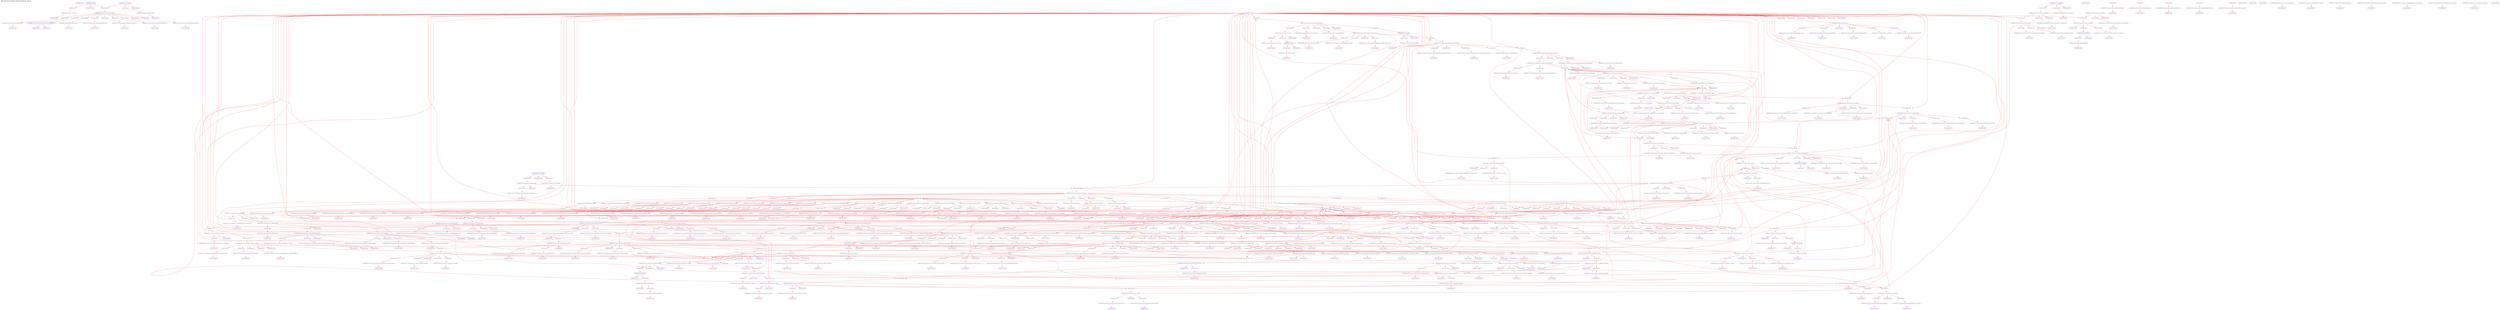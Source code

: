 digraph v3graph {
	graph	[label="MIPS_Harvard_obj_dir/MIPS_Harvard_TB_048_gate_simp.dot",
		 labelloc=t, labeljust=l,
		 //size="7.5,10",
		 rankdir=TB];
	n0	[fontsize=8 label="0x55d369f307d0@TOP", color=purple];
	n1	[fontsize=8 label="0x55d369b508b0@TOP", color=purple, style=dotted];
	n2	[fontsize=8 label="0x55d369d98e80 TOP->clk", color=blue];
	n3	[fontsize=8 label="0x55d369b52cb0 TOP->mips_cpu_harvard__DOT__clk", color=blue, style=dotted];
	n4	[fontsize=8 label="0x55d369b50bb0@TOP", color=purple, style=dotted];
	n5	[fontsize=8 label="0x55d369d99350 TOP->reset", color=blue];
	n6	[fontsize=8 label="0x55d369b52dd0 TOP->mips_cpu_harvard__DOT__reset", color=blue, style=dotted];
	n7	[fontsize=8 label="0x55d369b50eb0@TOP", color=purple, style=dotted];
	n8	[fontsize=8 label="0x55d369da5f50 TOP->active", color=blue];
	n9	[fontsize=8 label="0x55d369b52ef0 TOP->mips_cpu_harvard__DOT__active", color=blue, style=dotted];
	n10	[fontsize=8 label="0x55d369b511b0@TOP", color=purple, style=dotted];
	n11	[fontsize=8 label="0x55d369da9bd0 TOP->register_v0", color=blue];
	n12	[fontsize=8 label="0x55d369b53010 TOP->mips_cpu_harvard__DOT__register_v0", color=blue, style=dotted];
	n13	[fontsize=8 label="0x55d369b514b0@TOP", color=purple, style=dotted];
	n14	[fontsize=8 label="0x55d369da7190 TOP->clk_enable", color=blue];
	n15	[fontsize=8 label="0x55d369b53130 TOP->mips_cpu_harvard__DOT__clk_enable", color=blue, style=dotted];
	n16	[fontsize=8 label="0x55d369b517b0@TOP", color=purple, style=dotted];
	n17	[fontsize=8 label="0x55d369d8e360 TOP->instr_address", color=blue];
	n18	[fontsize=8 label="0x55d369b53250 TOP->mips_cpu_harvard__DOT__instr_address", color=blue, style=dotted];
	n19	[fontsize=8 label="0x55d369b51ab0@TOP", color=purple, style=dotted];
	n20	[fontsize=8 label="0x55d369d8e520 TOP->instr_readdata", color=blue];
	n21	[fontsize=8 label="0x55d369b533b0 TOP->mips_cpu_harvard__DOT__instr_readdata", color=blue, style=dotted];
	n22	[fontsize=8 label="0x55d369b51db0@TOP", color=purple, style=dotted];
	n23	[fontsize=8 label="0x55d369d962f0 TOP->data_address", color=blue];
	n24	[fontsize=8 label="0x55d369b534d0 TOP->mips_cpu_harvard__DOT__data_address", color=blue, style=dotted];
	n25	[fontsize=8 label="0x55d369b520b0@TOP", color=purple, style=dotted];
	n26	[fontsize=8 label="0x55d369b50530 TOP->data_write", color=blue];
	n27	[fontsize=8 label="0x55d369b535f0 TOP->mips_cpu_harvard__DOT__data_write", color=blue, style=dotted];
	n28	[fontsize=8 label="0x55d369b523b0@TOP", color=purple, style=dotted];
	n29	[fontsize=8 label="0x55d369b50610 TOP->data_read", color=blue];
	n30	[fontsize=8 label="0x55d369b536d0 TOP->mips_cpu_harvard__DOT__data_read", color=blue, style=dotted];
	n31	[fontsize=8 label="0x55d369b526b0@TOP", color=purple, style=dotted];
	n32	[fontsize=8 label="0x55d369b506f0 TOP->data_writedata", color=blue];
	n33	[fontsize=8 label="0x55d369b537f0 TOP->mips_cpu_harvard__DOT__data_writedata", color=blue, style=dotted];
	n34	[fontsize=8 label="0x55d369b529b0@TOP", color=purple, style=dotted];
	n35	[fontsize=8 label="0x55d369b507d0 TOP->data_readdata", color=blue];
	n36	[fontsize=8 label="0x55d369b53950 TOP->mips_cpu_harvard__DOT__data_readdata", color=blue, style=dotted];
	n37	[fontsize=8 label="0x55d369b55770@TOP", color=purple, style=dotted];
	n38	[fontsize=8 label="0x55d369b55410 TOP->mips_cpu_harvard__DOT__instruction_decode", color=blue, style=dotted];
	n39	[fontsize=8 label="0x55d369b55650 TOP->mips_cpu_harvard__DOT__op", color=blue, style=dotted];
	n40	[fontsize=8 label="0x55d369db5520@TOP", color=purple, style=dotted];
	n41	[fontsize=8 label="0x55d369db5360 TOP->mips_cpu_harvard__DOT__read_address_1", color=blue, style=dotted];
	n42	[fontsize=8 label="0x55d369db5bd0@TOP", color=purple, style=dotted];
	n43	[fontsize=8 label="0x55d369db5440 TOP->mips_cpu_harvard__DOT__Rs_decode", color=blue, style=dotted];
	n44	[fontsize=8 label="0x55d369db6440@TOP", color=purple, style=dotted];
	n45	[fontsize=8 label="0x55d369db6280 TOP->mips_cpu_harvard__DOT__read_address_2", color=blue, style=dotted];
	n46	[fontsize=8 label="0x55d369db6af0@TOP", color=purple, style=dotted];
	n47	[fontsize=8 label="0x55d369db6360 TOP->mips_cpu_harvard__DOT__Rt_decode", color=blue, style=dotted];
	n48	[fontsize=8 label="0x55d369db7280@TOP", color=purple, style=dotted];
	n49	[fontsize=8 label="0x55d369db71a0 TOP->mips_cpu_harvard__DOT__Rd_decode", color=blue, style=dotted];
	n50	[fontsize=8 label="0x55d369db7a10@TOP", color=purple, style=dotted];
	n51	[fontsize=8 label="0x55d369db7930 TOP->mips_cpu_harvard__DOT__immediate", color=blue, style=dotted];
	n52	[fontsize=8 label="0x55d369db81a0@TOP", color=purple, style=dotted];
	n53	[fontsize=8 label="0x55d369db80c0 TOP->mips_cpu_harvard__DOT__j_offset", color=blue, style=dotted];
	n54	[fontsize=8 label="0x55d369dbc750@TOP", color=purple, style=dotted];
	n55	[fontsize=8 label="0x55d369dbb410 TOP->mips_cpu_harvard__DOT__read_data_memory", color=blue, style=dotted];
	n56	[fontsize=8 label="0x55d369dbca50@TOP", color=purple, style=dotted];
	n57	[fontsize=8 label="0x55d369dbb170 TOP->mips_cpu_harvard__DOT__ALU_output_memory", color=blue, style=dotted];
	n58	[fontsize=8 label="0x55d369dbcd50@TOP", color=purple, style=dotted];
	n59	[fontsize=8 label="0x55d369dbb4f0 TOP->mips_cpu_harvard__DOT__write_data_memory", color=blue, style=dotted];
	n60	[fontsize=8 label="0x55d369dbd050@TOP", color=purple, style=dotted];
	n61	[fontsize=8 label="0x55d369dbac30 TOP->mips_cpu_harvard__DOT__memory_write_memory", color=blue, style=dotted];
	n62	[fontsize=8 label="0x55d369dbd350@TOP", color=purple, style=dotted];
	n63	[fontsize=8 label="0x55d369dbab50 TOP->mips_cpu_harvard__DOT__memory_to_register_memory", color=blue, style=dotted];
	n64	[fontsize=8 label="0x55d369dbd650@TOP", color=purple, style=dotted];
	n65	[fontsize=8 label="0x55d369b53cb0 TOP->mips_cpu_harvard__DOT__program_counter_fetch", color=blue, style=dotted];
	n66	[fontsize=8 label="0x55d369dbd950@TOP", color=purple, style=dotted];
	n67	[fontsize=8 label="0x55d369b53eb0 TOP->mips_cpu_harvard__DOT__instruction_fetch", color=blue, style=dotted];
	n68	[fontsize=8 label="0x55d369dbdc50@TOP", color=purple, style=dotted];
	n69	[fontsize=8 label="0x55d369dbc210 TOP->mips_cpu_harvard__DOT__forward_A_decode", color=blue, style=dotted];
	n70	[fontsize=8 label="0x55d369db8af0 TOP->mips_cpu_harvard__DOT__register_file_output_A_decode", color=blue, style=dotted];
	n71	[fontsize=8 label="0x55d369db8f50 TOP->mips_cpu_harvard__DOT__comparator_1", color=blue, style=dotted];
	n72	[fontsize=8 label="0x55d369dbe250@TOP", color=purple, style=dotted];
	n73	[fontsize=8 label="0x55d369dbc2f0 TOP->mips_cpu_harvard__DOT__forward_B_decode", color=blue, style=dotted];
	n74	[fontsize=8 label="0x55d369db8bd0 TOP->mips_cpu_harvard__DOT__register_file_output_B_decode", color=blue, style=dotted];
	n75	[fontsize=8 label="0x55d369db9030 TOP->mips_cpu_harvard__DOT__comparator_2", color=blue, style=dotted];
	n76	[fontsize=8 label="0x55d369dbe850@TOP", color=purple, style=dotted];
	n77	[fontsize=8 label="0x55d369b54e70 TOP->mips_cpu_harvard__DOT__using_HI_LO_decode", color=blue, style=dotted];
	n78	[fontsize=8 label="0x55d369db8850 TOP->mips_cpu_harvard__DOT__register_file_output_LO_decode", color=blue, style=dotted];
	n79	[fontsize=8 label="0x55d369db8cb0 TOP->mips_cpu_harvard__DOT__src_A_decode", color=blue, style=dotted];
	n80	[fontsize=8 label="0x55d369dbee50@TOP", color=purple, style=dotted];
	n81	[fontsize=8 label="0x55d369db8930 TOP->mips_cpu_harvard__DOT__register_file_output_HI_decode", color=blue, style=dotted];
	n82	[fontsize=8 label="0x55d369db8d90 TOP->mips_cpu_harvard__DOT__src_B_decode", color=blue, style=dotted];
	n83	[fontsize=8 label="0x55d369dbf450@TOP", color=purple, style=dotted];
	n84	[fontsize=8 label="0x55d369b54910 TOP->mips_cpu_harvard__DOT__branch_decode", color=blue, style=dotted];
	n85	[fontsize=8 label="0x55d369b54a30 TOP->mips_cpu_harvard__DOT__equal_decode", color=blue, style=dotted];
	n86	[fontsize=8 label="0x55d369b54210 TOP->mips_cpu_harvard__DOT__program_counter_src_decode", color=blue, style=dotted];
	n87	[fontsize=8 label="0x55d369dbf930@TOP", color=purple, style=dotted];
	n88	[fontsize=8 label="0x55d369db8e70 TOP->mips_cpu_harvard__DOT__sign_imm_decode", color=blue, style=dotted];
	n89	[fontsize=8 label="0x55d369dc03f0@TOP", color=purple, style=dotted];
	n90	[fontsize=8 label="0x55d369db8a10 TOP->mips_cpu_harvard__DOT__shifter_output_decode", color=blue, style=dotted];
	n91	[fontsize=8 label="0x55d369dc0920@TOP", color=purple, style=dotted];
	n92	[fontsize=8 label="0x55d369b55570 TOP->mips_cpu_harvard__DOT__program_counter_plus_four_decode", color=blue, style=dotted];
	n93	[fontsize=8 label="0x55d369db9110 TOP->mips_cpu_harvard__DOT__j_program_counter_decode", color=blue, style=dotted];
	n94	[fontsize=8 label="0x55d369dc13e0@TOP", color=purple, style=dotted];
	n95	[fontsize=8 label="0x55d369dbb090 TOP->mips_cpu_harvard__DOT__j_instruction_memory", color=blue, style=dotted];
	n96	[fontsize=8 label="0x55d369dba8b0 TOP->mips_cpu_harvard__DOT__j_program_counter_execute", color=blue, style=dotted];
	n97	[fontsize=8 label="0x55d369dbb5d0 TOP->mips_cpu_harvard__DOT__ALU_output_memory_resolved", color=blue, style=dotted];
	n98	[fontsize=8 label="0x55d369dc19e0@TOP", color=purple, style=dotted];
	n99	[fontsize=8 label="0x55d369b53a70 TOP->mips_cpu_harvard__DOT__internal_clk", color=blue];
	n100	[fontsize=8 label="0x55d369dc1ec0@TOP", color=purple, style=dotted];
	n101	[fontsize=8 label="0x55d369b54130 TOP->mips_cpu_harvard__DOT__halt", color=blue, style=dotted];
	n102	[fontsize=8 label="0x55d369dc2280@TOP", color=purple, style=dotted];
	n103	[fontsize=8 label="0x55d369dc4f80 TOP->mips_cpu_harvard__DOT__register_file__DOT__clk", color=blue, style=dotted];
	n104	[fontsize=8 label="0x55d369dc2580@TOP", color=purple, style=dotted];
	n105	[fontsize=8 label="0x55d369dbb790 TOP->mips_cpu_harvard__DOT__register_write_writeback", color=blue, style=dotted];
	n106	[fontsize=8 label="0x55d369dc5140 TOP->mips_cpu_harvard__DOT__register_file__DOT__write_enable", color=blue, style=dotted];
	n107	[fontsize=8 label="0x55d369dc2880@TOP", color=purple, style=dotted];
	n108	[fontsize=8 label="0x55d369dbb870 TOP->mips_cpu_harvard__DOT__HI_register_write_writeback", color=blue, style=dotted];
	n109	[fontsize=8 label="0x55d369dc5220 TOP->mips_cpu_harvard__DOT__register_file__DOT__HI_write_enable", color=blue, style=dotted];
	n110	[fontsize=8 label="0x55d369dc2b80@TOP", color=purple, style=dotted];
	n111	[fontsize=8 label="0x55d369dbb950 TOP->mips_cpu_harvard__DOT__LO_register_write_writeback", color=blue, style=dotted];
	n112	[fontsize=8 label="0x55d369dc5300 TOP->mips_cpu_harvard__DOT__register_file__DOT__LO_write_enable", color=blue, style=dotted];
	n113	[fontsize=8 label="0x55d369dc2e80@TOP", color=purple, style=dotted];
	n114	[fontsize=8 label="0x55d369dc53e0 TOP->mips_cpu_harvard__DOT__register_file__DOT__read_address_1", color=blue, style=dotted];
	n115	[fontsize=8 label="0x55d369dc3180@TOP", color=purple, style=dotted];
	n116	[fontsize=8 label="0x55d369dc54c0 TOP->mips_cpu_harvard__DOT__register_file__DOT__read_address_2", color=blue, style=dotted];
	n117	[fontsize=8 label="0x55d369dc3480@TOP", color=purple, style=dotted];
	n118	[fontsize=8 label="0x55d369dbbb10 TOP->mips_cpu_harvard__DOT__write_register_writeback", color=blue, style=dotted];
	n119	[fontsize=8 label="0x55d369dc55a0 TOP->mips_cpu_harvard__DOT__register_file__DOT__write_address", color=blue, style=dotted];
	n120	[fontsize=8 label="0x55d369dc3780@TOP", color=purple, style=dotted];
	n121	[fontsize=8 label="0x55d369dbbbf0 TOP->mips_cpu_harvard__DOT__result_writeback", color=blue, style=dotted];
	n122	[fontsize=8 label="0x55d369dc5680 TOP->mips_cpu_harvard__DOT__register_file__DOT__write_data", color=blue, style=dotted];
	n123	[fontsize=8 label="0x55d369dc3a80@TOP", color=purple, style=dotted];
	n124	[fontsize=8 label="0x55d369dbbcd0 TOP->mips_cpu_harvard__DOT__ALU_HI_output_writeback", color=blue, style=dotted];
	n125	[fontsize=8 label="0x55d369dc5760 TOP->mips_cpu_harvard__DOT__register_file__DOT__HI_write_data", color=blue, style=dotted];
	n126	[fontsize=8 label="0x55d369dc3d80@TOP", color=purple, style=dotted];
	n127	[fontsize=8 label="0x55d369dbbdb0 TOP->mips_cpu_harvard__DOT__ALU_LO_output_writeback", color=blue, style=dotted];
	n128	[fontsize=8 label="0x55d369dc5840 TOP->mips_cpu_harvard__DOT__register_file__DOT__LO_write_data", color=blue, style=dotted];
	n129	[fontsize=8 label="0x55d369dc4080@TOP", color=purple, style=dotted];
	n130	[fontsize=8 label="0x55d369dc5920 TOP->mips_cpu_harvard__DOT__register_file__DOT__read_data_1", color=blue, style=dotted];
	n131	[fontsize=8 label="0x55d369dc4380@TOP", color=purple, style=dotted];
	n132	[fontsize=8 label="0x55d369dc5a00 TOP->mips_cpu_harvard__DOT__register_file__DOT__read_data_2", color=blue, style=dotted];
	n133	[fontsize=8 label="0x55d369dc4680@TOP", color=purple, style=dotted];
	n134	[fontsize=8 label="0x55d369dc5ae0 TOP->mips_cpu_harvard__DOT__register_file__DOT__read_data_LO", color=blue, style=dotted];
	n135	[fontsize=8 label="0x55d369dc4980@TOP", color=purple, style=dotted];
	n136	[fontsize=8 label="0x55d369dc5bc0 TOP->mips_cpu_harvard__DOT__register_file__DOT__read_data_HI", color=blue, style=dotted];
	n137	[fontsize=8 label="0x55d369dc4c80@TOP", color=purple, style=dotted];
	n138	[fontsize=8 label="0x55d369dc5ca0 TOP->mips_cpu_harvard__DOT__register_file__DOT__read_register_2", color=blue, style=dotted];
	n139	[fontsize=8 label="0x55d369dc6020@TOP", color=purple, style=dotted];
	n140	[fontsize=8 label="0x55d369dc5d80 TOP->mips_cpu_harvard__DOT__register_file__DOT__registers", color=blue, style=dotted];
	n141	[fontsize=8 label="0x55d369dc6500@TOP", color=purple, style=dotted];
	n142	[fontsize=8 label="0x55d369dc69e0@TOP", color=purple, style=dotted];
	n143	[fontsize=8 label="0x55d369dc5f40 TOP->mips_cpu_harvard__DOT__register_file__DOT__LO_reg", color=blue, style=dotted];
	n144	[fontsize=8 label="0x55d369dc6ce0@TOP", color=purple, style=dotted];
	n145	[fontsize=8 label="0x55d369dc5e60 TOP->mips_cpu_harvard__DOT__register_file__DOT__HI_reg", color=blue, style=dotted];
	n146	[fontsize=8 label="0x55d369dc6fe0@TOP", color=purple, style=dotted];
	n147	[fontsize=8 label="0x55d369dc75f0@TOP", color=purple, style=dotted];
	n148	[fontsize=8 label="0x55d369dc7510 TOP->mips_cpu_harvard__DOT__register_file__DOT__modified_write_clk", color=blue];
	n149	[fontsize=8 label="0x55d369dc8dc0@TOP", color=purple, style=dotted];
	n150	[fontsize=8 label="0x55d369dc9fc0 TOP->mips_cpu_harvard__DOT__pc__DOT__clk", color=blue, style=dotted];
	n151	[fontsize=8 label="0x55d369dc90c0@TOP", color=purple, style=dotted];
	n152	[fontsize=8 label="0x55d369b53b90 TOP->mips_cpu_harvard__DOT__program_counter_prime", color=blue, style=dotted];
	n153	[fontsize=8 label="0x55d369dca0a0 TOP->mips_cpu_harvard__DOT__pc__DOT__address_input", color=blue, style=dotted];
	n154	[fontsize=8 label="0x55d369dc93c0@TOP", color=purple, style=dotted];
	n155	[fontsize=8 label="0x55d369dbc050 TOP->mips_cpu_harvard__DOT__stall_fetch", color=blue, style=dotted];
	n156	[fontsize=8 label="0x55d369dca180 TOP->mips_cpu_harvard__DOT__pc__DOT__enable", color=blue, style=dotted];
	n157	[fontsize=8 label="0x55d369dc96c0@TOP", color=purple, style=dotted];
	n158	[fontsize=8 label="0x55d369dca260 TOP->mips_cpu_harvard__DOT__pc__DOT__reset", color=blue, style=dotted];
	n159	[fontsize=8 label="0x55d369dc99c0@TOP", color=purple, style=dotted];
	n160	[fontsize=8 label="0x55d369dca340 TOP->mips_cpu_harvard__DOT__pc__DOT__halt", color=blue, style=dotted];
	n161	[fontsize=8 label="0x55d369dc9cc0@TOP", color=purple, style=dotted];
	n162	[fontsize=8 label="0x55d369dca420 TOP->mips_cpu_harvard__DOT__pc__DOT__address_output", color=blue, style=dotted];
	n163	[fontsize=8 label="0x55d369dca500@TOP", color=purple, style=dotted];
	n164	[fontsize=8 label="0x55d369dcbdc0@TOP", color=purple, style=dotted];
	n165	[fontsize=8 label="0x55d369dcc3c0 TOP->mips_cpu_harvard__DOT__plus_four_adder__DOT__a", color=blue, style=dotted];
	n166	[fontsize=8 label="0x55d369dcc0c0@TOP", color=purple, style=dotted];
	n167	[fontsize=8 label="0x55d369b53dd0 TOP->mips_cpu_harvard__DOT__program_counter_plus_four_fetch", color=blue, style=dotted];
	n168	[fontsize=8 label="0x55d369dcc580 TOP->mips_cpu_harvard__DOT__plus_four_adder__DOT__z", color=blue, style=dotted];
	n169	[fontsize=8 label="0x55d369dcc660@TOP", color=purple, style=dotted];
	n170	[fontsize=8 label="0x55d369dccb90@TOP", color=purple, style=dotted];
	n171	[fontsize=8 label="0x55d369dcd870 TOP->mips_cpu_harvard__DOT__program_counter_multiplexer__DOT__control", color=blue, style=dotted];
	n172	[fontsize=8 label="0x55d369dcce90@TOP", color=purple, style=dotted];
	n173	[fontsize=8 label="0x55d369dcd950 TOP->mips_cpu_harvard__DOT__program_counter_multiplexer__DOT__input_0", color=blue, style=dotted];
	n174	[fontsize=8 label="0x55d369dcd190@TOP", color=purple, style=dotted];
	n175	[fontsize=8 label="0x55d369b55330 TOP->mips_cpu_harvard__DOT__program_counter_branch_decode", color=blue, style=dotted];
	n176	[fontsize=8 label="0x55d369dcda30 TOP->mips_cpu_harvard__DOT__program_counter_multiplexer__DOT__input_1", color=blue, style=dotted];
	n177	[fontsize=8 label="0x55d369dcd490@TOP", color=purple, style=dotted];
	n178	[fontsize=8 label="0x55d369b54010 TOP->mips_cpu_harvard__DOT__program_counter_mux_1_out", color=blue, style=dotted];
	n179	[fontsize=8 label="0x55d369dcdb10 TOP->mips_cpu_harvard__DOT__program_counter_multiplexer__DOT__resolved", color=blue, style=dotted];
	n180	[fontsize=8 label="0x55d369dcdbf0@TOP", color=purple, style=dotted];
	n181	[fontsize=8 label="0x55d369dce1f0@TOP", color=purple, style=dotted];
	n182	[fontsize=8 label="0x55d369dbaed0 TOP->mips_cpu_harvard__DOT__program_counter_multiplexer_jump_memory", color=blue, style=dotted];
	n183	[fontsize=8 label="0x55d369dceed0 TOP->mips_cpu_harvard__DOT__program_counter_multiplexer_two__DOT__control", color=blue, style=dotted];
	n184	[fontsize=8 label="0x55d369dce4f0@TOP", color=purple, style=dotted];
	n185	[fontsize=8 label="0x55d369dcefb0 TOP->mips_cpu_harvard__DOT__program_counter_multiplexer_two__DOT__input_0", color=blue, style=dotted];
	n186	[fontsize=8 label="0x55d369dce7f0@TOP", color=purple, style=dotted];
	n187	[fontsize=8 label="0x55d369dcf090 TOP->mips_cpu_harvard__DOT__program_counter_multiplexer_two__DOT__input_1", color=blue, style=dotted];
	n188	[fontsize=8 label="0x55d369dceaf0@TOP", color=purple, style=dotted];
	n189	[fontsize=8 label="0x55d369dcf170 TOP->mips_cpu_harvard__DOT__program_counter_multiplexer_two__DOT__resolved", color=blue, style=dotted];
	n190	[fontsize=8 label="0x55d369dcf250@TOP", color=purple, style=dotted];
	n191	[fontsize=8 label="0x55d369dcf850@TOP", color=purple, style=dotted];
	n192	[fontsize=8 label="0x55d369dd1050 TOP->mips_cpu_harvard__DOT__fetch_decode_register__DOT__clk", color=blue, style=dotted];
	n193	[fontsize=8 label="0x55d369dcfb50@TOP", color=purple, style=dotted];
	n194	[fontsize=8 label="0x55d369dbc130 TOP->mips_cpu_harvard__DOT__stall_decode", color=blue, style=dotted];
	n195	[fontsize=8 label="0x55d369dd1130 TOP->mips_cpu_harvard__DOT__fetch_decode_register__DOT__enable", color=blue, style=dotted];
	n196	[fontsize=8 label="0x55d369dcfe50@TOP", color=purple, style=dotted];
	n197	[fontsize=8 label="0x55d369dd1210 TOP->mips_cpu_harvard__DOT__fetch_decode_register__DOT__clear", color=blue, style=dotted];
	n198	[fontsize=8 label="0x55d369dd0150@TOP", color=purple, style=dotted];
	n199	[fontsize=8 label="0x55d369dd12f0 TOP->mips_cpu_harvard__DOT__fetch_decode_register__DOT__reset", color=blue, style=dotted];
	n200	[fontsize=8 label="0x55d369dd0450@TOP", color=purple, style=dotted];
	n201	[fontsize=8 label="0x55d369dd13d0 TOP->mips_cpu_harvard__DOT__fetch_decode_register__DOT__instruction_fetch", color=blue, style=dotted];
	n202	[fontsize=8 label="0x55d369dd0750@TOP", color=purple, style=dotted];
	n203	[fontsize=8 label="0x55d369dd14b0 TOP->mips_cpu_harvard__DOT__fetch_decode_register__DOT__program_counter_plus_four_fetch", color=blue, style=dotted];
	n204	[fontsize=8 label="0x55d369dd0a50@TOP", color=purple, style=dotted];
	n205	[fontsize=8 label="0x55d369dd1590 TOP->mips_cpu_harvard__DOT__fetch_decode_register__DOT__instruction_decode", color=blue, style=dotted];
	n206	[fontsize=8 label="0x55d369dd0d50@TOP", color=purple, style=dotted];
	n207	[fontsize=8 label="0x55d369dd1670 TOP->mips_cpu_harvard__DOT__fetch_decode_register__DOT__program_counter_plus_four_decode", color=blue, style=dotted];
	n208	[fontsize=8 label="0x55d369dd3660@TOP", color=purple, style=dotted];
	n209	[fontsize=8 label="0x55d369dd5d60 TOP->mips_cpu_harvard__DOT__control_unit__DOT__instruction", color=blue, style=dotted];
	n210	[fontsize=8 label="0x55d369dd3960@TOP", color=purple, style=dotted];
	n211	[fontsize=8 label="0x55d369b54370 TOP->mips_cpu_harvard__DOT__register_write_decode", color=blue, style=dotted];
	n212	[fontsize=8 label="0x55d369dd5e40 TOP->mips_cpu_harvard__DOT__control_unit__DOT__register_write", color=blue, style=dotted];
	n213	[fontsize=8 label="0x55d369dd3c60@TOP", color=purple, style=dotted];
	n214	[fontsize=8 label="0x55d369b54490 TOP->mips_cpu_harvard__DOT__memory_to_register_decode", color=blue, style=dotted];
	n215	[fontsize=8 label="0x55d369dd5f20 TOP->mips_cpu_harvard__DOT__control_unit__DOT__memory_to_register", color=blue, style=dotted];
	n216	[fontsize=8 label="0x55d369dd3f60@TOP", color=purple, style=dotted];
	n217	[fontsize=8 label="0x55d369b545b0 TOP->mips_cpu_harvard__DOT__memory_write_decode", color=blue, style=dotted];
	n218	[fontsize=8 label="0x55d369dd6000 TOP->mips_cpu_harvard__DOT__control_unit__DOT__memory_write", color=blue, style=dotted];
	n219	[fontsize=8 label="0x55d369dd4260@TOP", color=purple, style=dotted];
	n220	[fontsize=8 label="0x55d369b546d0 TOP->mips_cpu_harvard__DOT__ALU_src_B_decode", color=blue, style=dotted];
	n221	[fontsize=8 label="0x55d369dd60e0 TOP->mips_cpu_harvard__DOT__control_unit__DOT__ALU_src_B", color=blue, style=dotted];
	n222	[fontsize=8 label="0x55d369dd4560@TOP", color=purple, style=dotted];
	n223	[fontsize=8 label="0x55d369b547f0 TOP->mips_cpu_harvard__DOT__register_destination_decode", color=blue, style=dotted];
	n224	[fontsize=8 label="0x55d369dd61c0 TOP->mips_cpu_harvard__DOT__control_unit__DOT__register_destination", color=blue, style=dotted];
	n225	[fontsize=8 label="0x55d369dd4860@TOP", color=purple, style=dotted];
	n226	[fontsize=8 label="0x55d369dd62a0 TOP->mips_cpu_harvard__DOT__control_unit__DOT__branch", color=blue, style=dotted];
	n227	[fontsize=8 label="0x55d369dd4b60@TOP", color=purple, style=dotted];
	n228	[fontsize=8 label="0x55d369b54b50 TOP->mips_cpu_harvard__DOT__ALU_function_decode", color=blue, style=dotted];
	n229	[fontsize=8 label="0x55d369dd6380 TOP->mips_cpu_harvard__DOT__control_unit__DOT__ALU_function", color=blue, style=dotted];
	n230	[fontsize=8 label="0x55d369dd4e60@TOP", color=purple, style=dotted];
	n231	[fontsize=8 label="0x55d369b54c70 TOP->mips_cpu_harvard__DOT__program_counter_multiplexer_jump_decode", color=blue, style=dotted];
	n232	[fontsize=8 label="0x55d369dd6460 TOP->mips_cpu_harvard__DOT__control_unit__DOT__program_counter_multiplexer_jump", color=blue, style=dotted];
	n233	[fontsize=8 label="0x55d369dd5160@TOP", color=purple, style=dotted];
	n234	[fontsize=8 label="0x55d369b54fd0 TOP->mips_cpu_harvard__DOT__j_instruction_decode", color=blue, style=dotted];
	n235	[fontsize=8 label="0x55d369dd6540 TOP->mips_cpu_harvard__DOT__control_unit__DOT__j_instruction", color=blue, style=dotted];
	n236	[fontsize=8 label="0x55d369dd5460@TOP", color=purple, style=dotted];
	n237	[fontsize=8 label="0x55d369b55210 TOP->mips_cpu_harvard__DOT__LO_register_write_decode", color=blue, style=dotted];
	n238	[fontsize=8 label="0x55d369dd6620 TOP->mips_cpu_harvard__DOT__control_unit__DOT__LO_register_write", color=blue, style=dotted];
	n239	[fontsize=8 label="0x55d369dd5760@TOP", color=purple, style=dotted];
	n240	[fontsize=8 label="0x55d369b550f0 TOP->mips_cpu_harvard__DOT__HI_register_write_decode", color=blue, style=dotted];
	n241	[fontsize=8 label="0x55d369dd6700 TOP->mips_cpu_harvard__DOT__control_unit__DOT__HI_register_write", color=blue, style=dotted];
	n242	[fontsize=8 label="0x55d369dd5a60@TOP", color=purple, style=dotted];
	n243	[fontsize=8 label="0x55d369dd67e0 TOP->mips_cpu_harvard__DOT__control_unit__DOT__using_HI_LO", color=blue, style=dotted];
	n244	[fontsize=8 label="0x55d369dd6b60@TOP", color=purple, style=dotted];
	n245	[fontsize=8 label="0x55d369dd68c0 TOP->mips_cpu_harvard__DOT__control_unit__DOT__op", color=blue, style=dotted];
	n246	[fontsize=8 label="0x55d369dd69a0 TOP->mips_cpu_harvard__DOT__control_unit__DOT__rt", color=blue, style=dotted];
	n247	[fontsize=8 label="0x55d369dd6a80 TOP->mips_cpu_harvard__DOT__control_unit__DOT__funct", color=blue, style=dotted];
	n248	[fontsize=8 label="0x55d369e0ed00@TOP", color=purple, style=dotted];
	n249	[fontsize=8 label="0x55d369e0fe80 TOP->mips_cpu_harvard__DOT__reg_output_comparator__DOT__op", color=blue, style=dotted];
	n250	[fontsize=8 label="0x55d369e0f080@TOP", color=purple, style=dotted];
	n251	[fontsize=8 label="0x55d369e10040 TOP->mips_cpu_harvard__DOT__reg_output_comparator__DOT__rt", color=blue, style=dotted];
	n252	[fontsize=8 label="0x55d369e0f400@TOP", color=purple, style=dotted];
	n253	[fontsize=8 label="0x55d369e10160 TOP->mips_cpu_harvard__DOT__reg_output_comparator__DOT__a", color=blue, style=dotted];
	n254	[fontsize=8 label="0x55d369e0f780@TOP", color=purple, style=dotted];
	n255	[fontsize=8 label="0x55d369e10280 TOP->mips_cpu_harvard__DOT__reg_output_comparator__DOT__b", color=blue, style=dotted];
	n256	[fontsize=8 label="0x55d369e0fb00@TOP", color=purple, style=dotted];
	n257	[fontsize=8 label="0x55d369e103a0 TOP->mips_cpu_harvard__DOT__reg_output_comparator__DOT__c", color=blue, style=dotted];
	n258	[fontsize=8 label="0x55d369f6e2b0@TOP", color=purple, style=dotted];
	n259	[fontsize=8 label="0x55d369f6e130@TOP", color=purple, style=dotted];
	n260	[fontsize=8 label="0x55d369f6dfb0@TOP", color=purple, style=dotted];
	n261	[fontsize=8 label="0x55d369f6de30@TOP", color=purple, style=dotted];
	n262	[fontsize=8 label="0x55d369f6dcb0@TOP", color=purple, style=dotted];
	n263	[fontsize=8 label="0x55d369f6db30@TOP", color=purple, style=dotted];
	n264	[fontsize=8 label="0x55d369f6d9b0@TOP", color=purple, style=dotted];
	n265	[fontsize=8 label="0x55d369f6d830@TOP", color=purple, style=dotted];
	n266	[fontsize=8 label="0x55d369f6ceb0@TOP", color=purple, style=dotted];
	n267	[fontsize=8 label="0x55d369e14a50@TOP", color=purple, style=dotted];
	n268	[fontsize=8 label="0x55d369e15590 TOP->mips_cpu_harvard__DOT__adder_decode__DOT__a", color=blue, style=dotted];
	n269	[fontsize=8 label="0x55d369e14e10@TOP", color=purple, style=dotted];
	n270	[fontsize=8 label="0x55d369e156f0 TOP->mips_cpu_harvard__DOT__adder_decode__DOT__b", color=blue, style=dotted];
	n271	[fontsize=8 label="0x55d369e151d0@TOP", color=purple, style=dotted];
	n272	[fontsize=8 label="0x55d369e15810 TOP->mips_cpu_harvard__DOT__adder_decode__DOT__z", color=blue, style=dotted];
	n273	[fontsize=8 label="0x55d369e15930@TOP", color=purple, style=dotted];
	n274	[fontsize=8 label="0x55d369e15f50@TOP", color=purple, style=dotted];
	n275	[fontsize=8 label="0x55d369e1fe10 TOP->mips_cpu_harvard__DOT__decode_execute_register__DOT__clk", color=blue, style=dotted];
	n276	[fontsize=8 label="0x55d369e162d0@TOP", color=purple, style=dotted];
	n277	[fontsize=8 label="0x55d369dbc3d0 TOP->mips_cpu_harvard__DOT__flush_execute_register", color=blue, style=dotted];
	n278	[fontsize=8 label="0x55d369e1ffd0 TOP->mips_cpu_harvard__DOT__decode_execute_register__DOT__clear", color=blue, style=dotted];
	n279	[fontsize=8 label="0x55d369e16690@TOP", color=purple, style=dotted];
	n280	[fontsize=8 label="0x55d369e200f0 TOP->mips_cpu_harvard__DOT__decode_execute_register__DOT__reset", color=blue, style=dotted];
	n281	[fontsize=8 label="0x55d369e16a10@TOP", color=purple, style=dotted];
	n282	[fontsize=8 label="0x55d369e20210 TOP->mips_cpu_harvard__DOT__decode_execute_register__DOT__register_write_decode", color=blue, style=dotted];
	n283	[fontsize=8 label="0x55d369e16e10@TOP", color=purple, style=dotted];
	n284	[fontsize=8 label="0x55d369e20330 TOP->mips_cpu_harvard__DOT__decode_execute_register__DOT__memory_to_register_decode", color=blue, style=dotted];
	n285	[fontsize=8 label="0x55d369e17210@TOP", color=purple, style=dotted];
	n286	[fontsize=8 label="0x55d369e20450 TOP->mips_cpu_harvard__DOT__decode_execute_register__DOT__memory_write_decode", color=blue, style=dotted];
	n287	[fontsize=8 label="0x55d369e17610@TOP", color=purple, style=dotted];
	n288	[fontsize=8 label="0x55d369e20570 TOP->mips_cpu_harvard__DOT__decode_execute_register__DOT__ALU_src_B_decode", color=blue, style=dotted];
	n289	[fontsize=8 label="0x55d369e179d0@TOP", color=purple, style=dotted];
	n290	[fontsize=8 label="0x55d369e20690 TOP->mips_cpu_harvard__DOT__decode_execute_register__DOT__register_destination_decode", color=blue, style=dotted];
	n291	[fontsize=8 label="0x55d369e17d90@TOP", color=purple, style=dotted];
	n292	[fontsize=8 label="0x55d369e207b0 TOP->mips_cpu_harvard__DOT__decode_execute_register__DOT__HI_register_write_decode", color=blue, style=dotted];
	n293	[fontsize=8 label="0x55d369e18190@TOP", color=purple, style=dotted];
	n294	[fontsize=8 label="0x55d369e208d0 TOP->mips_cpu_harvard__DOT__decode_execute_register__DOT__LO_register_write_decode", color=blue, style=dotted];
	n295	[fontsize=8 label="0x55d369e18590@TOP", color=purple, style=dotted];
	n296	[fontsize=8 label="0x55d369e209f0 TOP->mips_cpu_harvard__DOT__decode_execute_register__DOT__ALU_function_decode", color=blue, style=dotted];
	n297	[fontsize=8 label="0x55d369e18990@TOP", color=purple, style=dotted];
	n298	[fontsize=8 label="0x55d369e20b10 TOP->mips_cpu_harvard__DOT__decode_execute_register__DOT__program_counter_multiplexer_jump_decode", color=blue, style=dotted];
	n299	[fontsize=8 label="0x55d369e18d60@TOP", color=purple, style=dotted];
	n300	[fontsize=8 label="0x55d369e20c30 TOP->mips_cpu_harvard__DOT__decode_execute_register__DOT__j_instruction_decode", color=blue, style=dotted];
	n301	[fontsize=8 label="0x55d369e19160@TOP", color=purple, style=dotted];
	n302	[fontsize=8 label="0x55d369e20d50 TOP->mips_cpu_harvard__DOT__decode_execute_register__DOT__using_HI_LO_decode", color=blue, style=dotted];
	n303	[fontsize=8 label="0x55d369e19560@TOP", color=purple, style=dotted];
	n304	[fontsize=8 label="0x55d369db98f0 TOP->mips_cpu_harvard__DOT__register_write_execute", color=blue, style=dotted];
	n305	[fontsize=8 label="0x55d369e20e70 TOP->mips_cpu_harvard__DOT__decode_execute_register__DOT__register_write_execute", color=blue, style=dotted];
	n306	[fontsize=8 label="0x55d369e19960@TOP", color=purple, style=dotted];
	n307	[fontsize=8 label="0x55d369db92d0 TOP->mips_cpu_harvard__DOT__memory_to_register_execute", color=blue, style=dotted];
	n308	[fontsize=8 label="0x55d369e20f90 TOP->mips_cpu_harvard__DOT__decode_execute_register__DOT__memory_to_register_execute", color=blue, style=dotted];
	n309	[fontsize=8 label="0x55d369e19d70@TOP", color=purple, style=dotted];
	n310	[fontsize=8 label="0x55d369db93b0 TOP->mips_cpu_harvard__DOT__memory_write_execute", color=blue, style=dotted];
	n311	[fontsize=8 label="0x55d369e210b0 TOP->mips_cpu_harvard__DOT__decode_execute_register__DOT__memory_write_execute", color=blue, style=dotted];
	n312	[fontsize=8 label="0x55d369e1a170@TOP", color=purple, style=dotted];
	n313	[fontsize=8 label="0x55d369db9570 TOP->mips_cpu_harvard__DOT__ALU_src_B_execute", color=blue, style=dotted];
	n314	[fontsize=8 label="0x55d369e211d0 TOP->mips_cpu_harvard__DOT__decode_execute_register__DOT__ALU_src_B_execute", color=blue, style=dotted];
	n315	[fontsize=8 label="0x55d369e1a570@TOP", color=purple, style=dotted];
	n316	[fontsize=8 label="0x55d369db91f0 TOP->mips_cpu_harvard__DOT__register_destination_execute", color=blue, style=dotted];
	n317	[fontsize=8 label="0x55d369e212f0 TOP->mips_cpu_harvard__DOT__decode_execute_register__DOT__register_destination_execute", color=blue, style=dotted];
	n318	[fontsize=8 label="0x55d369e1a980@TOP", color=purple, style=dotted];
	n319	[fontsize=8 label="0x55d369db9730 TOP->mips_cpu_harvard__DOT__HI_register_write_execute", color=blue, style=dotted];
	n320	[fontsize=8 label="0x55d369e21410 TOP->mips_cpu_harvard__DOT__decode_execute_register__DOT__HI_register_write_execute", color=blue, style=dotted];
	n321	[fontsize=8 label="0x55d369e1ad80@TOP", color=purple, style=dotted];
	n322	[fontsize=8 label="0x55d369db9810 TOP->mips_cpu_harvard__DOT__LO_register_write_execute", color=blue, style=dotted];
	n323	[fontsize=8 label="0x55d369e21530 TOP->mips_cpu_harvard__DOT__decode_execute_register__DOT__LO_register_write_execute", color=blue, style=dotted];
	n324	[fontsize=8 label="0x55d369e1b180@TOP", color=purple, style=dotted];
	n325	[fontsize=8 label="0x55d369db9650 TOP->mips_cpu_harvard__DOT__ALU_function_execute", color=blue, style=dotted];
	n326	[fontsize=8 label="0x55d369e21650 TOP->mips_cpu_harvard__DOT__decode_execute_register__DOT__ALU_function_execute", color=blue, style=dotted];
	n327	[fontsize=8 label="0x55d369e1b580@TOP", color=purple, style=dotted];
	n328	[fontsize=8 label="0x55d369db99d0 TOP->mips_cpu_harvard__DOT__program_counter_multiplexer_jump_execute", color=blue, style=dotted];
	n329	[fontsize=8 label="0x55d369e21770 TOP->mips_cpu_harvard__DOT__decode_execute_register__DOT__program_counter_multiplexer_jump_execute", color=blue, style=dotted];
	n330	[fontsize=8 label="0x55d369e1b9a0@TOP", color=purple, style=dotted];
	n331	[fontsize=8 label="0x55d369db9ab0 TOP->mips_cpu_harvard__DOT__j_instruction_execute", color=blue, style=dotted];
	n332	[fontsize=8 label="0x55d369e21890 TOP->mips_cpu_harvard__DOT__decode_execute_register__DOT__j_instruction_execute", color=blue, style=dotted];
	n333	[fontsize=8 label="0x55d369e1bda0@TOP", color=purple, style=dotted];
	n334	[fontsize=8 label="0x55d369db9b90 TOP->mips_cpu_harvard__DOT__using_HI_LO_execute", color=blue, style=dotted];
	n335	[fontsize=8 label="0x55d369e219b0 TOP->mips_cpu_harvard__DOT__decode_execute_register__DOT__using_HI_LO_execute", color=blue, style=dotted];
	n336	[fontsize=8 label="0x55d369e1c1a0@TOP", color=purple, style=dotted];
	n337	[fontsize=8 label="0x55d369e21ad0 TOP->mips_cpu_harvard__DOT__decode_execute_register__DOT__Rs_decode", color=blue, style=dotted];
	n338	[fontsize=8 label="0x55d369e1c520@TOP", color=purple, style=dotted];
	n339	[fontsize=8 label="0x55d369e21bf0 TOP->mips_cpu_harvard__DOT__decode_execute_register__DOT__Rt_decode", color=blue, style=dotted];
	n340	[fontsize=8 label="0x55d369e1c8a0@TOP", color=purple, style=dotted];
	n341	[fontsize=8 label="0x55d369e21d10 TOP->mips_cpu_harvard__DOT__decode_execute_register__DOT__Rd_decode", color=blue, style=dotted];
	n342	[fontsize=8 label="0x55d369e1cc20@TOP", color=purple, style=dotted];
	n343	[fontsize=8 label="0x55d369e21e30 TOP->mips_cpu_harvard__DOT__decode_execute_register__DOT__sign_imm_decode", color=blue, style=dotted];
	n344	[fontsize=8 label="0x55d369e1cfe0@TOP", color=purple, style=dotted];
	n345	[fontsize=8 label="0x55d369dba370 TOP->mips_cpu_harvard__DOT__Rs_execute", color=blue, style=dotted];
	n346	[fontsize=8 label="0x55d369e21f50 TOP->mips_cpu_harvard__DOT__decode_execute_register__DOT__Rs_execute", color=blue, style=dotted];
	n347	[fontsize=8 label="0x55d369e1d3a0@TOP", color=purple, style=dotted];
	n348	[fontsize=8 label="0x55d369dba450 TOP->mips_cpu_harvard__DOT__Rt_execute", color=blue, style=dotted];
	n349	[fontsize=8 label="0x55d369e22070 TOP->mips_cpu_harvard__DOT__decode_execute_register__DOT__Rt_execute", color=blue, style=dotted];
	n350	[fontsize=8 label="0x55d369e1d760@TOP", color=purple, style=dotted];
	n351	[fontsize=8 label="0x55d369dba530 TOP->mips_cpu_harvard__DOT__Rd_execute", color=blue, style=dotted];
	n352	[fontsize=8 label="0x55d369e22190 TOP->mips_cpu_harvard__DOT__decode_execute_register__DOT__Rd_execute", color=blue, style=dotted];
	n353	[fontsize=8 label="0x55d369e1db20@TOP", color=purple, style=dotted];
	n354	[fontsize=8 label="0x55d369dba610 TOP->mips_cpu_harvard__DOT__sign_imm_execute", color=blue, style=dotted];
	n355	[fontsize=8 label="0x55d369e222b0 TOP->mips_cpu_harvard__DOT__decode_execute_register__DOT__sign_imm_execute", color=blue, style=dotted];
	n356	[fontsize=8 label="0x55d369e1dee0@TOP", color=purple, style=dotted];
	n357	[fontsize=8 label="0x55d369e223d0 TOP->mips_cpu_harvard__DOT__decode_execute_register__DOT__src_A_decode", color=blue, style=dotted];
	n358	[fontsize=8 label="0x55d369e1e2a0@TOP", color=purple, style=dotted];
	n359	[fontsize=8 label="0x55d369e224f0 TOP->mips_cpu_harvard__DOT__decode_execute_register__DOT__src_B_decode", color=blue, style=dotted];
	n360	[fontsize=8 label="0x55d369e1e660@TOP", color=purple, style=dotted];
	n361	[fontsize=8 label="0x55d369e22610 TOP->mips_cpu_harvard__DOT__decode_execute_register__DOT__program_counter_plus_four_decode", color=blue, style=dotted];
	n362	[fontsize=8 label="0x55d369e1ea70@TOP", color=purple, style=dotted];
	n363	[fontsize=8 label="0x55d369e22730 TOP->mips_cpu_harvard__DOT__decode_execute_register__DOT__j_program_counter_decode", color=blue, style=dotted];
	n364	[fontsize=8 label="0x55d369e1ee70@TOP", color=purple, style=dotted];
	n365	[fontsize=8 label="0x55d369db9c70 TOP->mips_cpu_harvard__DOT__src_A_execute", color=blue, style=dotted];
	n366	[fontsize=8 label="0x55d369e22850 TOP->mips_cpu_harvard__DOT__decode_execute_register__DOT__src_A_execute", color=blue, style=dotted];
	n367	[fontsize=8 label="0x55d369e1f230@TOP", color=purple, style=dotted];
	n368	[fontsize=8 label="0x55d369db9d50 TOP->mips_cpu_harvard__DOT__src_B_execute", color=blue, style=dotted];
	n369	[fontsize=8 label="0x55d369e22970 TOP->mips_cpu_harvard__DOT__decode_execute_register__DOT__src_B_execute", color=blue, style=dotted];
	n370	[fontsize=8 label="0x55d369e1f5f0@TOP", color=purple, style=dotted];
	n371	[fontsize=8 label="0x55d369dba7d0 TOP->mips_cpu_harvard__DOT__program_counter_plus_four_execute", color=blue, style=dotted];
	n372	[fontsize=8 label="0x55d369e22a90 TOP->mips_cpu_harvard__DOT__decode_execute_register__DOT__program_counter_plus_four_execute", color=blue, style=dotted];
	n373	[fontsize=8 label="0x55d369e1fa10@TOP", color=purple, style=dotted];
	n374	[fontsize=8 label="0x55d369e22bb0 TOP->mips_cpu_harvard__DOT__decode_execute_register__DOT__j_program_counter_execute", color=blue, style=dotted];
	n375	[fontsize=8 label="0x55d369e2c680@TOP", color=purple, style=dotted];
	n376	[fontsize=8 label="0x55d369e2cfe0 TOP->mips_cpu_harvard__DOT__plus_four_adder_execute__DOT__b", color=blue, style=dotted];
	n377	[fontsize=8 label="0x55d369e2ca50@TOP", color=purple, style=dotted];
	n378	[fontsize=8 label="0x55d369dba6f0 TOP->mips_cpu_harvard__DOT__program_counter_plus_eight_execute", color=blue, style=dotted];
	n379	[fontsize=8 label="0x55d369e2d100 TOP->mips_cpu_harvard__DOT__plus_four_adder_execute__DOT__z", color=blue, style=dotted];
	n380	[fontsize=8 label="0x55d369e2d220@TOP", color=purple, style=dotted];
	n381	[fontsize=8 label="0x55d369e2d7d0@TOP", color=purple, style=dotted];
	n382	[fontsize=8 label="0x55d369e2e910 TOP->mips_cpu_harvard__DOT__write_register_execute_mux__DOT__control", color=blue, style=dotted];
	n383	[fontsize=8 label="0x55d369e2dbd0@TOP", color=purple, style=dotted];
	n384	[fontsize=8 label="0x55d369e2ea30 TOP->mips_cpu_harvard__DOT__write_register_execute_mux__DOT__input_0", color=blue, style=dotted];
	n385	[fontsize=8 label="0x55d369e2df90@TOP", color=purple, style=dotted];
	n386	[fontsize=8 label="0x55d369e2eb50 TOP->mips_cpu_harvard__DOT__write_register_execute_mux__DOT__input_1", color=blue, style=dotted];
	n387	[fontsize=8 label="0x55d369e2e350@TOP", color=purple, style=dotted];
	n388	[fontsize=8 label="0x55d369db9490 TOP->mips_cpu_harvard__DOT__write_register_execute", color=blue, style=dotted];
	n389	[fontsize=8 label="0x55d369e2eeb0 TOP->mips_cpu_harvard__DOT__write_register_execute_mux__DOT__resolved", color=blue, style=dotted];
	n390	[fontsize=8 label="0x55d369e2efd0@TOP", color=purple, style=dotted];
	n391	[fontsize=8 label="0x55d369e30ae0@TOP", color=purple, style=dotted];
	n392	[fontsize=8 label="0x55d369e342a0 TOP->mips_cpu_harvard__DOT__alu_input_mux__DOT__ALU_src_B_execute", color=blue, style=dotted];
	n393	[fontsize=8 label="0x55d369e30ea0@TOP", color=purple, style=dotted];
	n394	[fontsize=8 label="0x55d369dbc4b0 TOP->mips_cpu_harvard__DOT__forward_A_execute", color=blue, style=dotted];
	n395	[fontsize=8 label="0x55d369e34410 TOP->mips_cpu_harvard__DOT__alu_input_mux__DOT__forward_one_execute", color=blue, style=dotted];
	n396	[fontsize=8 label="0x55d369e31260@TOP", color=purple, style=dotted];
	n397	[fontsize=8 label="0x55d369dbc590 TOP->mips_cpu_harvard__DOT__forward_B_execute", color=blue, style=dotted];
	n398	[fontsize=8 label="0x55d369e34530 TOP->mips_cpu_harvard__DOT__alu_input_mux__DOT__forward_two_execute", color=blue, style=dotted];
	n399	[fontsize=8 label="0x55d369e31620@TOP", color=purple, style=dotted];
	n400	[fontsize=8 label="0x55d369e34650 TOP->mips_cpu_harvard__DOT__alu_input_mux__DOT__read_data_1_reg", color=blue, style=dotted];
	n401	[fontsize=8 label="0x55d369e319a0@TOP", color=purple, style=dotted];
	n402	[fontsize=8 label="0x55d369e34770 TOP->mips_cpu_harvard__DOT__alu_input_mux__DOT__result_writeback", color=blue, style=dotted];
	n403	[fontsize=8 label="0x55d369e31d20@TOP", color=purple, style=dotted];
	n404	[fontsize=8 label="0x55d369e34890 TOP->mips_cpu_harvard__DOT__alu_input_mux__DOT__ALU_output_memory", color=blue, style=dotted];
	n405	[fontsize=8 label="0x55d369e320e0@TOP", color=purple, style=dotted];
	n406	[fontsize=8 label="0x55d369e349b0 TOP->mips_cpu_harvard__DOT__alu_input_mux__DOT__LO_result_writeback", color=blue, style=dotted];
	n407	[fontsize=8 label="0x55d369e324a0@TOP", color=purple, style=dotted];
	n408	[fontsize=8 label="0x55d369dbb330 TOP->mips_cpu_harvard__DOT__ALU_LO_output_memory", color=blue, style=dotted];
	n409	[fontsize=8 label="0x55d369e34ad0 TOP->mips_cpu_harvard__DOT__alu_input_mux__DOT__ALU_LO_output_memory", color=blue, style=dotted];
	n410	[fontsize=8 label="0x55d369e328a0@TOP", color=purple, style=dotted];
	n411	[fontsize=8 label="0x55d369e34bf0 TOP->mips_cpu_harvard__DOT__alu_input_mux__DOT__read_data_2_reg", color=blue, style=dotted];
	n412	[fontsize=8 label="0x55d369e32c20@TOP", color=purple, style=dotted];
	n413	[fontsize=8 label="0x55d369dbb250 TOP->mips_cpu_harvard__DOT__ALU_HI_output_memory", color=blue, style=dotted];
	n414	[fontsize=8 label="0x55d369e34d10 TOP->mips_cpu_harvard__DOT__alu_input_mux__DOT__ALU_HI_output_memory", color=blue, style=dotted];
	n415	[fontsize=8 label="0x55d369e33020@TOP", color=purple, style=dotted];
	n416	[fontsize=8 label="0x55d369e34e30 TOP->mips_cpu_harvard__DOT__alu_input_mux__DOT__HI_result_writeback", color=blue, style=dotted];
	n417	[fontsize=8 label="0x55d369e333e0@TOP", color=purple, style=dotted];
	n418	[fontsize=8 label="0x55d369e34f50 TOP->mips_cpu_harvard__DOT__alu_input_mux__DOT__sign_imm_execute", color=blue, style=dotted];
	n419	[fontsize=8 label="0x55d369e33760@TOP", color=purple, style=dotted];
	n420	[fontsize=8 label="0x55d369e35070 TOP->mips_cpu_harvard__DOT__alu_input_mux__DOT__program_counter_plus_eight_execute", color=blue, style=dotted];
	n421	[fontsize=8 label="0x55d369e33b20@TOP", color=purple, style=dotted];
	n422	[fontsize=8 label="0x55d369db9e30 TOP->mips_cpu_harvard__DOT__src_A_ALU_execute", color=blue, style=dotted];
	n423	[fontsize=8 label="0x55d369e35190 TOP->mips_cpu_harvard__DOT__alu_input_mux__DOT__src_A_ALU_execute", color=blue, style=dotted];
	n424	[fontsize=8 label="0x55d369e33ee0@TOP", color=purple, style=dotted];
	n425	[fontsize=8 label="0x55d369db9f10 TOP->mips_cpu_harvard__DOT__src_B_ALU_execute", color=blue, style=dotted];
	n426	[fontsize=8 label="0x55d369e352b0 TOP->mips_cpu_harvard__DOT__alu_input_mux__DOT__src_B_ALU_execute", color=blue, style=dotted];
	n427	[fontsize=8 label="0x55d369f6a750@TOP", color=purple, style=dotted];
	n428	[fontsize=8 label="0x55d369f68740@TOP", color=purple, style=dotted];
	n429	[fontsize=8 label="0x55d369e353d0 TOP->mips_cpu_harvard__DOT__alu_input_mux__DOT__src_mux_input_0", color=blue, style=dotted];
	n430	[fontsize=8 label="0x55d369e3b9c0@TOP", color=purple, style=dotted];
	n431	[fontsize=8 label="0x55d369e3d040 TOP->mips_cpu_harvard__DOT__alu__DOT__ALU_operation", color=blue, style=dotted];
	n432	[fontsize=8 label="0x55d369e3bd80@TOP", color=purple, style=dotted];
	n433	[fontsize=8 label="0x55d369e3d1a0 TOP->mips_cpu_harvard__DOT__alu__DOT__input_1", color=blue, style=dotted];
	n434	[fontsize=8 label="0x55d369e3c140@TOP", color=purple, style=dotted];
	n435	[fontsize=8 label="0x55d369e3d2c0 TOP->mips_cpu_harvard__DOT__alu__DOT__input_2", color=blue, style=dotted];
	n436	[fontsize=8 label="0x55d369e3c500@TOP", color=purple, style=dotted];
	n437	[fontsize=8 label="0x55d369dba0d0 TOP->mips_cpu_harvard__DOT__ALU_output_execute", color=blue, style=dotted];
	n438	[fontsize=8 label="0x55d369e3d3e0 TOP->mips_cpu_harvard__DOT__alu__DOT__ALU_output", color=blue, style=dotted];
	n439	[fontsize=8 label="0x55d369e3c8c0@TOP", color=purple, style=dotted];
	n440	[fontsize=8 label="0x55d369dba1b0 TOP->mips_cpu_harvard__DOT__ALU_HI_output_execute", color=blue, style=dotted];
	n441	[fontsize=8 label="0x55d369e3d500 TOP->mips_cpu_harvard__DOT__alu__DOT__ALU_HI_output", color=blue, style=dotted];
	n442	[fontsize=8 label="0x55d369e3cc80@TOP", color=purple, style=dotted];
	n443	[fontsize=8 label="0x55d369dba290 TOP->mips_cpu_harvard__DOT__ALU_LO_output_execute", color=blue, style=dotted];
	n444	[fontsize=8 label="0x55d369e3d620 TOP->mips_cpu_harvard__DOT__alu__DOT__ALU_LO_output", color=blue, style=dotted];
	n445	[fontsize=8 label="0x55d369e3dea0@TOP", color=purple, style=dotted];
	n446	[fontsize=8 label="0x55d369e3d740 TOP->mips_cpu_harvard__DOT__alu__DOT__shift_amount", color=blue, style=dotted];
	n447	[fontsize=8 label="0x55d369e3e610@TOP", color=purple, style=dotted];
	n448	[fontsize=8 label="0x55d369e3d860 TOP->mips_cpu_harvard__DOT__alu__DOT__sign_extened_input_1", color=blue, style=dotted];
	n449	[fontsize=8 label="0x55d369e3f250@TOP", color=purple, style=dotted];
	n450	[fontsize=8 label="0x55d369e3d9e0 TOP->mips_cpu_harvard__DOT__alu__DOT__sign_extened_input_2", color=blue, style=dotted];
	n451	[fontsize=8 label="0x55d369e3fe90@TOP", color=purple, style=dotted];
	n452	[fontsize=8 label="0x55d369e3db00 TOP->mips_cpu_harvard__DOT__alu__DOT__extended_input_1", color=blue, style=dotted];
	n453	[fontsize=8 label="0x55d369e40350@TOP", color=purple, style=dotted];
	n454	[fontsize=8 label="0x55d369e3dc60 TOP->mips_cpu_harvard__DOT__alu__DOT__extended_input_2", color=blue, style=dotted];
	n455	[fontsize=8 label="0x55d369f36e00@TOP", color=purple, style=dotted];
	n456	[fontsize=8 label="0x55d369f36c80@TOP", color=purple, style=dotted];
	n457	[fontsize=8 label="0x55d369f36b00@TOP", color=purple, style=dotted];
	n458	[fontsize=8 label="0x55d369f36930@TOP", color=purple, style=dotted];
	n459	[fontsize=8 label="0x55d369f367b0@TOP", color=purple, style=dotted];
	n460	[fontsize=8 label="0x55d369f36630@TOP", color=purple, style=dotted];
	n461	[fontsize=8 label="0x55d369e3dd80 TOP->mips_cpu_harvard__DOT__alu__DOT__ALU_HI_LO_output", color=blue, style=dotted];
	n462	[fontsize=8 label="0x55d369f364b0@TOP", color=purple, style=dotted];
	n463	[fontsize=8 label="0x55d369f36330@TOP", color=purple, style=dotted];
	n464	[fontsize=8 label="0x55d369e52e00@TOP", color=purple, style=dotted];
	n465	[fontsize=8 label="0x55d369e59cb0 TOP->mips_cpu_harvard__DOT__execute_memory_register__DOT__clk", color=blue, style=dotted];
	n466	[fontsize=8 label="0x55d369e53180@TOP", color=purple, style=dotted];
	n467	[fontsize=8 label="0x55d369e59e70 TOP->mips_cpu_harvard__DOT__execute_memory_register__DOT__reset", color=blue, style=dotted];
	n468	[fontsize=8 label="0x55d369e53500@TOP", color=purple, style=dotted];
	n469	[fontsize=8 label="0x55d369e59f90 TOP->mips_cpu_harvard__DOT__execute_memory_register__DOT__register_write_execute", color=blue, style=dotted];
	n470	[fontsize=8 label="0x55d369e53900@TOP", color=purple, style=dotted];
	n471	[fontsize=8 label="0x55d369e5a0b0 TOP->mips_cpu_harvard__DOT__execute_memory_register__DOT__memory_to_register_execute", color=blue, style=dotted];
	n472	[fontsize=8 label="0x55d369e53cc0@TOP", color=purple, style=dotted];
	n473	[fontsize=8 label="0x55d369e5a1d0 TOP->mips_cpu_harvard__DOT__execute_memory_register__DOT__memory_write_execute", color=blue, style=dotted];
	n474	[fontsize=8 label="0x55d369e540c0@TOP", color=purple, style=dotted];
	n475	[fontsize=8 label="0x55d369e5a2f0 TOP->mips_cpu_harvard__DOT__execute_memory_register__DOT__HI_register_write_execute", color=blue, style=dotted];
	n476	[fontsize=8 label="0x55d369e544c0@TOP", color=purple, style=dotted];
	n477	[fontsize=8 label="0x55d369e5a410 TOP->mips_cpu_harvard__DOT__execute_memory_register__DOT__LO_register_write_execute", color=blue, style=dotted];
	n478	[fontsize=8 label="0x55d369e548c0@TOP", color=purple, style=dotted];
	n479	[fontsize=8 label="0x55d369e5a530 TOP->mips_cpu_harvard__DOT__execute_memory_register__DOT__program_counter_multiplexer_jump_execute", color=blue, style=dotted];
	n480	[fontsize=8 label="0x55d369e54c90@TOP", color=purple, style=dotted];
	n481	[fontsize=8 label="0x55d369e5a650 TOP->mips_cpu_harvard__DOT__execute_memory_register__DOT__j_instruction_execute", color=blue, style=dotted];
	n482	[fontsize=8 label="0x55d369e55090@TOP", color=purple, style=dotted];
	n483	[fontsize=8 label="0x55d369dba990 TOP->mips_cpu_harvard__DOT__register_write_memory", color=blue, style=dotted];
	n484	[fontsize=8 label="0x55d369e5a770 TOP->mips_cpu_harvard__DOT__execute_memory_register__DOT__register_write_memory", color=blue, style=dotted];
	n485	[fontsize=8 label="0x55d369e55490@TOP", color=purple, style=dotted];
	n486	[fontsize=8 label="0x55d369e5a890 TOP->mips_cpu_harvard__DOT__execute_memory_register__DOT__memory_to_register_memory", color=blue, style=dotted];
	n487	[fontsize=8 label="0x55d369e55890@TOP", color=purple, style=dotted];
	n488	[fontsize=8 label="0x55d369e5a9b0 TOP->mips_cpu_harvard__DOT__execute_memory_register__DOT__memory_write_memory", color=blue, style=dotted];
	n489	[fontsize=8 label="0x55d369e55c90@TOP", color=purple, style=dotted];
	n490	[fontsize=8 label="0x55d369dbad10 TOP->mips_cpu_harvard__DOT__HI_register_write_memory", color=blue, style=dotted];
	n491	[fontsize=8 label="0x55d369e5aad0 TOP->mips_cpu_harvard__DOT__execute_memory_register__DOT__HI_register_write_memory", color=blue, style=dotted];
	n492	[fontsize=8 label="0x55d369e56090@TOP", color=purple, style=dotted];
	n493	[fontsize=8 label="0x55d369dbadf0 TOP->mips_cpu_harvard__DOT__LO_register_write_memory", color=blue, style=dotted];
	n494	[fontsize=8 label="0x55d369e5abf0 TOP->mips_cpu_harvard__DOT__execute_memory_register__DOT__LO_register_write_memory", color=blue, style=dotted];
	n495	[fontsize=8 label="0x55d369e56490@TOP", color=purple, style=dotted];
	n496	[fontsize=8 label="0x55d369e5ad10 TOP->mips_cpu_harvard__DOT__execute_memory_register__DOT__program_counter_multiplexer_jump_memory", color=blue, style=dotted];
	n497	[fontsize=8 label="0x55d369e568b0@TOP", color=purple, style=dotted];
	n498	[fontsize=8 label="0x55d369e5ae30 TOP->mips_cpu_harvard__DOT__execute_memory_register__DOT__j_instruction_memory", color=blue, style=dotted];
	n499	[fontsize=8 label="0x55d369e56cb0@TOP", color=purple, style=dotted];
	n500	[fontsize=8 label="0x55d369e5af50 TOP->mips_cpu_harvard__DOT__execute_memory_register__DOT__ALU_output_execute", color=blue, style=dotted];
	n501	[fontsize=8 label="0x55d369e570b0@TOP", color=purple, style=dotted];
	n502	[fontsize=8 label="0x55d369e5b070 TOP->mips_cpu_harvard__DOT__execute_memory_register__DOT__ALU_HI_output_execute", color=blue, style=dotted];
	n503	[fontsize=8 label="0x55d369e574b0@TOP", color=purple, style=dotted];
	n504	[fontsize=8 label="0x55d369e5b190 TOP->mips_cpu_harvard__DOT__execute_memory_register__DOT__ALU_LO_output_execute", color=blue, style=dotted];
	n505	[fontsize=8 label="0x55d369e578b0@TOP", color=purple, style=dotted];
	n506	[fontsize=8 label="0x55d369db9ff0 TOP->mips_cpu_harvard__DOT__write_data_execute", color=blue, style=dotted];
	n507	[fontsize=8 label="0x55d369e5b2b0 TOP->mips_cpu_harvard__DOT__execute_memory_register__DOT__write_data_execute", color=blue, style=dotted];
	n508	[fontsize=8 label="0x55d369e57cb0@TOP", color=purple, style=dotted];
	n509	[fontsize=8 label="0x55d369e5b3d0 TOP->mips_cpu_harvard__DOT__execute_memory_register__DOT__write_register_execute", color=blue, style=dotted];
	n510	[fontsize=8 label="0x55d369e580b0@TOP", color=purple, style=dotted];
	n511	[fontsize=8 label="0x55d369e5b4f0 TOP->mips_cpu_harvard__DOT__execute_memory_register__DOT__j_program_counter_execute", color=blue, style=dotted];
	n512	[fontsize=8 label="0x55d369e584b0@TOP", color=purple, style=dotted];
	n513	[fontsize=8 label="0x55d369e5b610 TOP->mips_cpu_harvard__DOT__execute_memory_register__DOT__ALU_output_memory", color=blue, style=dotted];
	n514	[fontsize=8 label="0x55d369e588b0@TOP", color=purple, style=dotted];
	n515	[fontsize=8 label="0x55d369e5b730 TOP->mips_cpu_harvard__DOT__execute_memory_register__DOT__ALU_HI_output_memory", color=blue, style=dotted];
	n516	[fontsize=8 label="0x55d369e58cb0@TOP", color=purple, style=dotted];
	n517	[fontsize=8 label="0x55d369e5b850 TOP->mips_cpu_harvard__DOT__execute_memory_register__DOT__ALU_LO_output_memory", color=blue, style=dotted];
	n518	[fontsize=8 label="0x55d369e590b0@TOP", color=purple, style=dotted];
	n519	[fontsize=8 label="0x55d369e5b970 TOP->mips_cpu_harvard__DOT__execute_memory_register__DOT__write_data_memory", color=blue, style=dotted];
	n520	[fontsize=8 label="0x55d369e594b0@TOP", color=purple, style=dotted];
	n521	[fontsize=8 label="0x55d369dbaa70 TOP->mips_cpu_harvard__DOT__write_register_memory", color=blue, style=dotted];
	n522	[fontsize=8 label="0x55d369e5ba90 TOP->mips_cpu_harvard__DOT__execute_memory_register__DOT__write_register_memory", color=blue, style=dotted];
	n523	[fontsize=8 label="0x55d369e598b0@TOP", color=purple, style=dotted];
	n524	[fontsize=8 label="0x55d369dbb6b0 TOP->mips_cpu_harvard__DOT__j_program_counter_memory", color=blue, style=dotted];
	n525	[fontsize=8 label="0x55d369e5bbb0 TOP->mips_cpu_harvard__DOT__execute_memory_register__DOT__j_program_counter_memory", color=blue, style=dotted];
	n526	[fontsize=8 label="0x55d369e629e0@TOP", color=purple, style=dotted];
	n527	[fontsize=8 label="0x55d369e67920 TOP->mips_cpu_harvard__DOT__memory_writeback_register__DOT__clk", color=blue, style=dotted];
	n528	[fontsize=8 label="0x55d369e62d60@TOP", color=purple, style=dotted];
	n529	[fontsize=8 label="0x55d369e67ae0 TOP->mips_cpu_harvard__DOT__memory_writeback_register__DOT__reset", color=blue, style=dotted];
	n530	[fontsize=8 label="0x55d369e630e0@TOP", color=purple, style=dotted];
	n531	[fontsize=8 label="0x55d369e67c00 TOP->mips_cpu_harvard__DOT__memory_writeback_register__DOT__register_write_memory", color=blue, style=dotted];
	n532	[fontsize=8 label="0x55d369e634e0@TOP", color=purple, style=dotted];
	n533	[fontsize=8 label="0x55d369e67d20 TOP->mips_cpu_harvard__DOT__memory_writeback_register__DOT__memory_to_register_memory", color=blue, style=dotted];
	n534	[fontsize=8 label="0x55d369e638f0@TOP", color=purple, style=dotted];
	n535	[fontsize=8 label="0x55d369e67e40 TOP->mips_cpu_harvard__DOT__memory_writeback_register__DOT__HI_register_write_memory", color=blue, style=dotted];
	n536	[fontsize=8 label="0x55d369e63d00@TOP", color=purple, style=dotted];
	n537	[fontsize=8 label="0x55d369e67f60 TOP->mips_cpu_harvard__DOT__memory_writeback_register__DOT__LO_register_write_memory", color=blue, style=dotted];
	n538	[fontsize=8 label="0x55d369e64110@TOP", color=purple, style=dotted];
	n539	[fontsize=8 label="0x55d369e68080 TOP->mips_cpu_harvard__DOT__memory_writeback_register__DOT__register_write_writeback", color=blue, style=dotted];
	n540	[fontsize=8 label="0x55d369e64520@TOP", color=purple, style=dotted];
	n541	[fontsize=8 label="0x55d369dbba30 TOP->mips_cpu_harvard__DOT__memory_to_register_writeback", color=blue, style=dotted];
	n542	[fontsize=8 label="0x55d369e681a0 TOP->mips_cpu_harvard__DOT__memory_writeback_register__DOT__memory_to_register_writeback", color=blue, style=dotted];
	n543	[fontsize=8 label="0x55d369e64930@TOP", color=purple, style=dotted];
	n544	[fontsize=8 label="0x55d369e682c0 TOP->mips_cpu_harvard__DOT__memory_writeback_register__DOT__HI_register_write_writeback", color=blue, style=dotted];
	n545	[fontsize=8 label="0x55d369e64d40@TOP", color=purple, style=dotted];
	n546	[fontsize=8 label="0x55d369e683e0 TOP->mips_cpu_harvard__DOT__memory_writeback_register__DOT__LO_register_write_writeback", color=blue, style=dotted];
	n547	[fontsize=8 label="0x55d369e65150@TOP", color=purple, style=dotted];
	n548	[fontsize=8 label="0x55d369e68500 TOP->mips_cpu_harvard__DOT__memory_writeback_register__DOT__ALU_output_memory", color=blue, style=dotted];
	n549	[fontsize=8 label="0x55d369e65550@TOP", color=purple, style=dotted];
	n550	[fontsize=8 label="0x55d369e68620 TOP->mips_cpu_harvard__DOT__memory_writeback_register__DOT__write_register_memory", color=blue, style=dotted];
	n551	[fontsize=8 label="0x55d369e65950@TOP", color=purple, style=dotted];
	n552	[fontsize=8 label="0x55d369e68740 TOP->mips_cpu_harvard__DOT__memory_writeback_register__DOT__ALU_HI_output_memory", color=blue, style=dotted];
	n553	[fontsize=8 label="0x55d369e65d50@TOP", color=purple, style=dotted];
	n554	[fontsize=8 label="0x55d369e68860 TOP->mips_cpu_harvard__DOT__memory_writeback_register__DOT__ALU_LO_output_memory", color=blue, style=dotted];
	n555	[fontsize=8 label="0x55d369e66150@TOP", color=purple, style=dotted];
	n556	[fontsize=8 label="0x55d369e68980 TOP->mips_cpu_harvard__DOT__memory_writeback_register__DOT__read_data_memory", color=blue, style=dotted];
	n557	[fontsize=8 label="0x55d369e66510@TOP", color=purple, style=dotted];
	n558	[fontsize=8 label="0x55d369dbbe90 TOP->mips_cpu_harvard__DOT__ALU_output_writeback", color=blue, style=dotted];
	n559	[fontsize=8 label="0x55d369e68aa0 TOP->mips_cpu_harvard__DOT__memory_writeback_register__DOT__ALU_output_writeback", color=blue, style=dotted];
	n560	[fontsize=8 label="0x55d369e66910@TOP", color=purple, style=dotted];
	n561	[fontsize=8 label="0x55d369e68bc0 TOP->mips_cpu_harvard__DOT__memory_writeback_register__DOT__write_register_writeback", color=blue, style=dotted];
	n562	[fontsize=8 label="0x55d369e66d20@TOP", color=purple, style=dotted];
	n563	[fontsize=8 label="0x55d369e68ce0 TOP->mips_cpu_harvard__DOT__memory_writeback_register__DOT__ALU_HI_output_writeback", color=blue, style=dotted];
	n564	[fontsize=8 label="0x55d369e67120@TOP", color=purple, style=dotted];
	n565	[fontsize=8 label="0x55d369e68e00 TOP->mips_cpu_harvard__DOT__memory_writeback_register__DOT__ALU_LO_output_writeback", color=blue, style=dotted];
	n566	[fontsize=8 label="0x55d369e67520@TOP", color=purple, style=dotted];
	n567	[fontsize=8 label="0x55d369dbbf70 TOP->mips_cpu_harvard__DOT__read_data_writeback", color=blue, style=dotted];
	n568	[fontsize=8 label="0x55d369e68f20 TOP->mips_cpu_harvard__DOT__memory_writeback_register__DOT__read_data_writeback", color=blue, style=dotted];
	n569	[fontsize=8 label="0x55d369e6de40@TOP", color=purple, style=dotted];
	n570	[fontsize=8 label="0x55d369e6ee20 TOP->mips_cpu_harvard__DOT__writeback_mux__DOT__control", color=blue, style=dotted];
	n571	[fontsize=8 label="0x55d369e6e200@TOP", color=purple, style=dotted];
	n572	[fontsize=8 label="0x55d369e6ef80 TOP->mips_cpu_harvard__DOT__writeback_mux__DOT__input_0", color=blue, style=dotted];
	n573	[fontsize=8 label="0x55d369e6e5c0@TOP", color=purple, style=dotted];
	n574	[fontsize=8 label="0x55d369e6f0a0 TOP->mips_cpu_harvard__DOT__writeback_mux__DOT__input_1", color=blue, style=dotted];
	n575	[fontsize=8 label="0x55d369e6e980@TOP", color=purple, style=dotted];
	n576	[fontsize=8 label="0x55d369e6f1c0 TOP->mips_cpu_harvard__DOT__writeback_mux__DOT__resolved", color=blue, style=dotted];
	n577	[fontsize=8 label="0x55d369e6f2a0@TOP", color=purple, style=dotted];
	n578	[fontsize=8 label="0x55d369e6fa60@TOP", color=purple, style=dotted];
	n579	[fontsize=8 label="0x55d369e75f20 TOP->mips_cpu_harvard__DOT__hazard_unit__DOT__branch_decode", color=blue, style=dotted];
	n580	[fontsize=8 label="0x55d369e6fde0@TOP", color=purple, style=dotted];
	n581	[fontsize=8 label="0x55d369e760e0 TOP->mips_cpu_harvard__DOT__hazard_unit__DOT__Rs_decode", color=blue, style=dotted];
	n582	[fontsize=8 label="0x55d369e70160@TOP", color=purple, style=dotted];
	n583	[fontsize=8 label="0x55d369e76240 TOP->mips_cpu_harvard__DOT__hazard_unit__DOT__Rt_decode", color=blue, style=dotted];
	n584	[fontsize=8 label="0x55d369e704e0@TOP", color=purple, style=dotted];
	n585	[fontsize=8 label="0x55d369e76360 TOP->mips_cpu_harvard__DOT__hazard_unit__DOT__Rs_execute", color=blue, style=dotted];
	n586	[fontsize=8 label="0x55d369e70860@TOP", color=purple, style=dotted];
	n587	[fontsize=8 label="0x55d369e76440 TOP->mips_cpu_harvard__DOT__hazard_unit__DOT__Rt_execute", color=blue, style=dotted];
	n588	[fontsize=8 label="0x55d369e70c10@TOP", color=purple, style=dotted];
	n589	[fontsize=8 label="0x55d369e76560 TOP->mips_cpu_harvard__DOT__hazard_unit__DOT__write_register_execute", color=blue, style=dotted];
	n590	[fontsize=8 label="0x55d369e71010@TOP", color=purple, style=dotted];
	n591	[fontsize=8 label="0x55d369e76680 TOP->mips_cpu_harvard__DOT__hazard_unit__DOT__memory_to_register_execute", color=blue, style=dotted];
	n592	[fontsize=8 label="0x55d369e71410@TOP", color=purple, style=dotted];
	n593	[fontsize=8 label="0x55d369e767a0 TOP->mips_cpu_harvard__DOT__hazard_unit__DOT__register_write_execute", color=blue, style=dotted];
	n594	[fontsize=8 label="0x55d369e71810@TOP", color=purple, style=dotted];
	n595	[fontsize=8 label="0x55d369e768c0 TOP->mips_cpu_harvard__DOT__hazard_unit__DOT__write_register_memory", color=blue, style=dotted];
	n596	[fontsize=8 label="0x55d369e71c00@TOP", color=purple, style=dotted];
	n597	[fontsize=8 label="0x55d369e769e0 TOP->mips_cpu_harvard__DOT__hazard_unit__DOT__memory_to_register_memory", color=blue, style=dotted];
	n598	[fontsize=8 label="0x55d369e72000@TOP", color=purple, style=dotted];
	n599	[fontsize=8 label="0x55d369e76b00 TOP->mips_cpu_harvard__DOT__hazard_unit__DOT__register_write_memory", color=blue, style=dotted];
	n600	[fontsize=8 label="0x55d369e723f0@TOP", color=purple, style=dotted];
	n601	[fontsize=8 label="0x55d369e76c20 TOP->mips_cpu_harvard__DOT__hazard_unit__DOT__write_register_writeback", color=blue, style=dotted];
	n602	[fontsize=8 label="0x55d369e727f0@TOP", color=purple, style=dotted];
	n603	[fontsize=8 label="0x55d369e76d40 TOP->mips_cpu_harvard__DOT__hazard_unit__DOT__register_write_writeback", color=blue, style=dotted];
	n604	[fontsize=8 label="0x55d369e72bf0@TOP", color=purple, style=dotted];
	n605	[fontsize=8 label="0x55d369e76e60 TOP->mips_cpu_harvard__DOT__hazard_unit__DOT__program_counter_multiplexer_jump_execute", color=blue, style=dotted];
	n606	[fontsize=8 label="0x55d369e72f70@TOP", color=purple, style=dotted];
	n607	[fontsize=8 label="0x55d369e76f80 TOP->mips_cpu_harvard__DOT__hazard_unit__DOT__HI_register_write_memory", color=blue, style=dotted];
	n608	[fontsize=8 label="0x55d369e73370@TOP", color=purple, style=dotted];
	n609	[fontsize=8 label="0x55d369e770a0 TOP->mips_cpu_harvard__DOT__hazard_unit__DOT__LO_register_write_memory", color=blue, style=dotted];
	n610	[fontsize=8 label="0x55d369e73770@TOP", color=purple, style=dotted];
	n611	[fontsize=8 label="0x55d369e771c0 TOP->mips_cpu_harvard__DOT__hazard_unit__DOT__LO_register_write_writeback", color=blue, style=dotted];
	n612	[fontsize=8 label="0x55d369e73b70@TOP", color=purple, style=dotted];
	n613	[fontsize=8 label="0x55d369e772e0 TOP->mips_cpu_harvard__DOT__hazard_unit__DOT__HI_register_write_writeback", color=blue, style=dotted];
	n614	[fontsize=8 label="0x55d369e73f70@TOP", color=purple, style=dotted];
	n615	[fontsize=8 label="0x55d369e77400 TOP->mips_cpu_harvard__DOT__hazard_unit__DOT__using_HI_LO_execute", color=blue, style=dotted];
	n616	[fontsize=8 label="0x55d369e74360@TOP", color=purple, style=dotted];
	n617	[fontsize=8 label="0x55d369e77520 TOP->mips_cpu_harvard__DOT__hazard_unit__DOT__stall_fetch", color=blue, style=dotted];
	n618	[fontsize=8 label="0x55d369e74740@TOP", color=purple, style=dotted];
	n619	[fontsize=8 label="0x55d369e77640 TOP->mips_cpu_harvard__DOT__hazard_unit__DOT__stall_decode", color=blue, style=dotted];
	n620	[fontsize=8 label="0x55d369e74b20@TOP", color=purple, style=dotted];
	n621	[fontsize=8 label="0x55d369e77760 TOP->mips_cpu_harvard__DOT__hazard_unit__DOT__forward_register_file_output_A_decode", color=blue, style=dotted];
	n622	[fontsize=8 label="0x55d369e74f10@TOP", color=purple, style=dotted];
	n623	[fontsize=8 label="0x55d369e77880 TOP->mips_cpu_harvard__DOT__hazard_unit__DOT__forward_register_file_output_B_decode", color=blue, style=dotted];
	n624	[fontsize=8 label="0x55d369e75300@TOP", color=purple, style=dotted];
	n625	[fontsize=8 label="0x55d369e779a0 TOP->mips_cpu_harvard__DOT__hazard_unit__DOT__flush_execute_register", color=blue, style=dotted];
	n626	[fontsize=8 label="0x55d369e75700@TOP", color=purple, style=dotted];
	n627	[fontsize=8 label="0x55d369e77ac0 TOP->mips_cpu_harvard__DOT__hazard_unit__DOT__forward_register_file_output_A_execute", color=blue, style=dotted];
	n628	[fontsize=8 label="0x55d369e75b10@TOP", color=purple, style=dotted];
	n629	[fontsize=8 label="0x55d369e77be0 TOP->mips_cpu_harvard__DOT__hazard_unit__DOT__forward_register_file_output_B_execute", color=blue, style=dotted];
	n630	[fontsize=8 label="0x55d369f5d290@TOP", color=purple, style=dotted];
	n631	[fontsize=8 label="0x55d369f5d110@TOP", color=purple, style=dotted];
	n632	[fontsize=8 label="0x55d369f5cf90@TOP", color=purple, style=dotted];
	n633	[fontsize=8 label="0x55d369e77d00 TOP->mips_cpu_harvard__DOT__hazard_unit__DOT__lwstall", color=blue, style=dotted];
	n634	[fontsize=8 label="0x55d369e77e60 TOP->mips_cpu_harvard__DOT__hazard_unit__DOT__branchstall", color=blue, style=dotted];
	n635	[fontsize=8 label="0x55d369f5ce10@TOP", color=purple, style=dotted];
	n636	[fontsize=8 label="0x55d369f5cc90@TOP", color=purple, style=dotted];
	n637	[fontsize=8 label="0x55d369f3d230@TOP", color=purple];
	n638	[fontsize=8 label="0x55d369f8a830@TOP", color=purple, style=dotted];
	n639	[fontsize=8 label="0x55d369f8a6b0@TOP", color=purple, style=dotted];
	n640	[fontsize=8 label="0x55d369f8a530@TOP", color=purple, style=dotted];
	n641	[fontsize=8 label="0x55d369f8a3b0@TOP", color=purple, style=dotted];
	n642	[fontsize=8 label="0x55d369f8a230@TOP", color=purple, style=dotted];
	n643	[fontsize=8 label="0x55d369f8a0b0@TOP", color=purple, style=dotted];
	n644	[fontsize=8 label="0x55d369f30d00@TOP", color=purple];
	n645	[fontsize=8 label="0x55d369f31100@TOP", color=purple];
	n646	[fontsize=8 label="0x55d369f8cec0@TOP", color=purple, style=dotted];
	n647	[fontsize=8 label="0x55d369f8cd40@TOP", color=purple, style=dotted];
	n648	[fontsize=8 label="0x55d369f8cbc0@TOP", color=purple, style=dotted];
	n649	[fontsize=8 label="0x55d369f8f340@TOP", color=purple, style=dotted];
	n650	[fontsize=8 label="0x55d369f8f1c0@TOP", color=purple, style=dotted];
	n651	[fontsize=8 label="0x55d369f8efe0@TOP", color=purple, style=dotted];
	n652	[fontsize=8 label="0x55d369f8ee60@TOP", color=purple, style=dotted];
	n653	[fontsize=8 label="0x55d369f8ece0@TOP", color=purple, style=dotted];
	n654	[fontsize=8 label="0x55d369f98880@TOP", color=purple, style=dotted];
	n655	[fontsize=8 label="0x55d369f986e0@TOP", color=purple, style=dotted];
	n656	[fontsize=8 label="0x55d369f98540@TOP", color=purple, style=dotted];
	n657	[fontsize=8 label="0x55d369f983a0@TOP", color=purple, style=dotted];
	n658	[fontsize=8 label="0x55d369f98200@TOP", color=purple, style=dotted];
	n659	[fontsize=8 label="0x55d369f98060@TOP", color=purple, style=dotted];
	n660	[fontsize=8 label="0x55d369f97ec0@TOP", color=purple, style=dotted];
	n661	[fontsize=8 label="0x55d369f97d20@TOP", color=purple, style=dotted];
	n662	[fontsize=8 label="0x55d369f97ac0@TOP", color=purple, style=dotted];
	n663	[fontsize=8 label="0x55d369f97920@TOP", color=purple, style=dotted];
	n664	[fontsize=8 label="0x55d369f97780@TOP", color=purple, style=dotted];
	n665	[fontsize=8 label="0x55d369f97550@TOP", color=purple, style=dotted];
	n666	[fontsize=8 label="0x55d369f973b0@TOP", color=purple, style=dotted];
	n667	[fontsize=8 label="0x55d369f97210@TOP", color=purple, style=dotted];
	n668	[fontsize=8 label="0x55d369f97070@TOP", color=purple, style=dotted];
	n669	[fontsize=8 label="0x55d369f96ea0@TOP", color=purple, style=dotted];
	n670	[fontsize=8 label="0x55d369f96d20@TOP", color=purple, style=dotted];
	n671	[fontsize=8 label="0x55d369f96ba0@TOP", color=purple, style=dotted];
	n672	[fontsize=8 label="0x55d369f969e0@TOP", color=purple, style=dotted];
	n673	[fontsize=8 label="0x55d369f96800@TOP", color=purple, style=dotted];
	n674	[fontsize=8 label="0x55d369fa9550@TOP", color=purple, style=dotted];
	n675	[fontsize=8 label="0x55d369fa93d0@TOP", color=purple, style=dotted];
	n676	[fontsize=8 label="0x55d369fa9190@TOP", color=purple, style=dotted];
	n677	[fontsize=8 label="0x55d369fa9010@TOP", color=purple, style=dotted];
	n678	[fontsize=8 label="0x55d369fa8e90@TOP", color=purple, style=dotted];
	n679	[fontsize=8 label="0x55d369fa8d10@TOP", color=purple, style=dotted];
	n680	[fontsize=8 label="0x55d369fa8b90@TOP", color=purple, style=dotted];
	n681	[fontsize=8 label="0x55d369fa8a10@TOP", color=purple, style=dotted];
	n682	[fontsize=8 label="0x55d369fa8890@TOP", color=purple, style=dotted];
	n683	[fontsize=8 label="0x55d369fa86c0@TOP", color=purple, style=dotted];
	n684	[fontsize=8 label="0x55d369fa8540@TOP", color=purple, style=dotted];
	n685	[fontsize=8 label="0x55d369fa83c0@TOP", color=purple, style=dotted];
	n686	[fontsize=8 label="0x55d369fa8240@TOP", color=purple, style=dotted];
	n687	[fontsize=8 label="0x55d369f97c60@TOP", color=purple, style=dotted];
	n688	[fontsize=8 label="0x55d369fb2f10@TOP", color=purple, style=dotted];
	n689	[fontsize=8 label="0x55d369fb2d00@TOP", color=purple, style=dotted];
	n690	[fontsize=8 label="0x55d369fb2b80@TOP", color=purple, style=dotted];
	n691	[fontsize=8 label="0x55d369fb2a00@TOP", color=purple, style=dotted];
	n692	[fontsize=8 label="0x55d369fb2880@TOP", color=purple, style=dotted];
	n693	[fontsize=8 label="0x55d369fb26b0@TOP", color=purple, style=dotted];
	n694	[fontsize=8 label="0x55d369fb2530@TOP", color=purple, style=dotted];
	n695	[fontsize=8 label="0x55d369fb23b0@TOP", color=purple, style=dotted];
	n696	[fontsize=8 label="0x55d369fa9310@TOP", color=purple, style=dotted];
	n697	[fontsize=8 label="0x55d369f965d0@TOP", color=purple, style=dotted];
	n698	[fontsize=8 label="0x55d369f30430@TOP", color=purple];
	n699	[fontsize=8 label="0x55d369e830e0@TOP", color=purple, style=dotted];
	n700	[fontsize=8 label="0x55d369dc5060 TOP->mips_cpu_harvard__DOT__register_file__DOT__pipelined", color=blue, style=dotted];
	n701	[fontsize=8 label="0x55d369e83560@TOP", color=purple, style=dotted];
	n702	[fontsize=8 label="0x55d369dcc4a0 TOP->mips_cpu_harvard__DOT__plus_four_adder__DOT__b", color=blue, style=dotted];
	n703	[fontsize=8 label="0x55d369e839b0@TOP", color=purple, style=dotted];
	n704	[fontsize=8 label="0x55d369e2ce20 TOP->mips_cpu_harvard__DOT__plus_four_adder_execute__DOT__a", color=blue, style=dotted];
	n705	[fontsize=8 label="0x55d369e83e30@TOP", color=purple, style=dotted];
	n706	[fontsize=8 label="0x55d369e2ec70 TOP->mips_cpu_harvard__DOT__write_register_execute_mux__DOT__input_2", color=blue, style=dotted];
	n707	[fontsize=8 label="0x55d369e842c0@TOP", color=purple, style=dotted];
	n708	[fontsize=8 label="0x55d369e2ed90 TOP->mips_cpu_harvard__DOT__write_register_execute_mux__DOT__input_3", color=blue, style=dotted];
	n709	[fontsize=8 label="0x55d369f6d570@TOP", color=purple];
	n710	[fontsize=8 label="0x55d369f95c10@TOP", color=purple];
	n711	[fontsize=8 label="0x55d369f5fb00@TOP", color=purple];
	n712	[fontsize=8 label="0x55d369f95a10@TOP", color=purple];
	n713	[fontsize=8 label="0x55d369f95ae0@TOP", color=purple];
	n714	[fontsize=8 label="0x55d369f62ef0@TOP", color=purple];
	n715	[fontsize=8 label="0x55d369f62740@TOP", color=purple];
	n716	[fontsize=8 label="0x55d369f36140@TOP", color=purple];
	n717	[fontsize=8 label="0x55d369f947c0@TOP", color=purple];
	n718	[fontsize=8 label="0x55d369f94c10@TOP", color=purple];
	n719	[fontsize=8 label="0x55d369f62810@TOP", color=purple];
	n720	[fontsize=8 label="0x55d369f93bc0@TOP", color=purple];
	n721	[fontsize=8 label="0x55d369f93fe0@TOP", color=purple];
	n722	[fontsize=8 label="0x55d369f94400@TOP", color=purple];
	n723	[fontsize=8 label="0x55d369fb9820@TOP", color=purple];
	n724	[fontsize=8 label="0x55d369fb9c40@TOP", color=purple];
	n725	[fontsize=8 label="0x55d369fba060@TOP", color=purple];
	n726	[fontsize=8 label="0x55d369fba480@TOP", color=purple];
	n727	[fontsize=8 label="0x55d369fba8a0@TOP", color=purple];
	n728	[fontsize=8 label="0x55d369fbacc0@TOP", color=purple];
	n729	[fontsize=8 label="0x55d369fbb0e0@TOP", color=purple];
	n730	[fontsize=8 label="0x55d369fbb500@TOP", color=purple];
	n731	[fontsize=8 label="0x55d369fbb920@TOP", color=purple];
	n732	[fontsize=8 label="0x55d369fbbd40@TOP", color=purple];
	n733	[fontsize=8 label="0x55d369fbc160@TOP", color=purple];
	n734	[fontsize=8 label="0x55d369fbc580@TOP", color=purple];
	n735	[fontsize=8 label="0x55d369fbc9a0@TOP", color=purple];
	n736	[fontsize=8 label="0x55d369fbcdc0@TOP", color=purple];
	n737	[fontsize=8 label="0x55d369fbd1e0@TOP", color=purple];
	n738	[fontsize=8 label="0x55d369fbd600@TOP", color=purple];
	n739	[fontsize=8 label="0x55d369fbda20@TOP", color=purple];
	n740	[fontsize=8 label="0x55d369fbde40@TOP", color=purple];
	n741	[fontsize=8 label="0x55d369fbe260@TOP", color=purple];
	n742	[fontsize=8 label="0x55d369fbe680@TOP", color=purple];
	n743	[fontsize=8 label="0x55d369fbeaa0@TOP", color=purple];
	n744	[fontsize=8 label="0x55d369fbeec0@TOP", color=purple];
	n745	[fontsize=8 label="0x55d369fbf2e0@TOP", color=purple];
	n746	[fontsize=8 label="0x55d369fbf700@TOP", color=purple];
	n747	[fontsize=8 label="0x55d369fbfb20@TOP", color=purple];
	n748	[fontsize=8 label="0x55d369fbff40@TOP", color=purple];
	n749	[fontsize=8 label="0x55d369fc0360@TOP", color=purple];
	n750	[fontsize=8 label="0x55d369fc0780@TOP", color=purple];
	n751	[fontsize=8 label="0x55d369fc0ba0@TOP", color=purple];
	n752	[fontsize=8 label="0x55d369fc0fc0@TOP", color=purple];
	n753	[fontsize=8 label="0x55d369fc13e0@TOP", color=purple];
	n754	[fontsize=8 label="0x55d369b54d50 TOP->mips_cpu_harvard__DOT__flush_decode_execute_register", color=blue, style=dotted];
	n755	[fontsize=8 label="0x55d369fc1800@TOP", color=purple];
	n756	[fontsize=8 label="0x55d369fc1c20@TOP", color=purple];
	n757	[fontsize=8 label="0x55d369fc2040@TOP", color=purple];
	n758	[fontsize=8 label="0x55d369fc2460@TOP", color=purple];
	n759	[fontsize=8 label="0x55d369fc28c0@TOP", color=purple];
	n760	[fontsize=8 label="0x55d369fc2e00@TOP", color=purple];
	n761	[fontsize=8 label="0x55d369fc32a0@TOP", color=purple];
	n762	[fontsize=8 label="0x55d369fc3750@TOP", color=purple];
	n763	[fontsize=8 label="0x55d369fc3c10@TOP", color=purple];
	n764	[fontsize=8 label="0x55d369fc40f0@TOP", color=purple];
	n765	[fontsize=8 label="0x55d369fc4570@TOP", color=purple];
	n766	[fontsize=8 label="0x55d369fc4a50@TOP", color=purple];
	n767	[fontsize=8 label="0x55d369fc4f00@TOP", color=purple];
	n768	[fontsize=8 label="0x55d369fc53b0@TOP", color=purple];
	n769	[fontsize=8 label="0x55d369fc5860@TOP", color=purple];
	n770	[fontsize=8 label="0x55d369fc5d00@TOP", color=purple];
	n771	[fontsize=8 label="0x55d369fc61e0@TOP", color=purple];
	n772	[fontsize=8 label="0x55d369fc6700@TOP", color=purple];
	n773	[fontsize=8 label="0x55d369fc6b60@TOP", color=purple];
	n774	[fontsize=8 label="0x55d369fc7040@TOP", color=purple];
	n775	[fontsize=8 label="0x55d369fc74f0@TOP", color=purple];
	n776	[fontsize=8 label="0x55d369fc79d0@TOP", color=purple];
	n777	[fontsize=8 label="0x55d369fc7e90@TOP", color=purple];
	n778	[fontsize=8 label="0x55d369fc8370@TOP", color=purple];
	n779	[fontsize=8 label="0x55d369fc8820@TOP", color=purple];
	n780	[fontsize=8 label="0x55d369fc8cc0@TOP", color=purple];
	n781	[fontsize=8 label="0x55d369fc91e0@TOP", color=purple];
	n782	[fontsize=8 label="0x55d369fc96c0@TOP", color=purple];
	n783	[fontsize=8 label="0x55d369fc9ba0@TOP", color=purple];
	n784	[fontsize=8 label="0x55d369fca040@TOP", color=purple];
	n785	[fontsize=8 label="0x55d369fca500@TOP", color=purple];
	n786	[fontsize=8 label="0x55d369fca9a0@TOP", color=purple];
	n787	[fontsize=8 label="0x55d369fcae80@TOP", color=purple];
	n788	[fontsize=8 label="0x55d369fcb360@TOP", color=purple];
	n789	[fontsize=8 label="0x55d369fcb870@TOP", color=purple];
	n790	[fontsize=8 label="0x55d369fcbce0@TOP", color=purple];
	n791	[fontsize=8 label="0x55d369fcc170@TOP", color=purple];
	n792	[fontsize=8 label="0x55d369fcc680@TOP", color=purple];
	n793	[fontsize=8 label="0x55d369fccb60@TOP", color=purple];
	n794	[fontsize=8 label="0x55d369fcd010@TOP", color=purple];
	n795	[fontsize=8 label="0x55d369fcd460@TOP", color=purple];
	n796	[fontsize=8 label="0x55d369fcd930@TOP", color=purple];
	n797	[fontsize=8 label="0x55d369fcde00@TOP", color=purple];
	n798	[fontsize=8 label="0x55d369fce2d0@TOP", color=purple];
	n799	[fontsize=8 label="0x55d369fce7b0@TOP", color=purple];
	n800	[fontsize=8 label="0x55d369fcecc0@TOP", color=purple];
	n801	[fontsize=8 label="0x55d369fcf1a0@TOP", color=purple];
	n802	[fontsize=8 label="0x55d369fcf680@TOP", color=purple];
	n803	[fontsize=8 label="0x55d369fcfb30@TOP", color=purple];
	n804	[fontsize=8 label="0x55d369fcffb0@TOP", color=purple];
	n805	[fontsize=8 label="0x55d369fd0470@TOP", color=purple];
	n806	[fontsize=8 label="0x55d369fd0930@TOP", color=purple];
	n807	[fontsize=8 label="0x55d369fd0e50@TOP", color=purple];
	n808	[fontsize=8 label="0x55d369fd1330@TOP", color=purple];
	n809	[fontsize=8 label="0x55d369fd1800@TOP", color=purple];
	n810	[fontsize=8 label="0x55d369fd1ca0@TOP", color=purple];
	n811	[fontsize=8 label="0x55d369fd21b0@TOP", color=purple];
	n812	[fontsize=8 label="0x55d369fd2650@TOP", color=purple];
	n813	[fontsize=8 label="0x55d369fd2b30@TOP", color=purple];
	n814	[fontsize=8 label="0x55d369fd3040@TOP", color=purple];
	n815	[fontsize=8 label="0x55d369fd3580@TOP", color=purple];
	n816	[fontsize=8 label="0x55d369dbafb0 TOP->mips_cpu_harvard__DOT__register_file_memory_mux_memory", color=blue, style=dotted];
	n817	[fontsize=8 label="0x55d369fd3ad0@TOP", color=purple];
	n818	[fontsize=8 label="0x55d369fd3f90@TOP", color=purple];
	n819	[fontsize=8 label="0x55d369fd4430@TOP", color=purple];
	n820	[fontsize=8 label="0x55d369fd4940@TOP", color=purple];
	n821	[fontsize=8 label="0x55d369fd4e20@TOP", color=purple];
	n822	[fontsize=8 label="0x55d369fd5270@TOP", color=purple];
	n823	[fontsize=8 label="0x55d369fd5750@TOP", color=purple];
	n824	[fontsize=8 label="0x55d369fd5c70@TOP", color=purple];
	n825	[fontsize=8 label="0x55d369fd6150@TOP", color=purple];
	n826	[fontsize=8 label="0x55d369fd6630@TOP", color=purple];
	n827	[fontsize=8 label="0x55d369fd6b10@TOP", color=purple];
	n828	[fontsize=8 label="0x55d369fd6ff0@TOP", color=purple];
	n829	[fontsize=8 label="0x55d369fd74d0@TOP", color=purple];
	n830	[fontsize=8 label="0x55d369fd79c0@TOP", color=purple];
	n831	[fontsize=8 label="0x55d369fd7e20@TOP", color=purple];
	n832	[fontsize=8 label="0x55d369fd8340@TOP", color=purple];
	n833	[fontsize=8 label="0x55d369fd8820@TOP", color=purple];
	n834	[fontsize=8 label="0x55d369fd8cf0@TOP", color=purple];
	n835	[fontsize=8 label="0x55d369fd91d0@TOP", color=purple];
	n836	[fontsize=8 label="0x55d369fd96b0@TOP", color=purple];
	n837	[fontsize=8 label="0x55d369fd9b30@TOP", color=purple];
	n838	[fontsize=8 label="0x55d369fd9fe0@TOP", color=purple];
	n839	[fontsize=8 label="0x55d369fda440@TOP", color=purple];
	n840	[fontsize=8 label="0x55d369fda940@TOP", color=purple];
	n841	[fontsize=8 label="0x55d369fdadd0@TOP", color=purple];
	n842	[fontsize=8 label="0x55d369fdb2b0@TOP", color=purple];
	n843	[fontsize=8 label="0x55d369dbc670 TOP->mips_cpu_harvard__DOT__flush_fetch_decode_register", color=blue, style=dotted];
	n844	[fontsize=8 label="0x55d369fdb7c0@TOP", color=purple];
	n845	[fontsize=8 label="0x55d369fdbc60@TOP", color=purple];
	n846	[fontsize=8 label="0x55d369fdc140@TOP", color=purple];
	n847	[fontsize=8 label="0x55d369fdc5a0@TOP", color=purple];
	n848	[fontsize=8 label="0x55d369fdcaa0@TOP", color=purple];
	n849	[fontsize=8 label="0x55d369fdcfa0@TOP", color=purple];
	n850	[fontsize=8 label="0x55d369fdd4a0@TOP", color=purple];
	n851	[fontsize=8 label="0x55d369fdd9a0@TOP", color=purple];
	n852	[fontsize=8 label="0x55d369fdded0@TOP", color=purple];
	n853	[fontsize=8 label="0x55d369fde380@TOP", color=purple];
	n854	[fontsize=8 label="0x55d369fde880@TOP", color=purple];
	n855	[fontsize=8 label="0x55d369fdedb0@TOP", color=purple];
	n856	[fontsize=8 label="0x55d369fdf290@TOP", color=purple];
	n857	[fontsize=8 label="0x55d369fdf770@TOP", color=purple];
	n858	[fontsize=8 label="0x55d369fdfc50@TOP", color=purple];
	n859	[fontsize=8 label="0x55d369fe0100@TOP", color=purple];
	n860	[fontsize=8 label="0x55d369fe0630@TOP", color=purple];
	n861	[fontsize=8 label="0x55d369fe0b50@TOP", color=purple];
	n862	[fontsize=8 label="0x55d369fe1020@TOP", color=purple];
	n863	[fontsize=8 label="0x55d369fe1490@TOP", color=purple];
	n864	[fontsize=8 label="0x55d369fe1970@TOP", color=purple];
	n865	[fontsize=8 label="0x55d369fe1dd0@TOP", color=purple];
	n866	[fontsize=8 label="0x55d369fe22c0@TOP", color=purple];
	n867	[fontsize=8 label="0x55d369fe2770@TOP", color=purple];
	n868	[fontsize=8 label="0x55d369fe2c20@TOP", color=purple];
	n869	[fontsize=8 label="0x55d369fe30b0@TOP", color=purple];
	n870	[fontsize=8 label="0x55d369fe3580@TOP", color=purple];
	n871	[fontsize=8 label="0x55d369fe3a50@TOP", color=purple];
	n872	[fontsize=8 label="0x55d369fe3f20@TOP", color=purple];
	n873	[fontsize=8 label="0x55d369fe4430@TOP", color=purple];
	n874	[fontsize=8 label="0x55d369dcd790 TOP->mips_cpu_harvard__DOT__program_counter_multiplexer__DOT__BUS_WIDTH", color=blue, style=dotted];
	n875	[fontsize=8 label="0x55d369fe4980@TOP", color=purple];
	n876	[fontsize=8 label="0x55d369fe4e80@TOP", color=purple];
	n877	[fontsize=8 label="0x55d369fe5380@TOP", color=purple];
	n878	[fontsize=8 label="0x55d369fe5880@TOP", color=purple];
	n879	[fontsize=8 label="0x55d369fe5cf0@TOP", color=purple];
	n880	[fontsize=8 label="0x55d369dcedf0 TOP->mips_cpu_harvard__DOT__program_counter_multiplexer_two__DOT__BUS_WIDTH", color=blue, style=dotted];
	n881	[fontsize=8 label="0x55d369fe6200@TOP", color=purple];
	n882	[fontsize=8 label="0x55d369fe6710@TOP", color=purple];
	n883	[fontsize=8 label="0x55d369fe6c20@TOP", color=purple];
	n884	[fontsize=8 label="0x55d369fe7130@TOP", color=purple];
	n885	[fontsize=8 label="0x55d369fe76f0@TOP", color=purple];
	n886	[fontsize=8 label="0x55d369fe7b50@TOP", color=purple];
	n887	[fontsize=8 label="0x55d369fe8050@TOP", color=purple];
	n888	[fontsize=8 label="0x55d369fe8550@TOP", color=purple];
	n889	[fontsize=8 label="0x55d369fe8a60@TOP", color=purple];
	n890	[fontsize=8 label="0x55d369fe8ee0@TOP", color=purple];
	n891	[fontsize=8 label="0x55d369fe94a0@TOP", color=purple];
	n892	[fontsize=8 label="0x55d369fe9920@TOP", color=purple];
	n893	[fontsize=8 label="0x55d369fe9ea0@TOP", color=purple];
	n894	[fontsize=8 label="0x55d369fea350@TOP", color=purple];
	n895	[fontsize=8 label="0x55d369fea850@TOP", color=purple];
	n896	[fontsize=8 label="0x55d369fead80@TOP", color=purple];
	n897	[fontsize=8 label="0x55d369feb2a0@TOP", color=purple];
	n898	[fontsize=8 label="0x55d369feb710@TOP", color=purple];
	n899	[fontsize=8 label="0x55d369febc20@TOP", color=purple];
	n900	[fontsize=8 label="0x55d369fec0d0@TOP", color=purple];
	n901	[fontsize=8 label="0x55d369fec550@TOP", color=purple];
	n902	[fontsize=8 label="0x55d369fecad0@TOP", color=purple];
	n903	[fontsize=8 label="0x55d369fecf30@TOP", color=purple];
	n904	[fontsize=8 label="0x55d369fed430@TOP", color=purple];
	n905	[fontsize=8 label="0x55d369fed960@TOP", color=purple];
	n906	[fontsize=8 label="0x55d369fedea0@TOP", color=purple];
	n907	[fontsize=8 label="0x55d369fee330@TOP", color=purple];
	n908	[fontsize=8 label="0x55d369fee800@TOP", color=purple];
	n909	[fontsize=8 label="0x55d369feece0@TOP", color=purple];
	n910	[fontsize=8 label="0x55d369fef1c0@TOP", color=purple];
	n911	[fontsize=8 label="0x55d369fef6a0@TOP", color=purple];
	n912	[fontsize=8 label="0x55d369fefb80@TOP", color=purple];
	n913	[fontsize=8 label="0x55d369ff0060@TOP", color=purple];
	n914	[fontsize=8 label="0x55d369ff0570@TOP", color=purple];
	n915	[fontsize=8 label="0x55d369ff0a00@TOP", color=purple];
	n916	[fontsize=8 label="0x55d369ff0ed0@TOP", color=purple];
	n917	[fontsize=8 label="0x55d369ff1380@TOP", color=purple];
	n918	[fontsize=8 label="0x55d369ff1880@TOP", color=purple];
	n919	[fontsize=8 label="0x55d369ff1d80@TOP", color=purple];
	n920	[fontsize=8 label="0x55d369ff22b0@TOP", color=purple];
	n921	[fontsize=8 label="0x55d369ff27e0@TOP", color=purple];
	n922	[fontsize=8 label="0x55d369ff2d10@TOP", color=purple];
	n923	[fontsize=8 label="0x55d369ff3280@TOP", color=purple];
	n924	[fontsize=8 label="0x55d369ff3760@TOP", color=purple];
	n925	[fontsize=8 label="0x55d369ff3ce0@TOP", color=purple];
	n926	[fontsize=8 label="0x55d369ff41b0@TOP", color=purple];
	n927	[fontsize=8 label="0x55d369ff46e0@TOP", color=purple];
	n928	[fontsize=8 label="0x55d369ff4b60@TOP", color=purple];
	n929	[fontsize=8 label="0x55d369ff50f0@TOP", color=purple];
	n930	[fontsize=8 label="0x55d369ff5600@TOP", color=purple];
	n931	[fontsize=8 label="0x55d369ff5ad0@TOP", color=purple];
	n932	[fontsize=8 label="0x55d369ff6000@TOP", color=purple];
	n933	[fontsize=8 label="0x55d369ff6530@TOP", color=purple];
	n934	[fontsize=8 label="0x55d369ff6aa0@TOP", color=purple];
	n935	[fontsize=8 label="0x55d369ff6f80@TOP", color=purple];
	n936	[fontsize=8 label="0x55d369ff7500@TOP", color=purple];
	n937	[fontsize=8 label="0x55d369ff79d0@TOP", color=purple];
	n938	[fontsize=8 label="0x55d369ff7f00@TOP", color=purple];
	n939	[fontsize=8 label="0x55d369ff8380@TOP", color=purple];
	n940	[fontsize=8 label="0x55d369ff8910@TOP", color=purple];
	n941	[fontsize=8 label="0x55d369ff8de0@TOP", color=purple];
	n942	[fontsize=8 label="0x55d369ff9330@TOP", color=purple];
	n943	[fontsize=8 label="0x55d369ff97e0@TOP", color=purple];
	n944	[fontsize=8 label="0x55d369ff9ce0@TOP", color=purple];
	n945	[fontsize=8 label="0x55d369ffa250@TOP", color=purple];
	n946	[fontsize=8 label="0x55d369ffa7a0@TOP", color=purple];
	n947	[fontsize=8 label="0x55d369ffac50@TOP", color=purple];
	n948	[fontsize=8 label="0x55d369ffb150@TOP", color=purple];
	n949	[fontsize=8 label="0x55d369ffb660@TOP", color=purple];
	n950	[fontsize=8 label="0x55d369ffbbc0@TOP", color=purple];
	n951	[fontsize=8 label="0x55d369ffc0c0@TOP", color=purple];
	n952	[fontsize=8 label="0x55d369ffc5a0@TOP", color=purple];
	n953	[fontsize=8 label="0x55d369ffcae0@TOP", color=purple];
	n954	[fontsize=8 label="0x55d369ffd030@TOP", color=purple];
	n955	[fontsize=8 label="0x55d369ffd530@TOP", color=purple];
	n956	[fontsize=8 label="0x55d369ffda10@TOP", color=purple];
	n957	[fontsize=8 label="0x55d369ffdf50@TOP", color=purple];
	n958	[fontsize=8 label="0x55d369ffe4c0@TOP", color=purple];
	n959	[fontsize=8 label="0x55d369ffe9a0@TOP", color=purple];
	n960	[fontsize=8 label="0x55d369ffee80@TOP", color=purple];
	n961	[fontsize=8 label="0x55d369fff2f0@TOP", color=purple];
	n962	[fontsize=8 label="0x55d369e2e750 TOP->mips_cpu_harvard__DOT__write_register_execute_mux__DOT__BUS_WIDTH", color=blue, style=dotted];
	n963	[fontsize=8 label="0x55d369fff830@TOP", color=purple];
	n964	[fontsize=8 label="0x55d369fffce0@TOP", color=purple];
	n965	[fontsize=8 label="0x55d36a0001e0@TOP", color=purple];
	n966	[fontsize=8 label="0x55d36a0006e0@TOP", color=purple];
	n967	[fontsize=8 label="0x55d36a000be0@TOP", color=purple];
	n968	[fontsize=8 label="0x55d36a0010f0@TOP", color=purple];
	n969	[fontsize=8 label="0x55d36a001630@TOP", color=purple];
	n970	[fontsize=8 label="0x55d36a001ae0@TOP", color=purple];
	n971	[fontsize=8 label="0x55d36a001fe0@TOP", color=purple];
	n972	[fontsize=8 label="0x55d36a0024e0@TOP", color=purple];
	n973	[fontsize=8 label="0x55d36a0029e0@TOP", color=purple];
	n974	[fontsize=8 label="0x55d36a002ee0@TOP", color=purple];
	n975	[fontsize=8 label="0x55d36a0033e0@TOP", color=purple];
	n976	[fontsize=8 label="0x55d36a0038e0@TOP", color=purple];
	n977	[fontsize=8 label="0x55d36a003de0@TOP", color=purple];
	n978	[fontsize=8 label="0x55d36a0042e0@TOP", color=purple];
	n979	[fontsize=8 label="0x55d36a0047e0@TOP", color=purple];
	n980	[fontsize=8 label="0x55d36a004ce0@TOP", color=purple];
	n981	[fontsize=8 label="0x55d36a0051b0@TOP", color=purple];
	n982	[fontsize=8 label="0x55d36a005700@TOP", color=purple];
	n983	[fontsize=8 label="0x55d36a005bb0@TOP", color=purple];
	n984	[fontsize=8 label="0x55d36a0060b0@TOP", color=purple];
	n985	[fontsize=8 label="0x55d36a0065c0@TOP", color=purple];
	n986	[fontsize=8 label="0x55d36a006a50@TOP", color=purple];
	n987	[fontsize=8 label="0x55d36a006f20@TOP", color=purple];
	n988	[fontsize=8 label="0x55d36a0073f0@TOP", color=purple];
	n989	[fontsize=8 label="0x55d36a0078c0@TOP", color=purple];
	n990	[fontsize=8 label="0x55d36a007d90@TOP", color=purple];
	n991	[fontsize=8 label="0x55d36a008260@TOP", color=purple];
	n992	[fontsize=8 label="0x55d36a008790@TOP", color=purple];
	n993	[fontsize=8 label="0x55d36a008c70@TOP", color=purple];
	n994	[fontsize=8 label="0x55d36a009190@TOP", color=purple];
	n995	[fontsize=8 label="0x55d36a009660@TOP", color=purple];
	n996	[fontsize=8 label="0x55d36a009b30@TOP", color=purple];
	n997	[fontsize=8 label="0x55d36a009fa0@TOP", color=purple];
	n998	[fontsize=8 label="0x55d36a00a460@TOP", color=purple];
	n999	[fontsize=8 label="0x55d36a00a990@TOP", color=purple];
	n1000	[fontsize=8 label="0x55d36a00aec0@TOP", color=purple];
	n1001	[fontsize=8 label="0x55d36a00b3f0@TOP", color=purple];
	n1002	[fontsize=8 label="0x55d36a00b920@TOP", color=purple];
	n1003	[fontsize=8 label="0x55d36a00be50@TOP", color=purple];
	n1004	[fontsize=8 label="0x55d36a00c2d0@TOP", color=purple];
	n1005	[fontsize=8 label="0x55d36a00c860@TOP", color=purple];
	n1006	[fontsize=8 label="0x55d36a00cd30@TOP", color=purple];
	n1007	[fontsize=8 label="0x55d36a00d260@TOP", color=purple];
	n1008	[fontsize=8 label="0x55d36a00d790@TOP", color=purple];
	n1009	[fontsize=8 label="0x55d36a00dcc0@TOP", color=purple];
	n1010	[fontsize=8 label="0x55d36a00e1f0@TOP", color=purple];
	n1011	[fontsize=8 label="0x55d36a00e750@TOP", color=purple];
	n1012	[fontsize=8 label="0x55d36a00ece0@TOP", color=purple];
	n1013	[fontsize=8 label="0x55d36a00f1f0@TOP", color=purple];
	n1014	[fontsize=8 label="0x55d36a00f6c0@TOP", color=purple];
	n1015	[fontsize=8 label="0x55d36a00fbf0@TOP", color=purple];
	n1016	[fontsize=8 label="0x55d36a010160@TOP", color=purple];
	n1017	[fontsize=8 label="0x55d36a010630@TOP", color=purple];
	n1018	[fontsize=8 label="0x55d36a010b60@TOP", color=purple];
	n1019	[fontsize=8 label="0x55d36a0110d0@TOP", color=purple];
	n1020	[fontsize=8 label="0x55d36a0115a0@TOP", color=purple];
	n1021	[fontsize=8 label="0x55d36a011ad0@TOP", color=purple];
	n1022	[fontsize=8 label="0x55d36a012040@TOP", color=purple];
	n1023	[fontsize=8 label="0x55d36a012510@TOP", color=purple];
	n1024	[fontsize=8 label="0x55d36a012a40@TOP", color=purple];
	n1025	[fontsize=8 label="0x55d36a012f90@TOP", color=purple];
	n1026	[fontsize=8 label="0x55d36a013440@TOP", color=purple];
	n1027	[fontsize=8 label="0x55d36a013970@TOP", color=purple];
	n1028	[fontsize=8 label="0x55d36a013eb0@TOP", color=purple];
	n1029	[fontsize=8 label="0x55d36a014430@TOP", color=purple];
	n1030	[fontsize=8 label="0x55d36a014900@TOP", color=purple];
	n1031	[fontsize=8 label="0x55d36a014e30@TOP", color=purple];
	n1032	[fontsize=8 label="0x55d36a015370@TOP", color=purple];
	n1033	[fontsize=8 label="0x55d36a015900@TOP", color=purple];
	n1034	[fontsize=8 label="0x55d36a015e30@TOP", color=purple];
	n1035	[fontsize=8 label="0x55d36a016350@TOP", color=purple];
	n1036	[fontsize=8 label="0x55d36a016820@TOP", color=purple];
	n1037	[fontsize=8 label="0x55d36a016d50@TOP", color=purple];
	n1038	[fontsize=8 label="0x55d36a017280@TOP", color=purple];
	n1039	[fontsize=8 label="0x55d36a0177f0@TOP", color=purple];
	n1040	[fontsize=8 label="0x55d36a017cc0@TOP", color=purple];
	n1041	[fontsize=8 label="0x55d36a0181f0@TOP", color=purple];
	n1042	[fontsize=8 label="0x55d36a018720@TOP", color=purple];
	n1043	[fontsize=8 label="0x55d36a018c50@TOP", color=purple];
	n1044	[fontsize=8 label="0x55d36a019180@TOP", color=purple];
	n1045	[fontsize=8 label="0x55d36a019700@TOP", color=purple];
	n1046	[fontsize=8 label="0x55d369e6ed00 TOP->mips_cpu_harvard__DOT__writeback_mux__DOT__BUS_WIDTH", color=blue, style=dotted];
	n1047	[fontsize=8 label="0x55d36a019c50@TOP", color=purple];
	n1048	[fontsize=8 label="0x55d36a01a120@TOP", color=purple];
	n1049	[fontsize=8 label="0x55d36a01a5f0@TOP", color=purple];
	n1050	[fontsize=8 label="0x55d36a01aac0@TOP", color=purple];
	n1051	[fontsize=8 label="0x55d36a01af20@TOP", color=purple];
	n1052	[fontsize=8 label="0x55d36a01b470@TOP", color=purple];
	n1053	[fontsize=8 label="0x55d36a01b940@TOP", color=purple];
	n1054	[fontsize=8 label="0x55d36a01be10@TOP", color=purple];
	n1055	[fontsize=8 label="0x55d36a01c2e0@TOP", color=purple];
	n1056	[fontsize=8 label="0x55d36a01c700@TOP", color=purple];
	n1057	[fontsize=8 label="0x55d36a01cc10@TOP", color=purple];
	n1058	[fontsize=8 label="0x55d36a01d110@TOP", color=purple];
	n1059	[fontsize=8 label="0x55d36a01d5c0@TOP", color=purple];
	n1060	[fontsize=8 label="0x55d36a01dad0@TOP", color=purple];
	n1061	[fontsize=8 label="0x55d36a01e010@TOP", color=purple];
	n1062	[fontsize=8 label="0x55d36a01e4d0@TOP", color=purple];
	n1063	[fontsize=8 label="0x55d36a01ea20@TOP", color=purple];
	n1064	[fontsize=8 label="0x55d36a01ef60@TOP", color=purple];
	n1065	[fontsize=8 label="0x55d36a01f460@TOP", color=purple];
	n1066	[fontsize=8 label="0x55d36a01f9b0@TOP", color=purple];
	n1067	[fontsize=8 label="0x55d36a01fe20@TOP", color=purple];
	n1068	[fontsize=8 label="0x55d36a020330@TOP", color=purple];
	n1069	[fontsize=8 label="0x55d36a0208c0@TOP", color=purple];
	n1070	[fontsize=8 label="0x55d36a020da0@TOP", color=purple];
	n1071	[fontsize=8 label="0x55d36a021280@TOP", color=purple];
	n1072	[fontsize=8 label="0x55d36a021700@TOP", color=purple];
	n1073	[fontsize=8 label="0x55d36a021c30@TOP", color=purple];
	n1074	[fontsize=8 label="0x55d36a022180@TOP", color=purple];
	n1075	[fontsize=8 label="0x55d36a022660@TOP", color=purple];
	n1076	[fontsize=8 label="0x55d36a022b90@TOP", color=purple];
	n1077	[fontsize=8 label="0x55d36a0230a0@TOP", color=purple];
	n1078	[fontsize=8 label="0x55d36a023590@TOP", color=purple];
	n1079	[fontsize=8 label="0x55d369f95850@TOP", color=purple];
	n1 -> n3 [fontsize=8 label="" weight=1 color=red];
	n2 -> n1 [fontsize=8 label="" weight=1 color=red];
	n2 -> n98 [fontsize=8 label="" weight=1 color=red];
	n2 -> n712 [fontsize=8 label="" weight=1 color=red];
	n3 -> n724 [fontsize=8 label="" weight=1 color=red];
	n4 -> n6 [fontsize=8 label="" weight=1 color=red];
	n5 -> n4 [fontsize=8 label="" weight=1 color=red];
	n5 -> n645 [fontsize=8 label="" weight=1 color=red];
	n5 -> n646 [fontsize=8 label="" weight=2 color=red];
	n5 -> n647 [fontsize=8 label="" weight=1 color=red];
	n5 -> n648 [fontsize=8 label="" weight=1 color=red];
	n5 -> n649 [fontsize=8 label="" weight=1 color=red];
	n5 -> n650 [fontsize=8 label="" weight=1 color=red];
	n5 -> n651 [fontsize=8 label="" weight=1 color=red];
	n5 -> n652 [fontsize=8 label="" weight=1 color=red];
	n5 -> n653 [fontsize=8 label="" weight=1 color=red];
	n5 -> n654 [fontsize=8 label="" weight=1 color=red];
	n5 -> n655 [fontsize=8 label="" weight=1 color=red];
	n5 -> n656 [fontsize=8 label="" weight=1 color=red];
	n5 -> n657 [fontsize=8 label="" weight=1 color=red];
	n5 -> n658 [fontsize=8 label="" weight=1 color=red];
	n5 -> n659 [fontsize=8 label="" weight=1 color=red];
	n5 -> n660 [fontsize=8 label="" weight=1 color=red];
	n5 -> n661 [fontsize=8 label="" weight=1 color=red];
	n5 -> n662 [fontsize=8 label="" weight=1 color=red];
	n5 -> n663 [fontsize=8 label="" weight=1 color=red];
	n5 -> n664 [fontsize=8 label="" weight=1 color=red];
	n5 -> n665 [fontsize=8 label="" weight=1 color=red];
	n5 -> n666 [fontsize=8 label="" weight=1 color=red];
	n5 -> n667 [fontsize=8 label="" weight=1 color=red];
	n5 -> n668 [fontsize=8 label="" weight=1 color=red];
	n5 -> n669 [fontsize=8 label="" weight=1 color=red];
	n5 -> n670 [fontsize=8 label="" weight=1 color=red];
	n5 -> n671 [fontsize=8 label="" weight=1 color=red];
	n5 -> n672 [fontsize=8 label="" weight=1 color=red];
	n5 -> n673 [fontsize=8 label="" weight=1 color=red];
	n5 -> n674 [fontsize=8 label="" weight=1 color=red];
	n5 -> n675 [fontsize=8 label="" weight=1 color=red];
	n5 -> n676 [fontsize=8 label="" weight=1 color=red];
	n5 -> n677 [fontsize=8 label="" weight=1 color=red];
	n5 -> n678 [fontsize=8 label="" weight=1 color=red];
	n5 -> n679 [fontsize=8 label="" weight=1 color=red];
	n5 -> n680 [fontsize=8 label="" weight=1 color=red];
	n5 -> n681 [fontsize=8 label="" weight=1 color=red];
	n5 -> n682 [fontsize=8 label="" weight=1 color=red];
	n5 -> n683 [fontsize=8 label="" weight=1 color=red];
	n5 -> n684 [fontsize=8 label="" weight=1 color=red];
	n5 -> n685 [fontsize=8 label="" weight=1 color=red];
	n5 -> n686 [fontsize=8 label="" weight=1 color=red];
	n5 -> n687 [fontsize=8 label="" weight=1 color=red];
	n5 -> n688 [fontsize=8 label="" weight=1 color=red];
	n5 -> n689 [fontsize=8 label="" weight=1 color=red];
	n5 -> n690 [fontsize=8 label="" weight=1 color=red];
	n5 -> n691 [fontsize=8 label="" weight=1 color=red];
	n5 -> n692 [fontsize=8 label="" weight=1 color=red];
	n5 -> n693 [fontsize=8 label="" weight=1 color=red];
	n5 -> n694 [fontsize=8 label="" weight=1 color=red];
	n5 -> n695 [fontsize=8 label="" weight=1 color=red];
	n5 -> n696 [fontsize=8 label="" weight=1 color=red];
	n5 -> n697 [fontsize=8 label="" weight=1 color=red];
	n5 -> n713 [fontsize=8 label="" weight=1 color=red];
	n6 -> n157 [fontsize=8 label="" weight=1 color=red];
	n6 -> n198 [fontsize=8 label="" weight=1 color=red];
	n6 -> n279 [fontsize=8 label="" weight=1 color=red];
	n6 -> n466 [fontsize=8 label="" weight=1 color=red];
	n6 -> n528 [fontsize=8 label="" weight=1 color=red];
	n6 -> n725 [fontsize=8 label="" weight=1 color=red];
	n7 -> n9 [fontsize=8 label="" weight=1 color=red];
	n8 -> n7 [fontsize=8 label="" weight=1 color=red];
	n8 -> n714 [fontsize=8 label="" weight=1 color=red];
	n9 -> n726 [fontsize=8 label="" weight=1 color=red];
	n10 -> n12 [fontsize=8 label="" weight=1 color=red];
	n11 -> n10 [fontsize=8 label="" weight=1 color=red];
	n11 -> n715 [fontsize=8 label="" weight=1 color=red];
	n12 -> n137 [fontsize=8 label="" weight=1 color=red];
	n12 -> n727 [fontsize=8 label="" weight=1 color=red];
	n13 -> n15 [fontsize=8 label="" weight=1 color=red];
	n14 -> n13 [fontsize=8 label="" weight=1 color=red];
	n14 -> n98 [fontsize=8 label="" weight=1 color=red];
	n14 -> n716 [fontsize=8 label="" weight=1 color=red];
	n15 -> n728 [fontsize=8 label="" weight=1 color=red];
	n16 -> n18 [fontsize=8 label="" weight=1 color=red];
	n17 -> n16 [fontsize=8 label="" weight=1 color=red];
	n17 -> n717 [fontsize=8 label="" weight=1 color=red];
	n18 -> n729 [fontsize=8 label="" weight=1 color=red];
	n19 -> n21 [fontsize=8 label="" weight=1 color=red];
	n20 -> n19 [fontsize=8 label="" weight=1 color=red];
	n20 -> n66 [fontsize=8 label="" weight=1 color=red];
	n20 -> n718 [fontsize=8 label="" weight=1 color=red];
	n21 -> n730 [fontsize=8 label="" weight=1 color=red];
	n22 -> n24 [fontsize=8 label="" weight=1 color=red];
	n23 -> n22 [fontsize=8 label="" weight=1 color=red];
	n23 -> n719 [fontsize=8 label="" weight=1 color=red];
	n24 -> n731 [fontsize=8 label="" weight=1 color=red];
	n25 -> n27 [fontsize=8 label="" weight=1 color=red];
	n26 -> n25 [fontsize=8 label="" weight=1 color=red];
	n26 -> n720 [fontsize=8 label="" weight=1 color=red];
	n27 -> n732 [fontsize=8 label="" weight=1 color=red];
	n28 -> n30 [fontsize=8 label="" weight=1 color=red];
	n29 -> n28 [fontsize=8 label="" weight=1 color=red];
	n29 -> n721 [fontsize=8 label="" weight=1 color=red];
	n30 -> n733 [fontsize=8 label="" weight=1 color=red];
	n31 -> n33 [fontsize=8 label="" weight=1 color=red];
	n32 -> n31 [fontsize=8 label="" weight=1 color=red];
	n32 -> n722 [fontsize=8 label="" weight=1 color=red];
	n33 -> n734 [fontsize=8 label="" weight=1 color=red];
	n34 -> n36 [fontsize=8 label="" weight=1 color=red];
	n35 -> n34 [fontsize=8 label="" weight=1 color=red];
	n35 -> n54 [fontsize=8 label="" weight=1 color=red];
	n35 -> n723 [fontsize=8 label="" weight=1 color=red];
	n36 -> n735 [fontsize=8 label="" weight=1 color=red];
	n37 -> n39 [fontsize=8 label="" weight=1 color=red];
	n38 -> n37 [fontsize=8 label="" weight=1 color=red];
	n38 -> n40 [fontsize=8 label="" weight=1 color=red];
	n38 -> n42 [fontsize=8 label="" weight=1 color=red];
	n38 -> n44 [fontsize=8 label="" weight=1 color=red];
	n38 -> n46 [fontsize=8 label="" weight=1 color=red];
	n38 -> n48 [fontsize=8 label="" weight=1 color=red];
	n38 -> n50 [fontsize=8 label="" weight=1 color=red];
	n38 -> n52 [fontsize=8 label="" weight=1 color=red];
	n38 -> n204 [fontsize=8 label="" weight=1 color=red];
	n38 -> n208 [fontsize=8 label="" weight=1 color=red];
	n38 -> n244 [fontsize=8 label="" weight=3 color=red];
	n38 -> n760 [fontsize=8 label="" weight=1 color=red];
	n39 -> n248 [fontsize=8 label="" weight=1 color=red];
	n39 -> n258 [fontsize=8 label="" weight=4 color=red];
	n39 -> n259 [fontsize=8 label="" weight=3 color=red];
	n39 -> n260 [fontsize=8 label="" weight=2 color=red];
	n39 -> n261 [fontsize=8 label="" weight=6 color=red];
	n39 -> n262 [fontsize=8 label="" weight=1 color=red];
	n39 -> n263 [fontsize=8 label="" weight=9 color=red];
	n39 -> n264 [fontsize=8 label="" weight=5 color=red];
	n39 -> n265 [fontsize=8 label="" weight=6 color=red];
	n39 -> n266 [fontsize=8 label="" weight=6 color=red];
	n39 -> n762 [fontsize=8 label="" weight=1 color=red];
	n40 -> n41 [fontsize=8 label="" weight=1 color=red];
	n41 -> n113 [fontsize=8 label="" weight=1 color=red];
	n41 -> n139 [fontsize=8 label="" weight=1 color=red];
	n41 -> n763 [fontsize=8 label="" weight=1 color=red];
	n42 -> n43 [fontsize=8 label="" weight=1 color=red];
	n43 -> n336 [fontsize=8 label="" weight=1 color=red];
	n43 -> n580 [fontsize=8 label="" weight=1 color=red];
	n43 -> n632 [fontsize=8 label="" weight=3 color=red];
	n43 -> n635 [fontsize=8 label="" weight=2 color=red];
	n43 -> n665 [fontsize=8 label="" weight=1 color=red];
	n43 -> n764 [fontsize=8 label="" weight=1 color=red];
	n44 -> n45 [fontsize=8 label="" weight=1 color=red];
	n45 -> n115 [fontsize=8 label="" weight=1 color=red];
	n45 -> n141 [fontsize=8 label="" weight=1 color=red];
	n45 -> n765 [fontsize=8 label="" weight=1 color=red];
	n46 -> n47 [fontsize=8 label="" weight=1 color=red];
	n47 -> n250 [fontsize=8 label="" weight=1 color=red];
	n47 -> n261 [fontsize=8 label="" weight=2 color=red];
	n47 -> n263 [fontsize=8 label="" weight=4 color=red];
	n47 -> n266 [fontsize=8 label="" weight=4 color=red];
	n47 -> n338 [fontsize=8 label="" weight=1 color=red];
	n47 -> n582 [fontsize=8 label="" weight=1 color=red];
	n47 -> n632 [fontsize=8 label="" weight=3 color=red];
	n47 -> n636 [fontsize=8 label="" weight=2 color=red];
	n47 -> n655 [fontsize=8 label="" weight=1 color=red];
	n47 -> n766 [fontsize=8 label="" weight=1 color=red];
	n48 -> n49 [fontsize=8 label="" weight=1 color=red];
	n49 -> n340 [fontsize=8 label="" weight=1 color=red];
	n49 -> n654 [fontsize=8 label="" weight=1 color=red];
	n49 -> n767 [fontsize=8 label="" weight=1 color=red];
	n50 -> n51 [fontsize=8 label="" weight=1 color=red];
	n51 -> n87 [fontsize=8 label="" weight=2 color=red];
	n51 -> n768 [fontsize=8 label="" weight=1 color=red];
	n52 -> n53 [fontsize=8 label="" weight=1 color=red];
	n53 -> n91 [fontsize=8 label="" weight=1 color=red];
	n53 -> n769 [fontsize=8 label="" weight=1 color=red];
	n54 -> n55 [fontsize=8 label="" weight=1 color=red];
	n55 -> n555 [fontsize=8 label="" weight=1 color=red];
	n55 -> n697 [fontsize=8 label="" weight=1 color=red];
	n55 -> n821 [fontsize=8 label="" weight=1 color=red];
	n56 -> n23 [fontsize=8 label="" weight=1 color=red];
	n57 -> n56 [fontsize=8 label="" weight=1 color=red];
	n57 -> n68 [fontsize=8 label="" weight=1 color=red];
	n57 -> n72 [fontsize=8 label="" weight=1 color=red];
	n57 -> n94 [fontsize=8 label="" weight=1 color=red];
	n57 -> n403 [fontsize=8 label="" weight=1 color=red];
	n57 -> n427 [fontsize=8 label="" weight=1 color=red];
	n57 -> n428 [fontsize=8 label="" weight=1 color=red];
	n57 -> n512 [fontsize=8 label="" weight=1 color=red];
	n57 -> n547 [fontsize=8 label="" weight=1 color=red];
	n57 -> n693 [fontsize=8 label="" weight=1 color=red];
	n57 -> n818 [fontsize=8 label="" weight=1 color=red];
	n58 -> n32 [fontsize=8 label="" weight=1 color=red];
	n59 -> n58 [fontsize=8 label="" weight=1 color=red];
	n59 -> n518 [fontsize=8 label="" weight=1 color=red];
	n59 -> n822 [fontsize=8 label="" weight=1 color=red];
	n60 -> n26 [fontsize=8 label="" weight=1 color=red];
	n61 -> n60 [fontsize=8 label="" weight=1 color=red];
	n61 -> n487 [fontsize=8 label="" weight=1 color=red];
	n61 -> n811 [fontsize=8 label="" weight=1 color=red];
	n62 -> n29 [fontsize=8 label="" weight=1 color=red];
	n63 -> n62 [fontsize=8 label="" weight=1 color=red];
	n63 -> n485 [fontsize=8 label="" weight=1 color=red];
	n63 -> n532 [fontsize=8 label="" weight=1 color=red];
	n63 -> n596 [fontsize=8 label="" weight=1 color=red];
	n63 -> n632 [fontsize=8 label="" weight=1 color=red];
	n63 -> n691 [fontsize=8 label="" weight=1 color=red];
	n63 -> n810 [fontsize=8 label="" weight=1 color=red];
	n64 -> n17 [fontsize=8 label="" weight=1 color=red];
	n65 -> n64 [fontsize=8 label="" weight=1 color=red];
	n65 -> n161 [fontsize=8 label="" weight=1 color=red];
	n65 -> n163 [fontsize=8 label="" weight=1 color=red];
	n65 -> n164 [fontsize=8 label="" weight=1 color=red];
	n65 -> n169 [fontsize=8 label="" weight=1 color=red];
	n65 -> n738 [fontsize=8 label="" weight=1 color=red];
	n66 -> n67 [fontsize=8 label="" weight=1 color=red];
	n67 -> n200 [fontsize=8 label="" weight=1 color=red];
	n67 -> n649 [fontsize=8 label="" weight=1 color=red];
	n67 -> n740 [fontsize=8 label="" weight=1 color=red];
	n68 -> n71 [fontsize=8 label="" weight=1 color=red];
	n69 -> n68 [fontsize=8 label="" weight=1 color=red];
	n69 -> n620 [fontsize=8 label="" weight=1 color=red];
	n69 -> n837 [fontsize=8 label="" weight=1 color=red];
	n70 -> n68 [fontsize=8 label="" weight=1 color=red];
	n70 -> n76 [fontsize=8 label="" weight=1 color=red];
	n70 -> n129 [fontsize=8 label="" weight=1 color=red];
	n70 -> n773 [fontsize=8 label="" weight=1 color=red];
	n71 -> n252 [fontsize=8 label="" weight=1 color=red];
	n71 -> n263 [fontsize=8 label="" weight=6 color=red];
	n71 -> n778 [fontsize=8 label="" weight=1 color=red];
	n72 -> n75 [fontsize=8 label="" weight=1 color=red];
	n73 -> n72 [fontsize=8 label="" weight=1 color=red];
	n73 -> n622 [fontsize=8 label="" weight=1 color=red];
	n73 -> n838 [fontsize=8 label="" weight=1 color=red];
	n74 -> n72 [fontsize=8 label="" weight=1 color=red];
	n74 -> n80 [fontsize=8 label="" weight=1 color=red];
	n74 -> n131 [fontsize=8 label="" weight=1 color=red];
	n74 -> n774 [fontsize=8 label="" weight=1 color=red];
	n75 -> n254 [fontsize=8 label="" weight=1 color=red];
	n75 -> n263 [fontsize=8 label="" weight=2 color=red];
	n75 -> n779 [fontsize=8 label="" weight=1 color=red];
	n76 -> n79 [fontsize=8 label="" weight=1 color=red];
	n77 -> n76 [fontsize=8 label="" weight=1 color=red];
	n77 -> n80 [fontsize=8 label="" weight=1 color=red];
	n77 -> n242 [fontsize=8 label="" weight=1 color=red];
	n77 -> n301 [fontsize=8 label="" weight=1 color=red];
	n77 -> n669 [fontsize=8 label="" weight=1 color=red];
	n77 -> n755 [fontsize=8 label="" weight=1 color=red];
	n78 -> n76 [fontsize=8 label="" weight=1 color=red];
	n78 -> n133 [fontsize=8 label="" weight=1 color=red];
	n78 -> n770 [fontsize=8 label="" weight=1 color=red];
	n79 -> n356 [fontsize=8 label="" weight=1 color=red];
	n79 -> n672 [fontsize=8 label="" weight=1 color=red];
	n79 -> n775 [fontsize=8 label="" weight=1 color=red];
	n80 -> n82 [fontsize=8 label="" weight=1 color=red];
	n81 -> n80 [fontsize=8 label="" weight=1 color=red];
	n81 -> n135 [fontsize=8 label="" weight=1 color=red];
	n81 -> n771 [fontsize=8 label="" weight=1 color=red];
	n82 -> n358 [fontsize=8 label="" weight=1 color=red];
	n82 -> n673 [fontsize=8 label="" weight=1 color=red];
	n82 -> n776 [fontsize=8 label="" weight=1 color=red];
	n83 -> n86 [fontsize=8 label="" weight=1 color=red];
	n84 -> n83 [fontsize=8 label="" weight=1 color=red];
	n84 -> n225 [fontsize=8 label="" weight=1 color=red];
	n84 -> n578 [fontsize=8 label="" weight=1 color=red];
	n84 -> n632 [fontsize=8 label="" weight=2 color=red];
	n84 -> n749 [fontsize=8 label="" weight=1 color=red];
	n85 -> n83 [fontsize=8 label="" weight=1 color=red];
	n85 -> n256 [fontsize=8 label="" weight=1 color=red];
	n85 -> n750 [fontsize=8 label="" weight=1 color=red];
	n86 -> n170 [fontsize=8 label="" weight=1 color=red];
	n86 -> n180 [fontsize=8 label="" weight=1 color=red];
	n86 -> n196 [fontsize=8 label="" weight=1 color=red];
	n86 -> n649 [fontsize=8 label="" weight=1 color=red];
	n86 -> n651 [fontsize=8 label="" weight=1 color=red];
	n86 -> n652 [fontsize=8 label="" weight=1 color=red];
	n86 -> n743 [fontsize=8 label="" weight=1 color=red];
	n87 -> n88 [fontsize=8 label="" weight=1 color=red];
	n88 -> n89 [fontsize=8 label="" weight=1 color=red];
	n88 -> n342 [fontsize=8 label="" weight=1 color=red];
	n88 -> n666 [fontsize=8 label="" weight=1 color=red];
	n88 -> n777 [fontsize=8 label="" weight=1 color=red];
	n89 -> n90 [fontsize=8 label="" weight=1 color=red];
	n90 -> n267 [fontsize=8 label="" weight=1 color=red];
	n90 -> n273 [fontsize=8 label="" weight=1 color=red];
	n90 -> n772 [fontsize=8 label="" weight=1 color=red];
	n91 -> n93 [fontsize=8 label="" weight=1 color=red];
	n92 -> n91 [fontsize=8 label="" weight=1 color=red];
	n92 -> n206 [fontsize=8 label="" weight=1 color=red];
	n92 -> n269 [fontsize=8 label="" weight=1 color=red];
	n92 -> n273 [fontsize=8 label="" weight=1 color=red];
	n92 -> n360 [fontsize=8 label="" weight=1 color=red];
	n92 -> n670 [fontsize=8 label="" weight=1 color=red];
	n92 -> n761 [fontsize=8 label="" weight=1 color=red];
	n93 -> n362 [fontsize=8 label="" weight=1 color=red];
	n93 -> n671 [fontsize=8 label="" weight=1 color=red];
	n93 -> n780 [fontsize=8 label="" weight=1 color=red];
	n94 -> n97 [fontsize=8 label="" weight=1 color=red];
	n95 -> n94 [fontsize=8 label="" weight=1 color=red];
	n95 -> n497 [fontsize=8 label="" weight=1 color=red];
	n95 -> n817 [fontsize=8 label="" weight=1 color=red];
	n96 -> n94 [fontsize=8 label="" weight=1 color=red];
	n96 -> n373 [fontsize=8 label="" weight=1 color=red];
	n96 -> n510 [fontsize=8 label="" weight=1 color=red];
	n96 -> n687 [fontsize=8 label="" weight=1 color=red];
	n96 -> n807 [fontsize=8 label="" weight=1 color=red];
	n97 -> n186 [fontsize=8 label="" weight=1 color=red];
	n97 -> n190 [fontsize=8 label="" weight=1 color=red];
	n97 -> n823 [fontsize=8 label="" weight=1 color=red];
	n98 -> n99 [fontsize=8 label="" weight=1 color=red];
	n99 -> n102 [fontsize=8 label="" weight=1 color=red];
	n99 -> n147 [fontsize=8 label="" weight=1 color=red];
	n99 -> n149 [fontsize=8 label="" weight=1 color=red];
	n99 -> n191 [fontsize=8 label="" weight=1 color=red];
	n99 -> n274 [fontsize=8 label="" weight=1 color=red];
	n99 -> n464 [fontsize=8 label="" weight=1 color=red];
	n99 -> n526 [fontsize=8 label="" weight=1 color=red];
	n99 -> n644 [fontsize=8 label="" weight=1 color=red];
	n99 -> n736 [fontsize=8 label="" weight=1 color=red];
	n100 -> n8 [fontsize=8 label="" weight=1 color=red];
	n101 -> n100 [fontsize=8 label="" weight=1 color=red];
	n101 -> n159 [fontsize=8 label="" weight=1 color=red];
	n101 -> n742 [fontsize=8 label="" weight=1 color=red];
	n102 -> n103 [fontsize=8 label="" weight=1 color=red];
	n103 -> n844 [fontsize=8 label="" weight=1 color=red];
	n104 -> n106 [fontsize=8 label="" weight=1 color=red];
	n105 -> n104 [fontsize=8 label="" weight=1 color=red];
	n105 -> n538 [fontsize=8 label="" weight=1 color=red];
	n105 -> n602 [fontsize=8 label="" weight=1 color=red];
	n105 -> n630 [fontsize=8 label="" weight=1 color=red];
	n105 -> n631 [fontsize=8 label="" weight=1 color=red];
	n105 -> n639 [fontsize=8 label="" weight=1 color=red];
	n105 -> n641 [fontsize=8 label="" weight=1 color=red];
	n105 -> n825 [fontsize=8 label="" weight=1 color=red];
	n106 -> n846 [fontsize=8 label="" weight=1 color=red];
	n107 -> n109 [fontsize=8 label="" weight=1 color=red];
	n108 -> n107 [fontsize=8 label="" weight=1 color=red];
	n108 -> n543 [fontsize=8 label="" weight=1 color=red];
	n108 -> n612 [fontsize=8 label="" weight=1 color=red];
	n108 -> n630 [fontsize=8 label="" weight=1 color=red];
	n108 -> n640 [fontsize=8 label="" weight=1 color=red];
	n108 -> n642 [fontsize=8 label="" weight=1 color=red];
	n108 -> n826 [fontsize=8 label="" weight=1 color=red];
	n109 -> n847 [fontsize=8 label="" weight=1 color=red];
	n110 -> n112 [fontsize=8 label="" weight=1 color=red];
	n111 -> n110 [fontsize=8 label="" weight=1 color=red];
	n111 -> n545 [fontsize=8 label="" weight=1 color=red];
	n111 -> n610 [fontsize=8 label="" weight=1 color=red];
	n111 -> n631 [fontsize=8 label="" weight=1 color=red];
	n111 -> n638 [fontsize=8 label="" weight=1 color=red];
	n111 -> n643 [fontsize=8 label="" weight=1 color=red];
	n111 -> n827 [fontsize=8 label="" weight=1 color=red];
	n112 -> n848 [fontsize=8 label="" weight=1 color=red];
	n113 -> n114 [fontsize=8 label="" weight=1 color=red];
	n114 -> n849 [fontsize=8 label="" weight=1 color=red];
	n115 -> n116 [fontsize=8 label="" weight=1 color=red];
	n116 -> n850 [fontsize=8 label="" weight=1 color=red];
	n117 -> n119 [fontsize=8 label="" weight=1 color=red];
	n118 -> n117 [fontsize=8 label="" weight=1 color=red];
	n118 -> n560 [fontsize=8 label="" weight=1 color=red];
	n118 -> n600 [fontsize=8 label="" weight=1 color=red];
	n118 -> n630 [fontsize=8 label="" weight=1 color=red];
	n118 -> n631 [fontsize=8 label="" weight=1 color=red];
	n118 -> n639 [fontsize=8 label="" weight=1 color=red];
	n118 -> n829 [fontsize=8 label="" weight=1 color=red];
	n119 -> n851 [fontsize=8 label="" weight=1 color=red];
	n120 -> n122 [fontsize=8 label="" weight=1 color=red];
	n121 -> n120 [fontsize=8 label="" weight=1 color=red];
	n121 -> n401 [fontsize=8 label="" weight=1 color=red];
	n121 -> n427 [fontsize=8 label="" weight=1 color=red];
	n121 -> n428 [fontsize=8 label="" weight=1 color=red];
	n121 -> n575 [fontsize=8 label="" weight=1 color=red];
	n121 -> n639 [fontsize=8 label="" weight=1 color=red];
	n121 -> n830 [fontsize=8 label="" weight=1 color=red];
	n122 -> n852 [fontsize=8 label="" weight=1 color=red];
	n123 -> n125 [fontsize=8 label="" weight=1 color=red];
	n124 -> n123 [fontsize=8 label="" weight=1 color=red];
	n124 -> n415 [fontsize=8 label="" weight=1 color=red];
	n124 -> n428 [fontsize=8 label="" weight=1 color=red];
	n124 -> n562 [fontsize=8 label="" weight=1 color=red];
	n124 -> n640 [fontsize=8 label="" weight=1 color=red];
	n124 -> n831 [fontsize=8 label="" weight=1 color=red];
	n125 -> n853 [fontsize=8 label="" weight=1 color=red];
	n126 -> n128 [fontsize=8 label="" weight=1 color=red];
	n127 -> n126 [fontsize=8 label="" weight=1 color=red];
	n127 -> n405 [fontsize=8 label="" weight=1 color=red];
	n127 -> n427 [fontsize=8 label="" weight=1 color=red];
	n127 -> n564 [fontsize=8 label="" weight=1 color=red];
	n127 -> n643 [fontsize=8 label="" weight=1 color=red];
	n127 -> n832 [fontsize=8 label="" weight=1 color=red];
	n128 -> n854 [fontsize=8 label="" weight=1 color=red];
	n129 -> n130 [fontsize=8 label="" weight=1 color=red];
	n130 -> n855 [fontsize=8 label="" weight=1 color=red];
	n131 -> n132 [fontsize=8 label="" weight=1 color=red];
	n132 -> n856 [fontsize=8 label="" weight=1 color=red];
	n133 -> n134 [fontsize=8 label="" weight=1 color=red];
	n134 -> n857 [fontsize=8 label="" weight=1 color=red];
	n135 -> n136 [fontsize=8 label="" weight=1 color=red];
	n136 -> n858 [fontsize=8 label="" weight=1 color=red];
	n137 -> n138 [fontsize=8 label="" weight=1 color=red];
	n138 -> n859 [fontsize=8 label="" weight=1 color=red];
	n139 -> n70 [fontsize=8 label="" weight=1 color=red];
	n140 -> n139 [fontsize=8 label="" weight=1 color=red];
	n140 -> n141 [fontsize=8 label="" weight=1 color=red];
	n140 -> n146 [fontsize=8 label="" weight=1 color=red];
	n140 -> n860 [fontsize=8 label="" weight=1 color=red];
	n141 -> n74 [fontsize=8 label="" weight=1 color=red];
	n142 -> n78 [fontsize=8 label="" weight=1 color=red];
	n143 -> n142 [fontsize=8 label="" weight=1 color=red];
	n143 -> n862 [fontsize=8 label="" weight=1 color=red];
	n144 -> n81 [fontsize=8 label="" weight=1 color=red];
	n145 -> n144 [fontsize=8 label="" weight=1 color=red];
	n145 -> n861 [fontsize=8 label="" weight=1 color=red];
	n146 -> n11 [fontsize=8 label="" weight=1 color=red];
	n147 -> n148 [fontsize=8 label="" weight=1 color=red];
	n148 -> n637 [fontsize=8 label="" weight=1 color=red];
	n148 -> n863 [fontsize=8 label="" weight=1 color=red];
	n149 -> n150 [fontsize=8 label="" weight=1 color=red];
	n150 -> n864 [fontsize=8 label="" weight=1 color=red];
	n151 -> n153 [fontsize=8 label="" weight=1 color=red];
	n152 -> n151 [fontsize=8 label="" weight=1 color=red];
	n152 -> n188 [fontsize=8 label="" weight=1 color=red];
	n152 -> n646 [fontsize=8 label="" weight=1 color=red];
	n152 -> n737 [fontsize=8 label="" weight=1 color=red];
	n153 -> n865 [fontsize=8 label="" weight=1 color=red];
	n154 -> n156 [fontsize=8 label="" weight=1 color=red];
	n155 -> n154 [fontsize=8 label="" weight=1 color=red];
	n155 -> n616 [fontsize=8 label="" weight=1 color=red];
	n155 -> n646 [fontsize=8 label="" weight=1 color=red];
	n155 -> n648 [fontsize=8 label="" weight=1 color=red];
	n155 -> n835 [fontsize=8 label="" weight=1 color=red];
	n156 -> n866 [fontsize=8 label="" weight=1 color=red];
	n157 -> n158 [fontsize=8 label="" weight=1 color=red];
	n158 -> n867 [fontsize=8 label="" weight=1 color=red];
	n159 -> n160 [fontsize=8 label="" weight=1 color=red];
	n160 -> n868 [fontsize=8 label="" weight=1 color=red];
	n161 -> n162 [fontsize=8 label="" weight=1 color=red];
	n162 -> n869 [fontsize=8 label="" weight=1 color=red];
	n163 -> n101 [fontsize=8 label="" weight=1 color=red];
	n164 -> n165 [fontsize=8 label="" weight=1 color=red];
	n165 -> n870 [fontsize=8 label="" weight=1 color=red];
	n166 -> n168 [fontsize=8 label="" weight=1 color=red];
	n167 -> n166 [fontsize=8 label="" weight=1 color=red];
	n167 -> n172 [fontsize=8 label="" weight=1 color=red];
	n167 -> n180 [fontsize=8 label="" weight=1 color=red];
	n167 -> n202 [fontsize=8 label="" weight=1 color=red];
	n167 -> n651 [fontsize=8 label="" weight=1 color=red];
	n167 -> n739 [fontsize=8 label="" weight=1 color=red];
	n168 -> n872 [fontsize=8 label="" weight=1 color=red];
	n169 -> n167 [fontsize=8 label="" weight=1 color=red];
	n170 -> n171 [fontsize=8 label="" weight=1 color=red];
	n171 -> n875 [fontsize=8 label="" weight=1 color=red];
	n172 -> n173 [fontsize=8 label="" weight=1 color=red];
	n173 -> n876 [fontsize=8 label="" weight=1 color=red];
	n174 -> n176 [fontsize=8 label="" weight=1 color=red];
	n175 -> n174 [fontsize=8 label="" weight=1 color=red];
	n175 -> n180 [fontsize=8 label="" weight=1 color=red];
	n175 -> n271 [fontsize=8 label="" weight=1 color=red];
	n175 -> n759 [fontsize=8 label="" weight=1 color=red];
	n176 -> n877 [fontsize=8 label="" weight=1 color=red];
	n177 -> n179 [fontsize=8 label="" weight=1 color=red];
	n178 -> n177 [fontsize=8 label="" weight=1 color=red];
	n178 -> n184 [fontsize=8 label="" weight=1 color=red];
	n178 -> n190 [fontsize=8 label="" weight=1 color=red];
	n178 -> n741 [fontsize=8 label="" weight=1 color=red];
	n179 -> n878 [fontsize=8 label="" weight=1 color=red];
	n180 -> n178 [fontsize=8 label="" weight=1 color=red];
	n181 -> n183 [fontsize=8 label="" weight=1 color=red];
	n182 -> n181 [fontsize=8 label="" weight=1 color=red];
	n182 -> n190 [fontsize=8 label="" weight=1 color=red];
	n182 -> n495 [fontsize=8 label="" weight=1 color=red];
	n182 -> n814 [fontsize=8 label="" weight=1 color=red];
	n183 -> n881 [fontsize=8 label="" weight=1 color=red];
	n184 -> n185 [fontsize=8 label="" weight=1 color=red];
	n185 -> n882 [fontsize=8 label="" weight=1 color=red];
	n186 -> n187 [fontsize=8 label="" weight=1 color=red];
	n187 -> n883 [fontsize=8 label="" weight=1 color=red];
	n188 -> n189 [fontsize=8 label="" weight=1 color=red];
	n189 -> n884 [fontsize=8 label="" weight=1 color=red];
	n190 -> n152 [fontsize=8 label="" weight=1 color=red];
	n191 -> n192 [fontsize=8 label="" weight=1 color=red];
	n192 -> n885 [fontsize=8 label="" weight=1 color=red];
	n193 -> n195 [fontsize=8 label="" weight=1 color=red];
	n194 -> n193 [fontsize=8 label="" weight=1 color=red];
	n194 -> n618 [fontsize=8 label="" weight=1 color=red];
	n194 -> n649 [fontsize=8 label="" weight=1 color=red];
	n194 -> n651 [fontsize=8 label="" weight=1 color=red];
	n194 -> n652 [fontsize=8 label="" weight=1 color=red];
	n194 -> n653 [fontsize=8 label="" weight=1 color=red];
	n194 -> n836 [fontsize=8 label="" weight=1 color=red];
	n195 -> n886 [fontsize=8 label="" weight=1 color=red];
	n196 -> n197 [fontsize=8 label="" weight=1 color=red];
	n197 -> n887 [fontsize=8 label="" weight=1 color=red];
	n198 -> n199 [fontsize=8 label="" weight=1 color=red];
	n199 -> n888 [fontsize=8 label="" weight=1 color=red];
	n200 -> n201 [fontsize=8 label="" weight=1 color=red];
	n201 -> n889 [fontsize=8 label="" weight=1 color=red];
	n202 -> n203 [fontsize=8 label="" weight=1 color=red];
	n203 -> n890 [fontsize=8 label="" weight=1 color=red];
	n204 -> n205 [fontsize=8 label="" weight=1 color=red];
	n205 -> n891 [fontsize=8 label="" weight=1 color=red];
	n206 -> n207 [fontsize=8 label="" weight=1 color=red];
	n207 -> n892 [fontsize=8 label="" weight=1 color=red];
	n208 -> n209 [fontsize=8 label="" weight=1 color=red];
	n209 -> n893 [fontsize=8 label="" weight=1 color=red];
	n210 -> n212 [fontsize=8 label="" weight=1 color=red];
	n211 -> n210 [fontsize=8 label="" weight=1 color=red];
	n211 -> n281 [fontsize=8 label="" weight=1 color=red];
	n211 -> n660 [fontsize=8 label="" weight=1 color=red];
	n211 -> n744 [fontsize=8 label="" weight=1 color=red];
	n212 -> n894 [fontsize=8 label="" weight=1 color=red];
	n213 -> n215 [fontsize=8 label="" weight=1 color=red];
	n214 -> n213 [fontsize=8 label="" weight=1 color=red];
	n214 -> n283 [fontsize=8 label="" weight=1 color=red];
	n214 -> n662 [fontsize=8 label="" weight=1 color=red];
	n214 -> n745 [fontsize=8 label="" weight=1 color=red];
	n215 -> n895 [fontsize=8 label="" weight=1 color=red];
	n216 -> n218 [fontsize=8 label="" weight=1 color=red];
	n217 -> n216 [fontsize=8 label="" weight=1 color=red];
	n217 -> n285 [fontsize=8 label="" weight=1 color=red];
	n217 -> n663 [fontsize=8 label="" weight=1 color=red];
	n217 -> n746 [fontsize=8 label="" weight=1 color=red];
	n218 -> n896 [fontsize=8 label="" weight=1 color=red];
	n219 -> n221 [fontsize=8 label="" weight=1 color=red];
	n220 -> n219 [fontsize=8 label="" weight=1 color=red];
	n220 -> n287 [fontsize=8 label="" weight=1 color=red];
	n220 -> n664 [fontsize=8 label="" weight=1 color=red];
	n220 -> n747 [fontsize=8 label="" weight=1 color=red];
	n221 -> n897 [fontsize=8 label="" weight=1 color=red];
	n222 -> n224 [fontsize=8 label="" weight=1 color=red];
	n223 -> n222 [fontsize=8 label="" weight=1 color=red];
	n223 -> n289 [fontsize=8 label="" weight=1 color=red];
	n223 -> n659 [fontsize=8 label="" weight=1 color=red];
	n223 -> n748 [fontsize=8 label="" weight=1 color=red];
	n224 -> n898 [fontsize=8 label="" weight=1 color=red];
	n225 -> n226 [fontsize=8 label="" weight=1 color=red];
	n226 -> n899 [fontsize=8 label="" weight=1 color=red];
	n227 -> n229 [fontsize=8 label="" weight=1 color=red];
	n228 -> n227 [fontsize=8 label="" weight=1 color=red];
	n228 -> n295 [fontsize=8 label="" weight=1 color=red];
	n228 -> n656 [fontsize=8 label="" weight=1 color=red];
	n228 -> n751 [fontsize=8 label="" weight=1 color=red];
	n229 -> n900 [fontsize=8 label="" weight=1 color=red];
	n230 -> n232 [fontsize=8 label="" weight=1 color=red];
	n231 -> n230 [fontsize=8 label="" weight=1 color=red];
	n231 -> n297 [fontsize=8 label="" weight=1 color=red];
	n231 -> n667 [fontsize=8 label="" weight=1 color=red];
	n231 -> n752 [fontsize=8 label="" weight=1 color=red];
	n232 -> n901 [fontsize=8 label="" weight=1 color=red];
	n233 -> n235 [fontsize=8 label="" weight=1 color=red];
	n234 -> n233 [fontsize=8 label="" weight=1 color=red];
	n234 -> n299 [fontsize=8 label="" weight=1 color=red];
	n234 -> n668 [fontsize=8 label="" weight=1 color=red];
	n234 -> n756 [fontsize=8 label="" weight=1 color=red];
	n235 -> n902 [fontsize=8 label="" weight=1 color=red];
	n236 -> n238 [fontsize=8 label="" weight=1 color=red];
	n237 -> n236 [fontsize=8 label="" weight=1 color=red];
	n237 -> n293 [fontsize=8 label="" weight=1 color=red];
	n237 -> n657 [fontsize=8 label="" weight=1 color=red];
	n237 -> n758 [fontsize=8 label="" weight=1 color=red];
	n238 -> n903 [fontsize=8 label="" weight=1 color=red];
	n239 -> n241 [fontsize=8 label="" weight=1 color=red];
	n240 -> n239 [fontsize=8 label="" weight=1 color=red];
	n240 -> n244 [fontsize=8 label="" weight=1 color=red];
	n240 -> n291 [fontsize=8 label="" weight=1 color=red];
	n240 -> n658 [fontsize=8 label="" weight=1 color=red];
	n240 -> n757 [fontsize=8 label="" weight=1 color=red];
	n241 -> n904 [fontsize=8 label="" weight=1 color=red];
	n242 -> n243 [fontsize=8 label="" weight=1 color=red];
	n243 -> n905 [fontsize=8 label="" weight=1 color=red];
	n244 -> n245 [fontsize=8 label="" weight=1 color=red];
	n244 -> n246 [fontsize=8 label="" weight=1 color=red];
	n244 -> n247 [fontsize=8 label="" weight=1 color=red];
	n244 -> n211 [fontsize=8 label="" weight=26 color=red];
	n244 -> n214 [fontsize=8 label="" weight=26 color=red];
	n244 -> n217 [fontsize=8 label="" weight=26 color=red];
	n244 -> n220 [fontsize=8 label="" weight=26 color=red];
	n244 -> n223 [fontsize=8 label="" weight=26 color=red];
	n244 -> n84 [fontsize=8 label="" weight=26 color=red];
	n244 -> n240 [fontsize=8 label="" weight=26 color=red];
	n244 -> n237 [fontsize=8 label="" weight=26 color=red];
	n244 -> n228 [fontsize=8 label="" weight=26 color=red];
	n244 -> n231 [fontsize=8 label="" weight=26 color=red];
	n244 -> n234 [fontsize=8 label="" weight=25 color=red];
	n244 -> n77 [fontsize=8 label="" weight=25 color=red];
	n245 -> n244 [fontsize=8 label="" weight=25 color=red];
	n245 -> n906 [fontsize=8 label="" weight=1 color=red];
	n246 -> n244 [fontsize=8 label="" weight=2 color=red];
	n246 -> n907 [fontsize=8 label="" weight=1 color=red];
	n247 -> n244 [fontsize=8 label="" weight=11 color=red];
	n247 -> n908 [fontsize=8 label="" weight=1 color=red];
	n248 -> n249 [fontsize=8 label="" weight=1 color=red];
	n249 -> n909 [fontsize=8 label="" weight=1 color=red];
	n250 -> n251 [fontsize=8 label="" weight=1 color=red];
	n251 -> n910 [fontsize=8 label="" weight=1 color=red];
	n252 -> n253 [fontsize=8 label="" weight=1 color=red];
	n253 -> n911 [fontsize=8 label="" weight=1 color=red];
	n254 -> n255 [fontsize=8 label="" weight=1 color=red];
	n255 -> n912 [fontsize=8 label="" weight=1 color=red];
	n256 -> n257 [fontsize=8 label="" weight=1 color=red];
	n257 -> n913 [fontsize=8 label="" weight=1 color=red];
	n263 -> n85 [fontsize=8 label="" weight=8 color=red];
	n267 -> n268 [fontsize=8 label="" weight=1 color=red];
	n268 -> n914 [fontsize=8 label="" weight=1 color=red];
	n269 -> n270 [fontsize=8 label="" weight=1 color=red];
	n270 -> n915 [fontsize=8 label="" weight=1 color=red];
	n271 -> n272 [fontsize=8 label="" weight=1 color=red];
	n272 -> n916 [fontsize=8 label="" weight=1 color=red];
	n273 -> n175 [fontsize=8 label="" weight=1 color=red];
	n274 -> n275 [fontsize=8 label="" weight=1 color=red];
	n275 -> n917 [fontsize=8 label="" weight=1 color=red];
	n276 -> n278 [fontsize=8 label="" weight=1 color=red];
	n277 -> n276 [fontsize=8 label="" weight=1 color=red];
	n277 -> n624 [fontsize=8 label="" weight=1 color=red];
	n277 -> n654 [fontsize=8 label="" weight=1 color=red];
	n277 -> n655 [fontsize=8 label="" weight=1 color=red];
	n277 -> n656 [fontsize=8 label="" weight=1 color=red];
	n277 -> n657 [fontsize=8 label="" weight=1 color=red];
	n277 -> n658 [fontsize=8 label="" weight=1 color=red];
	n277 -> n659 [fontsize=8 label="" weight=1 color=red];
	n277 -> n660 [fontsize=8 label="" weight=1 color=red];
	n277 -> n661 [fontsize=8 label="" weight=1 color=red];
	n277 -> n662 [fontsize=8 label="" weight=1 color=red];
	n277 -> n663 [fontsize=8 label="" weight=1 color=red];
	n277 -> n664 [fontsize=8 label="" weight=1 color=red];
	n277 -> n665 [fontsize=8 label="" weight=1 color=red];
	n277 -> n666 [fontsize=8 label="" weight=1 color=red];
	n277 -> n667 [fontsize=8 label="" weight=1 color=red];
	n277 -> n668 [fontsize=8 label="" weight=1 color=red];
	n277 -> n669 [fontsize=8 label="" weight=1 color=red];
	n277 -> n670 [fontsize=8 label="" weight=1 color=red];
	n277 -> n671 [fontsize=8 label="" weight=1 color=red];
	n277 -> n672 [fontsize=8 label="" weight=1 color=red];
	n277 -> n673 [fontsize=8 label="" weight=1 color=red];
	n277 -> n839 [fontsize=8 label="" weight=1 color=red];
	n278 -> n918 [fontsize=8 label="" weight=1 color=red];
	n279 -> n280 [fontsize=8 label="" weight=1 color=red];
	n280 -> n919 [fontsize=8 label="" weight=1 color=red];
	n281 -> n282 [fontsize=8 label="" weight=1 color=red];
	n282 -> n920 [fontsize=8 label="" weight=1 color=red];
	n283 -> n284 [fontsize=8 label="" weight=1 color=red];
	n284 -> n921 [fontsize=8 label="" weight=1 color=red];
	n285 -> n286 [fontsize=8 label="" weight=1 color=red];
	n286 -> n922 [fontsize=8 label="" weight=1 color=red];
	n287 -> n288 [fontsize=8 label="" weight=1 color=red];
	n288 -> n923 [fontsize=8 label="" weight=1 color=red];
	n289 -> n290 [fontsize=8 label="" weight=1 color=red];
	n290 -> n924 [fontsize=8 label="" weight=1 color=red];
	n291 -> n292 [fontsize=8 label="" weight=1 color=red];
	n292 -> n925 [fontsize=8 label="" weight=1 color=red];
	n293 -> n294 [fontsize=8 label="" weight=1 color=red];
	n294 -> n926 [fontsize=8 label="" weight=1 color=red];
	n295 -> n296 [fontsize=8 label="" weight=1 color=red];
	n296 -> n927 [fontsize=8 label="" weight=1 color=red];
	n297 -> n298 [fontsize=8 label="" weight=1 color=red];
	n298 -> n928 [fontsize=8 label="" weight=1 color=red];
	n299 -> n300 [fontsize=8 label="" weight=1 color=red];
	n300 -> n929 [fontsize=8 label="" weight=1 color=red];
	n301 -> n302 [fontsize=8 label="" weight=1 color=red];
	n302 -> n930 [fontsize=8 label="" weight=1 color=red];
	n303 -> n305 [fontsize=8 label="" weight=1 color=red];
	n304 -> n303 [fontsize=8 label="" weight=1 color=red];
	n304 -> n468 [fontsize=8 label="" weight=1 color=red];
	n304 -> n592 [fontsize=8 label="" weight=1 color=red];
	n304 -> n632 [fontsize=8 label="" weight=1 color=red];
	n304 -> n681 [fontsize=8 label="" weight=1 color=red];
	n304 -> n789 [fontsize=8 label="" weight=1 color=red];
	n305 -> n931 [fontsize=8 label="" weight=1 color=red];
	n306 -> n308 [fontsize=8 label="" weight=1 color=red];
	n307 -> n306 [fontsize=8 label="" weight=1 color=red];
	n307 -> n470 [fontsize=8 label="" weight=1 color=red];
	n307 -> n590 [fontsize=8 label="" weight=1 color=red];
	n307 -> n632 [fontsize=8 label="" weight=1 color=red];
	n307 -> n682 [fontsize=8 label="" weight=1 color=red];
	n307 -> n782 [fontsize=8 label="" weight=1 color=red];
	n308 -> n932 [fontsize=8 label="" weight=1 color=red];
	n309 -> n311 [fontsize=8 label="" weight=1 color=red];
	n310 -> n309 [fontsize=8 label="" weight=1 color=red];
	n310 -> n472 [fontsize=8 label="" weight=1 color=red];
	n310 -> n683 [fontsize=8 label="" weight=1 color=red];
	n310 -> n783 [fontsize=8 label="" weight=1 color=red];
	n311 -> n933 [fontsize=8 label="" weight=1 color=red];
	n312 -> n314 [fontsize=8 label="" weight=1 color=red];
	n313 -> n312 [fontsize=8 label="" weight=1 color=red];
	n313 -> n391 [fontsize=8 label="" weight=1 color=red];
	n313 -> n428 [fontsize=8 label="" weight=3 color=red];
	n313 -> n785 [fontsize=8 label="" weight=1 color=red];
	n314 -> n934 [fontsize=8 label="" weight=1 color=red];
	n315 -> n317 [fontsize=8 label="" weight=1 color=red];
	n316 -> n315 [fontsize=8 label="" weight=1 color=red];
	n316 -> n381 [fontsize=8 label="" weight=1 color=red];
	n316 -> n390 [fontsize=8 label="" weight=3 color=red];
	n316 -> n781 [fontsize=8 label="" weight=1 color=red];
	n317 -> n935 [fontsize=8 label="" weight=1 color=red];
	n318 -> n320 [fontsize=8 label="" weight=1 color=red];
	n319 -> n318 [fontsize=8 label="" weight=1 color=red];
	n319 -> n474 [fontsize=8 label="" weight=1 color=red];
	n319 -> n684 [fontsize=8 label="" weight=1 color=red];
	n319 -> n787 [fontsize=8 label="" weight=1 color=red];
	n320 -> n936 [fontsize=8 label="" weight=1 color=red];
	n321 -> n323 [fontsize=8 label="" weight=1 color=red];
	n322 -> n321 [fontsize=8 label="" weight=1 color=red];
	n322 -> n476 [fontsize=8 label="" weight=1 color=red];
	n322 -> n680 [fontsize=8 label="" weight=1 color=red];
	n322 -> n788 [fontsize=8 label="" weight=1 color=red];
	n323 -> n937 [fontsize=8 label="" weight=1 color=red];
	n324 -> n326 [fontsize=8 label="" weight=1 color=red];
	n325 -> n324 [fontsize=8 label="" weight=1 color=red];
	n325 -> n430 [fontsize=8 label="" weight=1 color=red];
	n325 -> n455 [fontsize=8 label="" weight=2 color=red];
	n325 -> n456 [fontsize=8 label="" weight=1 color=red];
	n325 -> n457 [fontsize=8 label="" weight=3 color=red];
	n325 -> n458 [fontsize=8 label="" weight=31 color=red];
	n325 -> n459 [fontsize=8 label="" weight=4 color=red];
	n325 -> n460 [fontsize=8 label="" weight=7 color=red];
	n325 -> n462 [fontsize=8 label="" weight=5 color=red];
	n325 -> n463 [fontsize=8 label="" weight=6 color=red];
	n325 -> n786 [fontsize=8 label="" weight=1 color=red];
	n326 -> n938 [fontsize=8 label="" weight=1 color=red];
	n327 -> n329 [fontsize=8 label="" weight=1 color=red];
	n328 -> n327 [fontsize=8 label="" weight=1 color=red];
	n328 -> n478 [fontsize=8 label="" weight=1 color=red];
	n328 -> n604 [fontsize=8 label="" weight=1 color=red];
	n328 -> n632 [fontsize=8 label="" weight=2 color=red];
	n328 -> n679 [fontsize=8 label="" weight=1 color=red];
	n328 -> n790 [fontsize=8 label="" weight=1 color=red];
	n329 -> n939 [fontsize=8 label="" weight=1 color=red];
	n330 -> n332 [fontsize=8 label="" weight=1 color=red];
	n331 -> n330 [fontsize=8 label="" weight=1 color=red];
	n331 -> n480 [fontsize=8 label="" weight=1 color=red];
	n331 -> n686 [fontsize=8 label="" weight=1 color=red];
	n331 -> n791 [fontsize=8 label="" weight=1 color=red];
	n332 -> n940 [fontsize=8 label="" weight=1 color=red];
	n333 -> n335 [fontsize=8 label="" weight=1 color=red];
	n334 -> n333 [fontsize=8 label="" weight=1 color=red];
	n334 -> n614 [fontsize=8 label="" weight=1 color=red];
	n334 -> n630 [fontsize=8 label="" weight=2 color=red];
	n334 -> n631 [fontsize=8 label="" weight=2 color=red];
	n334 -> n792 [fontsize=8 label="" weight=1 color=red];
	n335 -> n941 [fontsize=8 label="" weight=1 color=red];
	n336 -> n337 [fontsize=8 label="" weight=1 color=red];
	n337 -> n942 [fontsize=8 label="" weight=1 color=red];
	n338 -> n339 [fontsize=8 label="" weight=1 color=red];
	n339 -> n943 [fontsize=8 label="" weight=1 color=red];
	n340 -> n341 [fontsize=8 label="" weight=1 color=red];
	n341 -> n944 [fontsize=8 label="" weight=1 color=red];
	n342 -> n343 [fontsize=8 label="" weight=1 color=red];
	n343 -> n945 [fontsize=8 label="" weight=1 color=red];
	n344 -> n346 [fontsize=8 label="" weight=1 color=red];
	n345 -> n344 [fontsize=8 label="" weight=1 color=red];
	n345 -> n584 [fontsize=8 label="" weight=1 color=red];
	n345 -> n631 [fontsize=8 label="" weight=4 color=red];
	n345 -> n801 [fontsize=8 label="" weight=1 color=red];
	n346 -> n946 [fontsize=8 label="" weight=1 color=red];
	n347 -> n349 [fontsize=8 label="" weight=1 color=red];
	n348 -> n347 [fontsize=8 label="" weight=1 color=red];
	n348 -> n383 [fontsize=8 label="" weight=1 color=red];
	n348 -> n390 [fontsize=8 label="" weight=1 color=red];
	n348 -> n586 [fontsize=8 label="" weight=1 color=red];
	n348 -> n630 [fontsize=8 label="" weight=4 color=red];
	n348 -> n632 [fontsize=8 label="" weight=2 color=red];
	n348 -> n802 [fontsize=8 label="" weight=1 color=red];
	n349 -> n947 [fontsize=8 label="" weight=1 color=red];
	n350 -> n352 [fontsize=8 label="" weight=1 color=red];
	n351 -> n350 [fontsize=8 label="" weight=1 color=red];
	n351 -> n385 [fontsize=8 label="" weight=1 color=red];
	n351 -> n390 [fontsize=8 label="" weight=1 color=red];
	n351 -> n803 [fontsize=8 label="" weight=1 color=red];
	n352 -> n948 [fontsize=8 label="" weight=1 color=red];
	n353 -> n355 [fontsize=8 label="" weight=1 color=red];
	n354 -> n353 [fontsize=8 label="" weight=1 color=red];
	n354 -> n417 [fontsize=8 label="" weight=1 color=red];
	n354 -> n428 [fontsize=8 label="" weight=1 color=red];
	n354 -> n804 [fontsize=8 label="" weight=1 color=red];
	n355 -> n949 [fontsize=8 label="" weight=1 color=red];
	n356 -> n357 [fontsize=8 label="" weight=1 color=red];
	n357 -> n950 [fontsize=8 label="" weight=1 color=red];
	n358 -> n359 [fontsize=8 label="" weight=1 color=red];
	n359 -> n951 [fontsize=8 label="" weight=1 color=red];
	n360 -> n361 [fontsize=8 label="" weight=1 color=red];
	n361 -> n952 [fontsize=8 label="" weight=1 color=red];
	n362 -> n363 [fontsize=8 label="" weight=1 color=red];
	n363 -> n953 [fontsize=8 label="" weight=1 color=red];
	n364 -> n366 [fontsize=8 label="" weight=1 color=red];
	n365 -> n364 [fontsize=8 label="" weight=1 color=red];
	n365 -> n399 [fontsize=8 label="" weight=1 color=red];
	n365 -> n427 [fontsize=8 label="" weight=1 color=red];
	n365 -> n793 [fontsize=8 label="" weight=1 color=red];
	n366 -> n954 [fontsize=8 label="" weight=1 color=red];
	n367 -> n369 [fontsize=8 label="" weight=1 color=red];
	n368 -> n367 [fontsize=8 label="" weight=1 color=red];
	n368 -> n410 [fontsize=8 label="" weight=1 color=red];
	n368 -> n428 [fontsize=8 label="" weight=1 color=red];
	n368 -> n794 [fontsize=8 label="" weight=1 color=red];
	n369 -> n955 [fontsize=8 label="" weight=1 color=red];
	n370 -> n372 [fontsize=8 label="" weight=1 color=red];
	n371 -> n370 [fontsize=8 label="" weight=1 color=red];
	n371 -> n375 [fontsize=8 label="" weight=1 color=red];
	n371 -> n380 [fontsize=8 label="" weight=1 color=red];
	n371 -> n806 [fontsize=8 label="" weight=1 color=red];
	n372 -> n956 [fontsize=8 label="" weight=1 color=red];
	n373 -> n374 [fontsize=8 label="" weight=1 color=red];
	n374 -> n957 [fontsize=8 label="" weight=1 color=red];
	n375 -> n376 [fontsize=8 label="" weight=1 color=red];
	n376 -> n959 [fontsize=8 label="" weight=1 color=red];
	n377 -> n379 [fontsize=8 label="" weight=1 color=red];
	n378 -> n377 [fontsize=8 label="" weight=1 color=red];
	n378 -> n419 [fontsize=8 label="" weight=1 color=red];
	n378 -> n428 [fontsize=8 label="" weight=1 color=red];
	n378 -> n805 [fontsize=8 label="" weight=1 color=red];
	n379 -> n960 [fontsize=8 label="" weight=1 color=red];
	n380 -> n378 [fontsize=8 label="" weight=1 color=red];
	n381 -> n382 [fontsize=8 label="" weight=1 color=red];
	n382 -> n963 [fontsize=8 label="" weight=1 color=red];
	n383 -> n384 [fontsize=8 label="" weight=1 color=red];
	n384 -> n964 [fontsize=8 label="" weight=1 color=red];
	n385 -> n386 [fontsize=8 label="" weight=1 color=red];
	n386 -> n965 [fontsize=8 label="" weight=1 color=red];
	n387 -> n389 [fontsize=8 label="" weight=1 color=red];
	n388 -> n387 [fontsize=8 label="" weight=1 color=red];
	n388 -> n508 [fontsize=8 label="" weight=1 color=red];
	n388 -> n588 [fontsize=8 label="" weight=1 color=red];
	n388 -> n632 [fontsize=8 label="" weight=2 color=red];
	n388 -> n685 [fontsize=8 label="" weight=1 color=red];
	n388 -> n784 [fontsize=8 label="" weight=1 color=red];
	n389 -> n968 [fontsize=8 label="" weight=1 color=red];
	n390 -> n388 [fontsize=8 label="" weight=1 color=red];
	n391 -> n392 [fontsize=8 label="" weight=1 color=red];
	n392 -> n969 [fontsize=8 label="" weight=1 color=red];
	n393 -> n395 [fontsize=8 label="" weight=1 color=red];
	n394 -> n393 [fontsize=8 label="" weight=1 color=red];
	n394 -> n427 [fontsize=8 label="" weight=6 color=red];
	n394 -> n626 [fontsize=8 label="" weight=1 color=red];
	n394 -> n840 [fontsize=8 label="" weight=1 color=red];
	n395 -> n970 [fontsize=8 label="" weight=1 color=red];
	n396 -> n398 [fontsize=8 label="" weight=1 color=red];
	n397 -> n396 [fontsize=8 label="" weight=1 color=red];
	n397 -> n428 [fontsize=8 label="" weight=6 color=red];
	n397 -> n628 [fontsize=8 label="" weight=1 color=red];
	n397 -> n841 [fontsize=8 label="" weight=1 color=red];
	n398 -> n971 [fontsize=8 label="" weight=1 color=red];
	n399 -> n400 [fontsize=8 label="" weight=1 color=red];
	n400 -> n972 [fontsize=8 label="" weight=1 color=red];
	n401 -> n402 [fontsize=8 label="" weight=1 color=red];
	n402 -> n973 [fontsize=8 label="" weight=1 color=red];
	n403 -> n404 [fontsize=8 label="" weight=1 color=red];
	n404 -> n974 [fontsize=8 label="" weight=1 color=red];
	n405 -> n406 [fontsize=8 label="" weight=1 color=red];
	n406 -> n975 [fontsize=8 label="" weight=1 color=red];
	n407 -> n409 [fontsize=8 label="" weight=1 color=red];
	n408 -> n407 [fontsize=8 label="" weight=1 color=red];
	n408 -> n427 [fontsize=8 label="" weight=1 color=red];
	n408 -> n516 [fontsize=8 label="" weight=1 color=red];
	n408 -> n553 [fontsize=8 label="" weight=1 color=red];
	n408 -> n696 [fontsize=8 label="" weight=1 color=red];
	n408 -> n820 [fontsize=8 label="" weight=1 color=red];
	n409 -> n976 [fontsize=8 label="" weight=1 color=red];
	n410 -> n411 [fontsize=8 label="" weight=1 color=red];
	n411 -> n977 [fontsize=8 label="" weight=1 color=red];
	n412 -> n414 [fontsize=8 label="" weight=1 color=red];
	n413 -> n412 [fontsize=8 label="" weight=1 color=red];
	n413 -> n428 [fontsize=8 label="" weight=1 color=red];
	n413 -> n514 [fontsize=8 label="" weight=1 color=red];
	n413 -> n551 [fontsize=8 label="" weight=1 color=red];
	n413 -> n695 [fontsize=8 label="" weight=1 color=red];
	n413 -> n819 [fontsize=8 label="" weight=1 color=red];
	n414 -> n978 [fontsize=8 label="" weight=1 color=red];
	n415 -> n416 [fontsize=8 label="" weight=1 color=red];
	n416 -> n979 [fontsize=8 label="" weight=1 color=red];
	n417 -> n418 [fontsize=8 label="" weight=1 color=red];
	n418 -> n980 [fontsize=8 label="" weight=1 color=red];
	n419 -> n420 [fontsize=8 label="" weight=1 color=red];
	n420 -> n981 [fontsize=8 label="" weight=1 color=red];
	n421 -> n423 [fontsize=8 label="" weight=1 color=red];
	n422 -> n421 [fontsize=8 label="" weight=1 color=red];
	n422 -> n432 [fontsize=8 label="" weight=1 color=red];
	n422 -> n445 [fontsize=8 label="" weight=1 color=red];
	n422 -> n447 [fontsize=8 label="" weight=2 color=red];
	n422 -> n451 [fontsize=8 label="" weight=1 color=red];
	n422 -> n458 [fontsize=8 label="" weight=14 color=red];
	n422 -> n460 [fontsize=8 label="" weight=4 color=red];
	n422 -> n795 [fontsize=8 label="" weight=1 color=red];
	n423 -> n982 [fontsize=8 label="" weight=1 color=red];
	n424 -> n426 [fontsize=8 label="" weight=1 color=red];
	n425 -> n424 [fontsize=8 label="" weight=1 color=red];
	n425 -> n434 [fontsize=8 label="" weight=1 color=red];
	n425 -> n449 [fontsize=8 label="" weight=2 color=red];
	n425 -> n453 [fontsize=8 label="" weight=1 color=red];
	n425 -> n458 [fontsize=8 label="" weight=19 color=red];
	n425 -> n460 [fontsize=8 label="" weight=4 color=red];
	n425 -> n796 [fontsize=8 label="" weight=1 color=red];
	n426 -> n983 [fontsize=8 label="" weight=1 color=red];
	n427 -> n422 [fontsize=8 label="" weight=1 color=red];
	n428 -> n429 [fontsize=8 label="" weight=1 color=red];
	n428 -> n425 [fontsize=8 label="" weight=1 color=red];
	n429 -> n428 [fontsize=8 label="" weight=1 color=red];
	n429 -> n984 [fontsize=8 label="" weight=1 color=red];
	n430 -> n431 [fontsize=8 label="" weight=1 color=red];
	n431 -> n985 [fontsize=8 label="" weight=1 color=red];
	n432 -> n433 [fontsize=8 label="" weight=1 color=red];
	n433 -> n986 [fontsize=8 label="" weight=1 color=red];
	n434 -> n435 [fontsize=8 label="" weight=1 color=red];
	n435 -> n987 [fontsize=8 label="" weight=1 color=red];
	n436 -> n438 [fontsize=8 label="" weight=1 color=red];
	n437 -> n436 [fontsize=8 label="" weight=1 color=red];
	n437 -> n499 [fontsize=8 label="" weight=1 color=red];
	n437 -> n678 [fontsize=8 label="" weight=1 color=red];
	n437 -> n798 [fontsize=8 label="" weight=1 color=red];
	n438 -> n988 [fontsize=8 label="" weight=1 color=red];
	n439 -> n441 [fontsize=8 label="" weight=1 color=red];
	n440 -> n439 [fontsize=8 label="" weight=1 color=red];
	n440 -> n501 [fontsize=8 label="" weight=1 color=red];
	n440 -> n676 [fontsize=8 label="" weight=1 color=red];
	n440 -> n799 [fontsize=8 label="" weight=1 color=red];
	n441 -> n989 [fontsize=8 label="" weight=1 color=red];
	n442 -> n444 [fontsize=8 label="" weight=1 color=red];
	n443 -> n442 [fontsize=8 label="" weight=1 color=red];
	n443 -> n503 [fontsize=8 label="" weight=1 color=red];
	n443 -> n675 [fontsize=8 label="" weight=1 color=red];
	n443 -> n800 [fontsize=8 label="" weight=1 color=red];
	n444 -> n990 [fontsize=8 label="" weight=1 color=red];
	n445 -> n446 [fontsize=8 label="" weight=1 color=red];
	n446 -> n458 [fontsize=8 label="" weight=3 color=red];
	n446 -> n991 [fontsize=8 label="" weight=1 color=red];
	n447 -> n448 [fontsize=8 label="" weight=1 color=red];
	n448 -> n460 [fontsize=8 label="" weight=1 color=red];
	n448 -> n992 [fontsize=8 label="" weight=1 color=red];
	n449 -> n450 [fontsize=8 label="" weight=1 color=red];
	n450 -> n460 [fontsize=8 label="" weight=1 color=red];
	n450 -> n993 [fontsize=8 label="" weight=1 color=red];
	n451 -> n452 [fontsize=8 label="" weight=1 color=red];
	n452 -> n460 [fontsize=8 label="" weight=1 color=red];
	n452 -> n994 [fontsize=8 label="" weight=1 color=red];
	n453 -> n454 [fontsize=8 label="" weight=1 color=red];
	n454 -> n460 [fontsize=8 label="" weight=1 color=red];
	n454 -> n995 [fontsize=8 label="" weight=1 color=red];
	n458 -> n437 [fontsize=8 label="" weight=5 color=red];
	n460 -> n461 [fontsize=8 label="" weight=6 color=red];
	n460 -> n440 [fontsize=8 label="" weight=1 color=red];
	n460 -> n443 [fontsize=8 label="" weight=1 color=red];
	n461 -> n460 [fontsize=8 label="" weight=4 color=red];
	n461 -> n996 [fontsize=8 label="" weight=1 color=red];
	n464 -> n465 [fontsize=8 label="" weight=1 color=red];
	n465 -> n997 [fontsize=8 label="" weight=1 color=red];
	n466 -> n467 [fontsize=8 label="" weight=1 color=red];
	n467 -> n998 [fontsize=8 label="" weight=1 color=red];
	n468 -> n469 [fontsize=8 label="" weight=1 color=red];
	n469 -> n999 [fontsize=8 label="" weight=1 color=red];
	n470 -> n471 [fontsize=8 label="" weight=1 color=red];
	n471 -> n1000 [fontsize=8 label="" weight=1 color=red];
	n472 -> n473 [fontsize=8 label="" weight=1 color=red];
	n473 -> n1001 [fontsize=8 label="" weight=1 color=red];
	n474 -> n475 [fontsize=8 label="" weight=1 color=red];
	n475 -> n1002 [fontsize=8 label="" weight=1 color=red];
	n476 -> n477 [fontsize=8 label="" weight=1 color=red];
	n477 -> n1003 [fontsize=8 label="" weight=1 color=red];
	n478 -> n479 [fontsize=8 label="" weight=1 color=red];
	n479 -> n1004 [fontsize=8 label="" weight=1 color=red];
	n480 -> n481 [fontsize=8 label="" weight=1 color=red];
	n481 -> n1005 [fontsize=8 label="" weight=1 color=red];
	n482 -> n484 [fontsize=8 label="" weight=1 color=red];
	n483 -> n482 [fontsize=8 label="" weight=1 color=red];
	n483 -> n530 [fontsize=8 label="" weight=1 color=red];
	n483 -> n598 [fontsize=8 label="" weight=1 color=red];
	n483 -> n630 [fontsize=8 label="" weight=1 color=red];
	n483 -> n631 [fontsize=8 label="" weight=1 color=red];
	n483 -> n635 [fontsize=8 label="" weight=1 color=red];
	n483 -> n636 [fontsize=8 label="" weight=1 color=red];
	n483 -> n692 [fontsize=8 label="" weight=1 color=red];
	n483 -> n808 [fontsize=8 label="" weight=1 color=red];
	n484 -> n1006 [fontsize=8 label="" weight=1 color=red];
	n485 -> n486 [fontsize=8 label="" weight=1 color=red];
	n486 -> n1007 [fontsize=8 label="" weight=1 color=red];
	n487 -> n488 [fontsize=8 label="" weight=1 color=red];
	n488 -> n1008 [fontsize=8 label="" weight=1 color=red];
	n489 -> n491 [fontsize=8 label="" weight=1 color=red];
	n490 -> n489 [fontsize=8 label="" weight=1 color=red];
	n490 -> n534 [fontsize=8 label="" weight=1 color=red];
	n490 -> n606 [fontsize=8 label="" weight=1 color=red];
	n490 -> n630 [fontsize=8 label="" weight=1 color=red];
	n490 -> n690 [fontsize=8 label="" weight=1 color=red];
	n490 -> n812 [fontsize=8 label="" weight=1 color=red];
	n491 -> n1009 [fontsize=8 label="" weight=1 color=red];
	n492 -> n494 [fontsize=8 label="" weight=1 color=red];
	n493 -> n492 [fontsize=8 label="" weight=1 color=red];
	n493 -> n536 [fontsize=8 label="" weight=1 color=red];
	n493 -> n608 [fontsize=8 label="" weight=1 color=red];
	n493 -> n631 [fontsize=8 label="" weight=1 color=red];
	n493 -> n688 [fontsize=8 label="" weight=1 color=red];
	n493 -> n813 [fontsize=8 label="" weight=1 color=red];
	n494 -> n1010 [fontsize=8 label="" weight=1 color=red];
	n495 -> n496 [fontsize=8 label="" weight=1 color=red];
	n496 -> n1011 [fontsize=8 label="" weight=1 color=red];
	n497 -> n498 [fontsize=8 label="" weight=1 color=red];
	n498 -> n1012 [fontsize=8 label="" weight=1 color=red];
	n499 -> n500 [fontsize=8 label="" weight=1 color=red];
	n500 -> n1013 [fontsize=8 label="" weight=1 color=red];
	n501 -> n502 [fontsize=8 label="" weight=1 color=red];
	n502 -> n1014 [fontsize=8 label="" weight=1 color=red];
	n503 -> n504 [fontsize=8 label="" weight=1 color=red];
	n504 -> n1015 [fontsize=8 label="" weight=1 color=red];
	n505 -> n507 [fontsize=8 label="" weight=1 color=red];
	n506 -> n505 [fontsize=8 label="" weight=1 color=red];
	n506 -> n674 [fontsize=8 label="" weight=1 color=red];
	n506 -> n797 [fontsize=8 label="" weight=1 color=red];
	n507 -> n1016 [fontsize=8 label="" weight=1 color=red];
	n508 -> n509 [fontsize=8 label="" weight=1 color=red];
	n509 -> n1017 [fontsize=8 label="" weight=1 color=red];
	n510 -> n511 [fontsize=8 label="" weight=1 color=red];
	n511 -> n1018 [fontsize=8 label="" weight=1 color=red];
	n512 -> n513 [fontsize=8 label="" weight=1 color=red];
	n513 -> n1019 [fontsize=8 label="" weight=1 color=red];
	n514 -> n515 [fontsize=8 label="" weight=1 color=red];
	n515 -> n1020 [fontsize=8 label="" weight=1 color=red];
	n516 -> n517 [fontsize=8 label="" weight=1 color=red];
	n517 -> n1021 [fontsize=8 label="" weight=1 color=red];
	n518 -> n519 [fontsize=8 label="" weight=1 color=red];
	n519 -> n1022 [fontsize=8 label="" weight=1 color=red];
	n520 -> n522 [fontsize=8 label="" weight=1 color=red];
	n521 -> n520 [fontsize=8 label="" weight=1 color=red];
	n521 -> n549 [fontsize=8 label="" weight=1 color=red];
	n521 -> n594 [fontsize=8 label="" weight=1 color=red];
	n521 -> n630 [fontsize=8 label="" weight=1 color=red];
	n521 -> n631 [fontsize=8 label="" weight=1 color=red];
	n521 -> n632 [fontsize=8 label="" weight=2 color=red];
	n521 -> n635 [fontsize=8 label="" weight=1 color=red];
	n521 -> n636 [fontsize=8 label="" weight=1 color=red];
	n521 -> n694 [fontsize=8 label="" weight=1 color=red];
	n521 -> n809 [fontsize=8 label="" weight=1 color=red];
	n522 -> n1023 [fontsize=8 label="" weight=1 color=red];
	n523 -> n525 [fontsize=8 label="" weight=1 color=red];
	n524 -> n523 [fontsize=8 label="" weight=1 color=red];
	n524 -> n824 [fontsize=8 label="" weight=1 color=red];
	n525 -> n1024 [fontsize=8 label="" weight=1 color=red];
	n526 -> n527 [fontsize=8 label="" weight=1 color=red];
	n527 -> n1025 [fontsize=8 label="" weight=1 color=red];
	n528 -> n529 [fontsize=8 label="" weight=1 color=red];
	n529 -> n1026 [fontsize=8 label="" weight=1 color=red];
	n530 -> n531 [fontsize=8 label="" weight=1 color=red];
	n531 -> n1027 [fontsize=8 label="" weight=1 color=red];
	n532 -> n533 [fontsize=8 label="" weight=1 color=red];
	n533 -> n1028 [fontsize=8 label="" weight=1 color=red];
	n534 -> n535 [fontsize=8 label="" weight=1 color=red];
	n535 -> n1029 [fontsize=8 label="" weight=1 color=red];
	n536 -> n537 [fontsize=8 label="" weight=1 color=red];
	n537 -> n1030 [fontsize=8 label="" weight=1 color=red];
	n538 -> n539 [fontsize=8 label="" weight=1 color=red];
	n539 -> n1031 [fontsize=8 label="" weight=1 color=red];
	n540 -> n542 [fontsize=8 label="" weight=1 color=red];
	n541 -> n540 [fontsize=8 label="" weight=1 color=red];
	n541 -> n569 [fontsize=8 label="" weight=1 color=red];
	n541 -> n577 [fontsize=8 label="" weight=1 color=red];
	n541 -> n828 [fontsize=8 label="" weight=1 color=red];
	n542 -> n1032 [fontsize=8 label="" weight=1 color=red];
	n543 -> n544 [fontsize=8 label="" weight=1 color=red];
	n544 -> n1033 [fontsize=8 label="" weight=1 color=red];
	n545 -> n546 [fontsize=8 label="" weight=1 color=red];
	n546 -> n1034 [fontsize=8 label="" weight=1 color=red];
	n547 -> n548 [fontsize=8 label="" weight=1 color=red];
	n548 -> n1035 [fontsize=8 label="" weight=1 color=red];
	n549 -> n550 [fontsize=8 label="" weight=1 color=red];
	n550 -> n1036 [fontsize=8 label="" weight=1 color=red];
	n551 -> n552 [fontsize=8 label="" weight=1 color=red];
	n552 -> n1037 [fontsize=8 label="" weight=1 color=red];
	n553 -> n554 [fontsize=8 label="" weight=1 color=red];
	n554 -> n1038 [fontsize=8 label="" weight=1 color=red];
	n555 -> n556 [fontsize=8 label="" weight=1 color=red];
	n556 -> n1039 [fontsize=8 label="" weight=1 color=red];
	n557 -> n559 [fontsize=8 label="" weight=1 color=red];
	n558 -> n557 [fontsize=8 label="" weight=1 color=red];
	n558 -> n571 [fontsize=8 label="" weight=1 color=red];
	n558 -> n577 [fontsize=8 label="" weight=1 color=red];
	n558 -> n833 [fontsize=8 label="" weight=1 color=red];
	n559 -> n1040 [fontsize=8 label="" weight=1 color=red];
	n560 -> n561 [fontsize=8 label="" weight=1 color=red];
	n561 -> n1041 [fontsize=8 label="" weight=1 color=red];
	n562 -> n563 [fontsize=8 label="" weight=1 color=red];
	n563 -> n1042 [fontsize=8 label="" weight=1 color=red];
	n564 -> n565 [fontsize=8 label="" weight=1 color=red];
	n565 -> n1043 [fontsize=8 label="" weight=1 color=red];
	n566 -> n568 [fontsize=8 label="" weight=1 color=red];
	n567 -> n566 [fontsize=8 label="" weight=1 color=red];
	n567 -> n573 [fontsize=8 label="" weight=1 color=red];
	n567 -> n577 [fontsize=8 label="" weight=1 color=red];
	n567 -> n834 [fontsize=8 label="" weight=1 color=red];
	n568 -> n1044 [fontsize=8 label="" weight=1 color=red];
	n569 -> n570 [fontsize=8 label="" weight=1 color=red];
	n570 -> n1047 [fontsize=8 label="" weight=1 color=red];
	n571 -> n572 [fontsize=8 label="" weight=1 color=red];
	n572 -> n1048 [fontsize=8 label="" weight=1 color=red];
	n573 -> n574 [fontsize=8 label="" weight=1 color=red];
	n574 -> n1049 [fontsize=8 label="" weight=1 color=red];
	n575 -> n576 [fontsize=8 label="" weight=1 color=red];
	n576 -> n1050 [fontsize=8 label="" weight=1 color=red];
	n577 -> n121 [fontsize=8 label="" weight=1 color=red];
	n578 -> n579 [fontsize=8 label="" weight=1 color=red];
	n579 -> n1051 [fontsize=8 label="" weight=1 color=red];
	n580 -> n581 [fontsize=8 label="" weight=1 color=red];
	n581 -> n1052 [fontsize=8 label="" weight=1 color=red];
	n582 -> n583 [fontsize=8 label="" weight=1 color=red];
	n583 -> n1053 [fontsize=8 label="" weight=1 color=red];
	n584 -> n585 [fontsize=8 label="" weight=1 color=red];
	n585 -> n1054 [fontsize=8 label="" weight=1 color=red];
	n586 -> n587 [fontsize=8 label="" weight=1 color=red];
	n587 -> n1055 [fontsize=8 label="" weight=1 color=red];
	n588 -> n589 [fontsize=8 label="" weight=1 color=red];
	n589 -> n1056 [fontsize=8 label="" weight=1 color=red];
	n590 -> n591 [fontsize=8 label="" weight=1 color=red];
	n591 -> n1057 [fontsize=8 label="" weight=1 color=red];
	n592 -> n593 [fontsize=8 label="" weight=1 color=red];
	n593 -> n1058 [fontsize=8 label="" weight=1 color=red];
	n594 -> n595 [fontsize=8 label="" weight=1 color=red];
	n595 -> n1059 [fontsize=8 label="" weight=1 color=red];
	n596 -> n597 [fontsize=8 label="" weight=1 color=red];
	n597 -> n1060 [fontsize=8 label="" weight=1 color=red];
	n598 -> n599 [fontsize=8 label="" weight=1 color=red];
	n599 -> n1061 [fontsize=8 label="" weight=1 color=red];
	n600 -> n601 [fontsize=8 label="" weight=1 color=red];
	n601 -> n1062 [fontsize=8 label="" weight=1 color=red];
	n602 -> n603 [fontsize=8 label="" weight=1 color=red];
	n603 -> n1063 [fontsize=8 label="" weight=1 color=red];
	n604 -> n605 [fontsize=8 label="" weight=1 color=red];
	n605 -> n1064 [fontsize=8 label="" weight=1 color=red];
	n606 -> n607 [fontsize=8 label="" weight=1 color=red];
	n607 -> n1065 [fontsize=8 label="" weight=1 color=red];
	n608 -> n609 [fontsize=8 label="" weight=1 color=red];
	n609 -> n1066 [fontsize=8 label="" weight=1 color=red];
	n610 -> n611 [fontsize=8 label="" weight=1 color=red];
	n611 -> n1067 [fontsize=8 label="" weight=1 color=red];
	n612 -> n613 [fontsize=8 label="" weight=1 color=red];
	n613 -> n1068 [fontsize=8 label="" weight=1 color=red];
	n614 -> n615 [fontsize=8 label="" weight=1 color=red];
	n615 -> n1069 [fontsize=8 label="" weight=1 color=red];
	n616 -> n617 [fontsize=8 label="" weight=1 color=red];
	n617 -> n1070 [fontsize=8 label="" weight=1 color=red];
	n618 -> n619 [fontsize=8 label="" weight=1 color=red];
	n619 -> n1071 [fontsize=8 label="" weight=1 color=red];
	n620 -> n621 [fontsize=8 label="" weight=1 color=red];
	n621 -> n1072 [fontsize=8 label="" weight=1 color=red];
	n622 -> n623 [fontsize=8 label="" weight=1 color=red];
	n623 -> n1073 [fontsize=8 label="" weight=1 color=red];
	n624 -> n625 [fontsize=8 label="" weight=1 color=red];
	n625 -> n1074 [fontsize=8 label="" weight=1 color=red];
	n626 -> n627 [fontsize=8 label="" weight=1 color=red];
	n627 -> n1075 [fontsize=8 label="" weight=1 color=red];
	n628 -> n629 [fontsize=8 label="" weight=1 color=red];
	n629 -> n1076 [fontsize=8 label="" weight=1 color=red];
	n630 -> n397 [fontsize=8 label="" weight=1 color=red];
	n631 -> n394 [fontsize=8 label="" weight=1 color=red];
	n632 -> n633 [fontsize=8 label="" weight=1 color=red];
	n632 -> n634 [fontsize=8 label="" weight=1 color=red];
	n632 -> n155 [fontsize=8 label="" weight=1 color=red];
	n632 -> n194 [fontsize=8 label="" weight=1 color=red];
	n632 -> n277 [fontsize=8 label="" weight=1 color=red];
	n633 -> n632 [fontsize=8 label="" weight=3 color=red];
	n633 -> n1077 [fontsize=8 label="" weight=1 color=red];
	n634 -> n632 [fontsize=8 label="" weight=3 color=red];
	n634 -> n1078 [fontsize=8 label="" weight=1 color=red];
	n635 -> n69 [fontsize=8 label="" weight=1 color=red];
	n636 -> n73 [fontsize=8 label="" weight=1 color=red];
	n639 -> n140 [fontsize=8 label="" weight=1 color=red];
	n640 -> n145 [fontsize=8 label="" weight=1 color=red];
	n643 -> n143 [fontsize=8 label="" weight=1 color=red];
	n646 -> n65 [fontsize=8 label="" weight=2 color=red];
	n649 -> n38 [fontsize=8 label="" weight=3 color=red];
	n651 -> n92 [fontsize=8 label="" weight=3 color=red];
	n654 -> n351 [fontsize=8 label="" weight=2 color=red];
	n655 -> n348 [fontsize=8 label="" weight=2 color=red];
	n656 -> n325 [fontsize=8 label="" weight=2 color=red];
	n657 -> n322 [fontsize=8 label="" weight=2 color=red];
	n658 -> n319 [fontsize=8 label="" weight=2 color=red];
	n659 -> n316 [fontsize=8 label="" weight=2 color=red];
	n660 -> n304 [fontsize=8 label="" weight=2 color=red];
	n662 -> n307 [fontsize=8 label="" weight=2 color=red];
	n663 -> n310 [fontsize=8 label="" weight=2 color=red];
	n664 -> n313 [fontsize=8 label="" weight=2 color=red];
	n665 -> n345 [fontsize=8 label="" weight=2 color=red];
	n666 -> n354 [fontsize=8 label="" weight=2 color=red];
	n667 -> n328 [fontsize=8 label="" weight=2 color=red];
	n668 -> n331 [fontsize=8 label="" weight=2 color=red];
	n669 -> n334 [fontsize=8 label="" weight=2 color=red];
	n670 -> n371 [fontsize=8 label="" weight=2 color=red];
	n671 -> n96 [fontsize=8 label="" weight=2 color=red];
	n672 -> n365 [fontsize=8 label="" weight=2 color=red];
	n673 -> n368 [fontsize=8 label="" weight=2 color=red];
	n674 -> n59 [fontsize=8 label="" weight=2 color=red];
	n675 -> n408 [fontsize=8 label="" weight=2 color=red];
	n676 -> n413 [fontsize=8 label="" weight=2 color=red];
	n678 -> n57 [fontsize=8 label="" weight=2 color=red];
	n679 -> n182 [fontsize=8 label="" weight=2 color=red];
	n680 -> n493 [fontsize=8 label="" weight=2 color=red];
	n681 -> n483 [fontsize=8 label="" weight=2 color=red];
	n682 -> n63 [fontsize=8 label="" weight=2 color=red];
	n683 -> n61 [fontsize=8 label="" weight=2 color=red];
	n684 -> n490 [fontsize=8 label="" weight=2 color=red];
	n685 -> n521 [fontsize=8 label="" weight=2 color=red];
	n686 -> n95 [fontsize=8 label="" weight=2 color=red];
	n687 -> n524 [fontsize=8 label="" weight=2 color=red];
	n688 -> n111 [fontsize=8 label="" weight=2 color=red];
	n690 -> n108 [fontsize=8 label="" weight=2 color=red];
	n691 -> n541 [fontsize=8 label="" weight=2 color=red];
	n692 -> n105 [fontsize=8 label="" weight=2 color=red];
	n693 -> n558 [fontsize=8 label="" weight=2 color=red];
	n694 -> n118 [fontsize=8 label="" weight=2 color=red];
	n695 -> n124 [fontsize=8 label="" weight=2 color=red];
	n696 -> n127 [fontsize=8 label="" weight=2 color=red];
	n697 -> n567 [fontsize=8 label="" weight=2 color=red];
	n699 -> n700 [fontsize=8 label="" weight=1 color=red];
	n700 -> n845 [fontsize=8 label="" weight=1 color=red];
	n701 -> n702 [fontsize=8 label="" weight=1 color=red];
	n702 -> n871 [fontsize=8 label="" weight=1 color=red];
	n703 -> n704 [fontsize=8 label="" weight=1 color=red];
	n704 -> n958 [fontsize=8 label="" weight=1 color=red];
	n705 -> n706 [fontsize=8 label="" weight=1 color=red];
	n706 -> n966 [fontsize=8 label="" weight=1 color=red];
	n707 -> n708 [fontsize=8 label="" weight=1 color=red];
	n708 -> n967 [fontsize=8 label="" weight=1 color=red];
	n754 -> n753 [fontsize=8 label="" weight=1 color=red];
	n816 -> n815 [fontsize=8 label="" weight=1 color=red];
	n843 -> n842 [fontsize=8 label="" weight=1 color=red];
	n874 -> n873 [fontsize=8 label="" weight=1 color=red];
	n880 -> n879 [fontsize=8 label="" weight=1 color=red];
	n962 -> n961 [fontsize=8 label="" weight=1 color=red];
	n1046 -> n1045 [fontsize=8 label="" weight=1 color=red];
}
